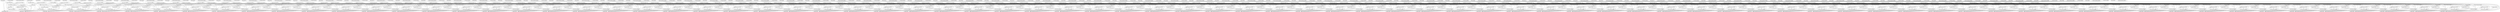 strict digraph "MethylseqWorkflow-synthetic-instance" {
	graph [executedat="2024-09-11T11:05:40.114210+02:00",
		makespan=0,
		name="MethylseqWorkflow-synthetic-instance"
	];
	fastqc_00000001	[task="<wfcommons.common.task.Task object at 0x710a7f87de50>"];
	multiqc_00000002	[task="<wfcommons.common.task.Task object at 0x710a7f87dd30>"];
	fastqc_00000001 -> multiqc_00000002	[weight=0];
	trim_galore_00000003	[task="<wfcommons.common.task.Task object at 0x710a7f87dc40>"];
	trim_galore_00000003 -> multiqc_00000002	[weight=0];
	bismark_align_00000004	[task="<wfcommons.common.task.Task object at 0x710a7f87d760>"];
	trim_galore_00000003 -> bismark_align_00000004	[weight=0];
	bismark_align_00000004 -> multiqc_00000002	[weight=0];
	bismark_deduplicate_00000006	[task="<wfcommons.common.task.Task object at 0x710a7f87dbe0>"];
	bismark_align_00000004 -> bismark_deduplicate_00000006	[weight=0];
	preseq_00000007	[task="<wfcommons.common.task.Task object at 0x710a7f87dbb0>"];
	bismark_align_00000004 -> preseq_00000007	[weight=0];
	bismark_report_00000008	[task="<wfcommons.common.task.Task object at 0x710a7f87de20>"];
	bismark_align_00000004 -> bismark_report_00000008	[weight=0];
	bismark_summary_00000009	[task="<wfcommons.common.task.Task object at 0x710a7f87d9a0>"];
	bismark_align_00000004 -> bismark_summary_00000009	[weight=0];
	get_software_versions_00000005	[task="<wfcommons.common.task.Task object at 0x710a7f87d8e0>"];
	get_software_versions_00000005 -> multiqc_00000002	[weight=0];
	bismark_deduplicate_00000006 -> multiqc_00000002	[weight=0];
	bismark_deduplicate_00000006 -> bismark_report_00000008	[weight=0];
	bismark_deduplicate_00000006 -> bismark_summary_00000009	[weight=0];
	bismark_methXtract_00000010	[task="<wfcommons.common.task.Task object at 0x710a7f87dd90>"];
	bismark_deduplicate_00000006 -> bismark_methXtract_00000010	[weight=0];
	qualimap_00000011	[task="<wfcommons.common.task.Task object at 0x710a7f87dc10>"];
	bismark_deduplicate_00000006 -> qualimap_00000011	[weight=0];
	preseq_00000007 -> multiqc_00000002	[weight=0];
	bismark_report_00000008 -> multiqc_00000002	[weight=0];
	bismark_summary_00000009 -> multiqc_00000002	[weight=0];
	bismark_methXtract_00000010 -> multiqc_00000002	[weight=0];
	bismark_methXtract_00000010 -> bismark_report_00000008	[weight=0];
	bismark_methXtract_00000010 -> bismark_summary_00000009	[weight=0];
	qualimap_00000011 -> multiqc_00000002	[weight=0];
	output_documentation_00000012	[task="<wfcommons.common.task.Task object at 0x710a7f87db50>"];
	qualimap_00000013	[task="<wfcommons.common.task.Task object at 0x710a7f87da90>"];
	multiqc_00000017	[task="<wfcommons.common.task.Task object at 0x710a7f87dca0>"];
	qualimap_00000013 -> multiqc_00000017	[weight=0];
	bismark_summary_00000014	[task="<wfcommons.common.task.Task object at 0x710a7f87df40>"];
	bismark_summary_00000014 -> multiqc_00000017	[weight=0];
	bismark_align_00000015	[task="<wfcommons.common.task.Task object at 0x710a7f87da60>"];
	bismark_align_00000015 -> bismark_summary_00000014	[weight=0];
	bismark_align_00000015 -> multiqc_00000017	[weight=0];
	bismark_report_00000018	[task="<wfcommons.common.task.Task object at 0x710a7f87ddf0>"];
	bismark_align_00000015 -> bismark_report_00000018	[weight=0];
	bismark_deduplicate_00000021	[task="<wfcommons.common.task.Task object at 0x710a7f87da30>"];
	bismark_align_00000015 -> bismark_deduplicate_00000021	[weight=0];
	preseq_00000023	[task="<wfcommons.common.task.Task object at 0x710a7f87d490>"];
	bismark_align_00000015 -> preseq_00000023	[weight=0];
	bismark_methXtract_00000016	[task="<wfcommons.common.task.Task object at 0x710a7f87dd60>"];
	bismark_methXtract_00000016 -> bismark_summary_00000014	[weight=0];
	bismark_methXtract_00000016 -> multiqc_00000017	[weight=0];
	bismark_methXtract_00000016 -> bismark_report_00000018	[weight=0];
	bismark_report_00000018 -> multiqc_00000017	[weight=0];
	output_documentation_00000019	[task="<wfcommons.common.task.Task object at 0x710a7f87dac0>"];
	fastqc_00000020	[task="<wfcommons.common.task.Task object at 0x710a7f87d910>"];
	fastqc_00000020 -> multiqc_00000017	[weight=0];
	bismark_deduplicate_00000021 -> qualimap_00000013	[weight=0];
	bismark_deduplicate_00000021 -> bismark_summary_00000014	[weight=0];
	bismark_deduplicate_00000021 -> bismark_methXtract_00000016	[weight=0];
	bismark_deduplicate_00000021 -> multiqc_00000017	[weight=0];
	bismark_deduplicate_00000021 -> bismark_report_00000018	[weight=0];
	get_software_versions_00000022	[task="<wfcommons.common.task.Task object at 0x710a7f87d670>"];
	get_software_versions_00000022 -> multiqc_00000017	[weight=0];
	preseq_00000023 -> multiqc_00000017	[weight=0];
	trim_galore_00000024	[task="<wfcommons.common.task.Task object at 0x710a7f87d4f0>"];
	trim_galore_00000024 -> bismark_align_00000015	[weight=0];
	trim_galore_00000024 -> multiqc_00000017	[weight=0];
	qualimap_00000025	[task="<wfcommons.common.task.Task object at 0x710a7f87d0a0>"];
	multiqc_00000029	[task="<wfcommons.common.task.Task object at 0x710a7f87db20>"];
	qualimap_00000025 -> multiqc_00000029	[weight=0];
	bismark_summary_00000026	[task="<wfcommons.common.task.Task object at 0x710a7f87dfd0>"];
	bismark_summary_00000026 -> multiqc_00000029	[weight=0];
	bismark_align_00000027	[task="<wfcommons.common.task.Task object at 0x710a7f87df10>"];
	bismark_align_00000027 -> bismark_summary_00000026	[weight=0];
	bismark_align_00000027 -> multiqc_00000029	[weight=0];
	bismark_report_00000030	[task="<wfcommons.common.task.Task object at 0x710a7f87d700>"];
	bismark_align_00000027 -> bismark_report_00000030	[weight=0];
	bismark_deduplicate_00000033	[task="<wfcommons.common.task.Task object at 0x710a7f87d5e0>"];
	bismark_align_00000027 -> bismark_deduplicate_00000033	[weight=0];
	preseq_00000035	[task="<wfcommons.common.task.Task object at 0x710a7f87d820>"];
	bismark_align_00000027 -> preseq_00000035	[weight=0];
	bismark_methXtract_00000028	[task="<wfcommons.common.task.Task object at 0x710a7f87daf0>"];
	bismark_methXtract_00000028 -> bismark_summary_00000026	[weight=0];
	bismark_methXtract_00000028 -> multiqc_00000029	[weight=0];
	bismark_methXtract_00000028 -> bismark_report_00000030	[weight=0];
	bismark_report_00000030 -> multiqc_00000029	[weight=0];
	output_documentation_00000031	[task="<wfcommons.common.task.Task object at 0x710a7f87d880>"];
	fastqc_00000032	[task="<wfcommons.common.task.Task object at 0x710a7f87da00>"];
	fastqc_00000032 -> multiqc_00000029	[weight=0];
	bismark_deduplicate_00000033 -> qualimap_00000025	[weight=0];
	bismark_deduplicate_00000033 -> bismark_summary_00000026	[weight=0];
	bismark_deduplicate_00000033 -> bismark_methXtract_00000028	[weight=0];
	bismark_deduplicate_00000033 -> multiqc_00000029	[weight=0];
	bismark_deduplicate_00000033 -> bismark_report_00000030	[weight=0];
	get_software_versions_00000034	[task="<wfcommons.common.task.Task object at 0x710a7f87d7f0>"];
	get_software_versions_00000034 -> multiqc_00000029	[weight=0];
	preseq_00000035 -> multiqc_00000029	[weight=0];
	trim_galore_00000036	[task="<wfcommons.common.task.Task object at 0x710a7f87d6a0>"];
	trim_galore_00000036 -> bismark_align_00000027	[weight=0];
	trim_galore_00000036 -> multiqc_00000029	[weight=0];
	qualimap_00000037	[task="<wfcommons.common.task.Task object at 0x710a7f87d970>"];
	multiqc_00000041	[task="<wfcommons.common.task.Task object at 0x710a7f87d7c0>"];
	qualimap_00000037 -> multiqc_00000041	[weight=0];
	bismark_summary_00000038	[task="<wfcommons.common.task.Task object at 0x710a7f87d850>"];
	bismark_summary_00000038 -> multiqc_00000041	[weight=0];
	bismark_align_00000039	[task="<wfcommons.common.task.Task object at 0x710a7f87d610>"];
	bismark_align_00000039 -> bismark_summary_00000038	[weight=0];
	bismark_align_00000039 -> multiqc_00000041	[weight=0];
	bismark_report_00000042	[task="<wfcommons.common.task.Task object at 0x710a7f87d5b0>"];
	bismark_align_00000039 -> bismark_report_00000042	[weight=0];
	bismark_deduplicate_00000045	[task="<wfcommons.common.task.Task object at 0x710a7f87d550>"];
	bismark_align_00000039 -> bismark_deduplicate_00000045	[weight=0];
	preseq_00000047	[task="<wfcommons.common.task.Task object at 0x710a7f87d4c0>"];
	bismark_align_00000039 -> preseq_00000047	[weight=0];
	bismark_methXtract_00000040	[task="<wfcommons.common.task.Task object at 0x710a7f87d790>"];
	bismark_methXtract_00000040 -> bismark_summary_00000038	[weight=0];
	bismark_methXtract_00000040 -> multiqc_00000041	[weight=0];
	bismark_methXtract_00000040 -> bismark_report_00000042	[weight=0];
	bismark_report_00000042 -> multiqc_00000041	[weight=0];
	output_documentation_00000043	[task="<wfcommons.common.task.Task object at 0x710a7f87d6d0>"];
	fastqc_00000044	[task="<wfcommons.common.task.Task object at 0x710a7f87d580>"];
	fastqc_00000044 -> multiqc_00000041	[weight=0];
	bismark_deduplicate_00000045 -> qualimap_00000037	[weight=0];
	bismark_deduplicate_00000045 -> bismark_summary_00000038	[weight=0];
	bismark_deduplicate_00000045 -> bismark_methXtract_00000040	[weight=0];
	bismark_deduplicate_00000045 -> multiqc_00000041	[weight=0];
	bismark_deduplicate_00000045 -> bismark_report_00000042	[weight=0];
	get_software_versions_00000046	[task="<wfcommons.common.task.Task object at 0x710a7f87d520>"];
	get_software_versions_00000046 -> multiqc_00000041	[weight=0];
	preseq_00000047 -> multiqc_00000041	[weight=0];
	trim_galore_00000048	[task="<wfcommons.common.task.Task object at 0x710a7f87d070>"];
	trim_galore_00000048 -> bismark_align_00000039	[weight=0];
	trim_galore_00000048 -> multiqc_00000041	[weight=0];
	qualimap_00000049	[task="<wfcommons.common.task.Task object at 0x710a7f87d460>"];
	multiqc_00000053	[task="<wfcommons.common.task.Task object at 0x710a7f87d370>"];
	qualimap_00000049 -> multiqc_00000053	[weight=0];
	bismark_summary_00000050	[task="<wfcommons.common.task.Task object at 0x710a7f87d3a0>"];
	bismark_summary_00000050 -> multiqc_00000053	[weight=0];
	bismark_align_00000051	[task="<wfcommons.common.task.Task object at 0x710a7f87d400>"];
	bismark_align_00000051 -> bismark_summary_00000050	[weight=0];
	bismark_align_00000051 -> multiqc_00000053	[weight=0];
	bismark_report_00000054	[task="<wfcommons.common.task.Task object at 0x710a7f87d310>"];
	bismark_align_00000051 -> bismark_report_00000054	[weight=0];
	bismark_deduplicate_00000057	[task="<wfcommons.common.task.Task object at 0x710a7f87d280>"];
	bismark_align_00000051 -> bismark_deduplicate_00000057	[weight=0];
	preseq_00000059	[task="<wfcommons.common.task.Task object at 0x710a7f87d250>"];
	bismark_align_00000051 -> preseq_00000059	[weight=0];
	bismark_methXtract_00000052	[task="<wfcommons.common.task.Task object at 0x710a7f87d340>"];
	bismark_methXtract_00000052 -> bismark_summary_00000050	[weight=0];
	bismark_methXtract_00000052 -> multiqc_00000053	[weight=0];
	bismark_methXtract_00000052 -> bismark_report_00000054	[weight=0];
	bismark_report_00000054 -> multiqc_00000053	[weight=0];
	output_documentation_00000055	[task="<wfcommons.common.task.Task object at 0x710a7f87d2e0>"];
	fastqc_00000056	[task="<wfcommons.common.task.Task object at 0x710a7f87d3d0>"];
	fastqc_00000056 -> multiqc_00000053	[weight=0];
	bismark_deduplicate_00000057 -> qualimap_00000049	[weight=0];
	bismark_deduplicate_00000057 -> bismark_summary_00000050	[weight=0];
	bismark_deduplicate_00000057 -> bismark_methXtract_00000052	[weight=0];
	bismark_deduplicate_00000057 -> multiqc_00000053	[weight=0];
	bismark_deduplicate_00000057 -> bismark_report_00000054	[weight=0];
	get_software_versions_00000058	[task="<wfcommons.common.task.Task object at 0x710a7f87d2b0>"];
	get_software_versions_00000058 -> multiqc_00000053	[weight=0];
	preseq_00000059 -> multiqc_00000053	[weight=0];
	trim_galore_00000060	[task="<wfcommons.common.task.Task object at 0x710a7f87d220>"];
	trim_galore_00000060 -> bismark_align_00000051	[weight=0];
	trim_galore_00000060 -> multiqc_00000053	[weight=0];
	qualimap_00000061	[task="<wfcommons.common.task.Task object at 0x710a7f87d1f0>"];
	multiqc_00000065	[task="<wfcommons.common.task.Task object at 0x710a7f87d0d0>"];
	qualimap_00000061 -> multiqc_00000065	[weight=0];
	bismark_summary_00000062	[task="<wfcommons.common.task.Task object at 0x710a7f87d190>"];
	bismark_summary_00000062 -> multiqc_00000065	[weight=0];
	bismark_align_00000063	[task="<wfcommons.common.task.Task object at 0x710a7f87d1c0>"];
	bismark_align_00000063 -> bismark_summary_00000062	[weight=0];
	bismark_align_00000063 -> multiqc_00000065	[weight=0];
	bismark_report_00000066	[task="<wfcommons.common.task.Task object at 0x710a7f87d130>"];
	bismark_align_00000063 -> bismark_report_00000066	[weight=0];
	bismark_deduplicate_00000069	[task="<wfcommons.common.task.Task object at 0x710a7f87d430>"];
	bismark_align_00000063 -> bismark_deduplicate_00000069	[weight=0];
	preseq_00000071	[task="<wfcommons.common.task.Task object at 0x710a7f87ddc0>"];
	bismark_align_00000063 -> preseq_00000071	[weight=0];
	bismark_methXtract_00000064	[task="<wfcommons.common.task.Task object at 0x710a7f87d730>"];
	bismark_methXtract_00000064 -> bismark_summary_00000062	[weight=0];
	bismark_methXtract_00000064 -> multiqc_00000065	[weight=0];
	bismark_methXtract_00000064 -> bismark_report_00000066	[weight=0];
	bismark_report_00000066 -> multiqc_00000065	[weight=0];
	output_documentation_00000067	[task="<wfcommons.common.task.Task object at 0x710a7f87d160>"];
	fastqc_00000068	[task="<wfcommons.common.task.Task object at 0x710a7f87d100>"];
	fastqc_00000068 -> multiqc_00000065	[weight=0];
	bismark_deduplicate_00000069 -> qualimap_00000061	[weight=0];
	bismark_deduplicate_00000069 -> bismark_summary_00000062	[weight=0];
	bismark_deduplicate_00000069 -> bismark_methXtract_00000064	[weight=0];
	bismark_deduplicate_00000069 -> multiqc_00000065	[weight=0];
	bismark_deduplicate_00000069 -> bismark_report_00000066	[weight=0];
	get_software_versions_00000070	[task="<wfcommons.common.task.Task object at 0x710a7f87de80>"];
	get_software_versions_00000070 -> multiqc_00000065	[weight=0];
	preseq_00000071 -> multiqc_00000065	[weight=0];
	trim_galore_00000072	[task="<wfcommons.common.task.Task object at 0x710a7f87deb0>"];
	trim_galore_00000072 -> bismark_align_00000063	[weight=0];
	trim_galore_00000072 -> multiqc_00000065	[weight=0];
	qualimap_00000073	[task="<wfcommons.common.task.Task object at 0x710a806da0a0>"];
	multiqc_00000077	[task="<wfcommons.common.task.Task object at 0x710a806daeb0>"];
	qualimap_00000073 -> multiqc_00000077	[weight=0];
	bismark_summary_00000074	[task="<wfcommons.common.task.Task object at 0x710a806dafd0>"];
	bismark_summary_00000074 -> multiqc_00000077	[weight=0];
	bismark_align_00000075	[task="<wfcommons.common.task.Task object at 0x710a806dafa0>"];
	bismark_align_00000075 -> bismark_summary_00000074	[weight=0];
	bismark_align_00000075 -> multiqc_00000077	[weight=0];
	bismark_report_00000078	[task="<wfcommons.common.task.Task object at 0x710a806daee0>"];
	bismark_align_00000075 -> bismark_report_00000078	[weight=0];
	bismark_deduplicate_00000081	[task="<wfcommons.common.task.Task object at 0x710a806dad90>"];
	bismark_align_00000075 -> bismark_deduplicate_00000081	[weight=0];
	preseq_00000083	[task="<wfcommons.common.task.Task object at 0x710a806dadf0>"];
	bismark_align_00000075 -> preseq_00000083	[weight=0];
	bismark_methXtract_00000076	[task="<wfcommons.common.task.Task object at 0x710a806daf10>"];
	bismark_methXtract_00000076 -> bismark_summary_00000074	[weight=0];
	bismark_methXtract_00000076 -> multiqc_00000077	[weight=0];
	bismark_methXtract_00000076 -> bismark_report_00000078	[weight=0];
	bismark_report_00000078 -> multiqc_00000077	[weight=0];
	output_documentation_00000079	[task="<wfcommons.common.task.Task object at 0x710a806dae80>"];
	fastqc_00000080	[task="<wfcommons.common.task.Task object at 0x710a806dae50>"];
	fastqc_00000080 -> multiqc_00000077	[weight=0];
	bismark_deduplicate_00000081 -> qualimap_00000073	[weight=0];
	bismark_deduplicate_00000081 -> bismark_summary_00000074	[weight=0];
	bismark_deduplicate_00000081 -> bismark_methXtract_00000076	[weight=0];
	bismark_deduplicate_00000081 -> multiqc_00000077	[weight=0];
	bismark_deduplicate_00000081 -> bismark_report_00000078	[weight=0];
	get_software_versions_00000082	[task="<wfcommons.common.task.Task object at 0x710a806dad60>"];
	get_software_versions_00000082 -> multiqc_00000077	[weight=0];
	preseq_00000083 -> multiqc_00000077	[weight=0];
	trim_galore_00000084	[task="<wfcommons.common.task.Task object at 0x710a806dad30>"];
	trim_galore_00000084 -> bismark_align_00000075	[weight=0];
	trim_galore_00000084 -> multiqc_00000077	[weight=0];
	qualimap_00000085	[task="<wfcommons.common.task.Task object at 0x710a806dad00>"];
	multiqc_00000089	[task="<wfcommons.common.task.Task object at 0x710a806dac70>"];
	qualimap_00000085 -> multiqc_00000089	[weight=0];
	bismark_summary_00000086	[task="<wfcommons.common.task.Task object at 0x710a806dacd0>"];
	bismark_summary_00000086 -> multiqc_00000089	[weight=0];
	bismark_align_00000087	[task="<wfcommons.common.task.Task object at 0x710a806daca0>"];
	bismark_align_00000087 -> bismark_summary_00000086	[weight=0];
	bismark_align_00000087 -> multiqc_00000089	[weight=0];
	bismark_report_00000090	[task="<wfcommons.common.task.Task object at 0x710a806dac40>"];
	bismark_align_00000087 -> bismark_report_00000090	[weight=0];
	bismark_deduplicate_00000093	[task="<wfcommons.common.task.Task object at 0x710a806dabe0>"];
	bismark_align_00000087 -> bismark_deduplicate_00000093	[weight=0];
	preseq_00000095	[task="<wfcommons.common.task.Task object at 0x710a806dae20>"];
	bismark_align_00000087 -> preseq_00000095	[weight=0];
	bismark_methXtract_00000088	[task="<wfcommons.common.task.Task object at 0x710a806dadc0>"];
	bismark_methXtract_00000088 -> bismark_summary_00000086	[weight=0];
	bismark_methXtract_00000088 -> multiqc_00000089	[weight=0];
	bismark_methXtract_00000088 -> bismark_report_00000090	[weight=0];
	bismark_report_00000090 -> multiqc_00000089	[weight=0];
	output_documentation_00000091	[task="<wfcommons.common.task.Task object at 0x710a806dac10>"];
	fastqc_00000092	[task="<wfcommons.common.task.Task object at 0x710a806dabb0>"];
	fastqc_00000092 -> multiqc_00000089	[weight=0];
	bismark_deduplicate_00000093 -> qualimap_00000085	[weight=0];
	bismark_deduplicate_00000093 -> bismark_summary_00000086	[weight=0];
	bismark_deduplicate_00000093 -> bismark_methXtract_00000088	[weight=0];
	bismark_deduplicate_00000093 -> multiqc_00000089	[weight=0];
	bismark_deduplicate_00000093 -> bismark_report_00000090	[weight=0];
	get_software_versions_00000094	[task="<wfcommons.common.task.Task object at 0x710a806dab80>"];
	get_software_versions_00000094 -> multiqc_00000089	[weight=0];
	preseq_00000095 -> multiqc_00000089	[weight=0];
	trim_galore_00000096	[task="<wfcommons.common.task.Task object at 0x710a806daac0>"];
	trim_galore_00000096 -> bismark_align_00000087	[weight=0];
	trim_galore_00000096 -> multiqc_00000089	[weight=0];
	qualimap_00000097	[task="<wfcommons.common.task.Task object at 0x710a806daa90>"];
	multiqc_00000101	[task="<wfcommons.common.task.Task object at 0x710a806daa00>"];
	qualimap_00000097 -> multiqc_00000101	[weight=0];
	bismark_summary_00000098	[task="<wfcommons.common.task.Task object at 0x710a806dab20>"];
	bismark_summary_00000098 -> multiqc_00000101	[weight=0];
	bismark_align_00000099	[task="<wfcommons.common.task.Task object at 0x710a806daa60>"];
	bismark_align_00000099 -> bismark_summary_00000098	[weight=0];
	bismark_align_00000099 -> multiqc_00000101	[weight=0];
	bismark_report_00000102	[task="<wfcommons.common.task.Task object at 0x710a806da9d0>"];
	bismark_align_00000099 -> bismark_report_00000102	[weight=0];
	bismark_deduplicate_00000105	[task="<wfcommons.common.task.Task object at 0x710a806da970>"];
	bismark_align_00000099 -> bismark_deduplicate_00000105	[weight=0];
	preseq_00000107	[task="<wfcommons.common.task.Task object at 0x710a806da8e0>"];
	bismark_align_00000099 -> preseq_00000107	[weight=0];
	bismark_methXtract_00000100	[task="<wfcommons.common.task.Task object at 0x710a806daa30>"];
	bismark_methXtract_00000100 -> bismark_summary_00000098	[weight=0];
	bismark_methXtract_00000100 -> multiqc_00000101	[weight=0];
	bismark_methXtract_00000100 -> bismark_report_00000102	[weight=0];
	bismark_report_00000102 -> multiqc_00000101	[weight=0];
	output_documentation_00000103	[task="<wfcommons.common.task.Task object at 0x710a806daaf0>"];
	fastqc_00000104	[task="<wfcommons.common.task.Task object at 0x710a806da9a0>"];
	fastqc_00000104 -> multiqc_00000101	[weight=0];
	bismark_deduplicate_00000105 -> qualimap_00000097	[weight=0];
	bismark_deduplicate_00000105 -> bismark_summary_00000098	[weight=0];
	bismark_deduplicate_00000105 -> bismark_methXtract_00000100	[weight=0];
	bismark_deduplicate_00000105 -> multiqc_00000101	[weight=0];
	bismark_deduplicate_00000105 -> bismark_report_00000102	[weight=0];
	get_software_versions_00000106	[task="<wfcommons.common.task.Task object at 0x710a806da940>"];
	get_software_versions_00000106 -> multiqc_00000101	[weight=0];
	preseq_00000107 -> multiqc_00000101	[weight=0];
	trim_galore_00000108	[task="<wfcommons.common.task.Task object at 0x710a806da910>"];
	trim_galore_00000108 -> bismark_align_00000099	[weight=0];
	trim_galore_00000108 -> multiqc_00000101	[weight=0];
	qualimap_00000109	[task="<wfcommons.common.task.Task object at 0x710a806da8b0>"];
	multiqc_00000113	[task="<wfcommons.common.task.Task object at 0x710a806da850>"];
	qualimap_00000109 -> multiqc_00000113	[weight=0];
	bismark_summary_00000110	[task="<wfcommons.common.task.Task object at 0x710a806dab50>"];
	bismark_summary_00000110 -> multiqc_00000113	[weight=0];
	bismark_align_00000111	[task="<wfcommons.common.task.Task object at 0x710a806da7f0>"];
	bismark_align_00000111 -> bismark_summary_00000110	[weight=0];
	bismark_align_00000111 -> multiqc_00000113	[weight=0];
	bismark_report_00000114	[task="<wfcommons.common.task.Task object at 0x710a806da790>"];
	bismark_align_00000111 -> bismark_report_00000114	[weight=0];
	bismark_deduplicate_00000117	[task="<wfcommons.common.task.Task object at 0x710a806da700>"];
	bismark_align_00000111 -> bismark_deduplicate_00000117	[weight=0];
	preseq_00000119	[task="<wfcommons.common.task.Task object at 0x710a806da6d0>"];
	bismark_align_00000111 -> preseq_00000119	[weight=0];
	bismark_methXtract_00000112	[task="<wfcommons.common.task.Task object at 0x710a806da7c0>"];
	bismark_methXtract_00000112 -> bismark_summary_00000110	[weight=0];
	bismark_methXtract_00000112 -> multiqc_00000113	[weight=0];
	bismark_methXtract_00000112 -> bismark_report_00000114	[weight=0];
	bismark_report_00000114 -> multiqc_00000113	[weight=0];
	output_documentation_00000115	[task="<wfcommons.common.task.Task object at 0x710a806da760>"];
	fastqc_00000116	[task="<wfcommons.common.task.Task object at 0x710a806da730>"];
	fastqc_00000116 -> multiqc_00000113	[weight=0];
	bismark_deduplicate_00000117 -> qualimap_00000109	[weight=0];
	bismark_deduplicate_00000117 -> bismark_summary_00000110	[weight=0];
	bismark_deduplicate_00000117 -> bismark_methXtract_00000112	[weight=0];
	bismark_deduplicate_00000117 -> multiqc_00000113	[weight=0];
	bismark_deduplicate_00000117 -> bismark_report_00000114	[weight=0];
	get_software_versions_00000118	[task="<wfcommons.common.task.Task object at 0x710a806da820>"];
	get_software_versions_00000118 -> multiqc_00000113	[weight=0];
	preseq_00000119 -> multiqc_00000113	[weight=0];
	trim_galore_00000120	[task="<wfcommons.common.task.Task object at 0x710a806da6a0>"];
	trim_galore_00000120 -> bismark_align_00000111	[weight=0];
	trim_galore_00000120 -> multiqc_00000113	[weight=0];
	qualimap_00000121	[task="<wfcommons.common.task.Task object at 0x710a806da670>"];
	multiqc_00000125	[task="<wfcommons.common.task.Task object at 0x710a806da880>"];
	qualimap_00000121 -> multiqc_00000125	[weight=0];
	bismark_summary_00000122	[task="<wfcommons.common.task.Task object at 0x710a806da610>"];
	bismark_summary_00000122 -> multiqc_00000125	[weight=0];
	bismark_align_00000123	[task="<wfcommons.common.task.Task object at 0x710a806da640>"];
	bismark_align_00000123 -> bismark_summary_00000122	[weight=0];
	bismark_align_00000123 -> multiqc_00000125	[weight=0];
	bismark_report_00000126	[task="<wfcommons.common.task.Task object at 0x710a806da520>"];
	bismark_align_00000123 -> bismark_report_00000126	[weight=0];
	bismark_deduplicate_00000129	[task="<wfcommons.common.task.Task object at 0x710a806da4c0>"];
	bismark_align_00000123 -> bismark_deduplicate_00000129	[weight=0];
	preseq_00000131	[task="<wfcommons.common.task.Task object at 0x710a806da460>"];
	bismark_align_00000123 -> preseq_00000131	[weight=0];
	bismark_methXtract_00000124	[task="<wfcommons.common.task.Task object at 0x710a806da5e0>"];
	bismark_methXtract_00000124 -> bismark_summary_00000122	[weight=0];
	bismark_methXtract_00000124 -> multiqc_00000125	[weight=0];
	bismark_methXtract_00000124 -> bismark_report_00000126	[weight=0];
	bismark_report_00000126 -> multiqc_00000125	[weight=0];
	output_documentation_00000127	[task="<wfcommons.common.task.Task object at 0x710a806da4f0>"];
	fastqc_00000128	[task="<wfcommons.common.task.Task object at 0x710a806da580>"];
	fastqc_00000128 -> multiqc_00000125	[weight=0];
	bismark_deduplicate_00000129 -> qualimap_00000121	[weight=0];
	bismark_deduplicate_00000129 -> bismark_summary_00000122	[weight=0];
	bismark_deduplicate_00000129 -> bismark_methXtract_00000124	[weight=0];
	bismark_deduplicate_00000129 -> multiqc_00000125	[weight=0];
	bismark_deduplicate_00000129 -> bismark_report_00000126	[weight=0];
	get_software_versions_00000130	[task="<wfcommons.common.task.Task object at 0x710a806da490>"];
	get_software_versions_00000130 -> multiqc_00000125	[weight=0];
	preseq_00000131 -> multiqc_00000125	[weight=0];
	trim_galore_00000132	[task="<wfcommons.common.task.Task object at 0x710a806da430>"];
	trim_galore_00000132 -> bismark_align_00000123	[weight=0];
	trim_galore_00000132 -> multiqc_00000125	[weight=0];
	qualimap_00000133	[task="<wfcommons.common.task.Task object at 0x710a806da550>"];
	multiqc_00000137	[task="<wfcommons.common.task.Task object at 0x710a806da340>"];
	qualimap_00000133 -> multiqc_00000137	[weight=0];
	bismark_summary_00000134	[task="<wfcommons.common.task.Task object at 0x710a806da400>"];
	bismark_summary_00000134 -> multiqc_00000137	[weight=0];
	bismark_align_00000135	[task="<wfcommons.common.task.Task object at 0x710a806da3d0>"];
	bismark_align_00000135 -> bismark_summary_00000134	[weight=0];
	bismark_align_00000135 -> multiqc_00000137	[weight=0];
	bismark_report_00000138	[task="<wfcommons.common.task.Task object at 0x710a806da370>"];
	bismark_align_00000135 -> bismark_report_00000138	[weight=0];
	bismark_deduplicate_00000141	[task="<wfcommons.common.task.Task object at 0x710a806da2b0>"];
	bismark_align_00000135 -> bismark_deduplicate_00000141	[weight=0];
	preseq_00000143	[task="<wfcommons.common.task.Task object at 0x710a806da220>"];
	bismark_align_00000135 -> preseq_00000143	[weight=0];
	bismark_methXtract_00000136	[task="<wfcommons.common.task.Task object at 0x710a806da3a0>"];
	bismark_methXtract_00000136 -> bismark_summary_00000134	[weight=0];
	bismark_methXtract_00000136 -> multiqc_00000137	[weight=0];
	bismark_methXtract_00000136 -> bismark_report_00000138	[weight=0];
	bismark_report_00000138 -> multiqc_00000137	[weight=0];
	output_documentation_00000139	[task="<wfcommons.common.task.Task object at 0x710a806da310>"];
	fastqc_00000140	[task="<wfcommons.common.task.Task object at 0x710a806da250>"];
	fastqc_00000140 -> multiqc_00000137	[weight=0];
	bismark_deduplicate_00000141 -> qualimap_00000133	[weight=0];
	bismark_deduplicate_00000141 -> bismark_summary_00000134	[weight=0];
	bismark_deduplicate_00000141 -> bismark_methXtract_00000136	[weight=0];
	bismark_deduplicate_00000141 -> multiqc_00000137	[weight=0];
	bismark_deduplicate_00000141 -> bismark_report_00000138	[weight=0];
	get_software_versions_00000142	[task="<wfcommons.common.task.Task object at 0x710a806da1f0>"];
	get_software_versions_00000142 -> multiqc_00000137	[weight=0];
	preseq_00000143 -> multiqc_00000137	[weight=0];
	trim_galore_00000144	[task="<wfcommons.common.task.Task object at 0x710a806da1c0>"];
	trim_galore_00000144 -> bismark_align_00000135	[weight=0];
	trim_galore_00000144 -> multiqc_00000137	[weight=0];
	qualimap_00000145	[task="<wfcommons.common.task.Task object at 0x710a806da190>"];
	multiqc_00000149	[task="<wfcommons.common.task.Task object at 0x710a806da100>"];
	qualimap_00000145 -> multiqc_00000149	[weight=0];
	bismark_summary_00000146	[task="<wfcommons.common.task.Task object at 0x710a806da280>"];
	bismark_summary_00000146 -> multiqc_00000149	[weight=0];
	bismark_align_00000147	[task="<wfcommons.common.task.Task object at 0x710a806da130>"];
	bismark_align_00000147 -> bismark_summary_00000146	[weight=0];
	bismark_align_00000147 -> multiqc_00000149	[weight=0];
	bismark_report_00000150	[task="<wfcommons.common.task.Task object at 0x710a806da0d0>"];
	bismark_align_00000147 -> bismark_report_00000150	[weight=0];
	bismark_deduplicate_00000153	[task="<wfcommons.common.task.Task object at 0x710a806da040>"];
	bismark_align_00000147 -> bismark_deduplicate_00000153	[weight=0];
	preseq_00000155	[task="<wfcommons.common.task.Task object at 0x710a806da070>"];
	bismark_align_00000147 -> preseq_00000155	[weight=0];
	bismark_methXtract_00000148	[task="<wfcommons.common.task.Task object at 0x710a806da160>"];
	bismark_methXtract_00000148 -> bismark_summary_00000146	[weight=0];
	bismark_methXtract_00000148 -> multiqc_00000149	[weight=0];
	bismark_methXtract_00000148 -> bismark_report_00000150	[weight=0];
	bismark_report_00000150 -> multiqc_00000149	[weight=0];
	output_documentation_00000151	[task="<wfcommons.common.task.Task object at 0x710a806da5b0>"];
	fastqc_00000152	[task="<wfcommons.common.task.Task object at 0x710a806da2e0>"];
	fastqc_00000152 -> multiqc_00000149	[weight=0];
	bismark_deduplicate_00000153 -> qualimap_00000145	[weight=0];
	bismark_deduplicate_00000153 -> bismark_summary_00000146	[weight=0];
	bismark_deduplicate_00000153 -> bismark_methXtract_00000148	[weight=0];
	bismark_deduplicate_00000153 -> multiqc_00000149	[weight=0];
	bismark_deduplicate_00000153 -> bismark_report_00000150	[weight=0];
	get_software_versions_00000154	[task="<wfcommons.common.task.Task object at 0x710a806daf40>"];
	get_software_versions_00000154 -> multiqc_00000149	[weight=0];
	preseq_00000155 -> multiqc_00000149	[weight=0];
	trim_galore_00000156	[task="<wfcommons.common.task.Task object at 0x710a8250ef40>"];
	trim_galore_00000156 -> bismark_align_00000147	[weight=0];
	trim_galore_00000156 -> multiqc_00000149	[weight=0];
	qualimap_00000157	[task="<wfcommons.common.task.Task object at 0x710a8250eee0>"];
	multiqc_00000161	[task="<wfcommons.common.task.Task object at 0x710a8250ee80>"];
	qualimap_00000157 -> multiqc_00000161	[weight=0];
	bismark_summary_00000158	[task="<wfcommons.common.task.Task object at 0x710a8250efa0>"];
	bismark_summary_00000158 -> multiqc_00000161	[weight=0];
	bismark_align_00000159	[task="<wfcommons.common.task.Task object at 0x710a8250ef10>"];
	bismark_align_00000159 -> bismark_summary_00000158	[weight=0];
	bismark_align_00000159 -> multiqc_00000161	[weight=0];
	bismark_report_00000162	[task="<wfcommons.common.task.Task object at 0x710a8250ee50>"];
	bismark_align_00000159 -> bismark_report_00000162	[weight=0];
	bismark_deduplicate_00000165	[task="<wfcommons.common.task.Task object at 0x710a8250ee20>"];
	bismark_align_00000159 -> bismark_deduplicate_00000165	[weight=0];
	preseq_00000167	[task="<wfcommons.common.task.Task object at 0x710a8250ed30>"];
	bismark_align_00000159 -> preseq_00000167	[weight=0];
	bismark_methXtract_00000160	[task="<wfcommons.common.task.Task object at 0x710a8250eeb0>"];
	bismark_methXtract_00000160 -> bismark_summary_00000158	[weight=0];
	bismark_methXtract_00000160 -> multiqc_00000161	[weight=0];
	bismark_methXtract_00000160 -> bismark_report_00000162	[weight=0];
	bismark_report_00000162 -> multiqc_00000161	[weight=0];
	output_documentation_00000163	[task="<wfcommons.common.task.Task object at 0x710a8250ef70>"];
	fastqc_00000164	[task="<wfcommons.common.task.Task object at 0x710a8250edf0>"];
	fastqc_00000164 -> multiqc_00000161	[weight=0];
	bismark_deduplicate_00000165 -> qualimap_00000157	[weight=0];
	bismark_deduplicate_00000165 -> bismark_summary_00000158	[weight=0];
	bismark_deduplicate_00000165 -> bismark_methXtract_00000160	[weight=0];
	bismark_deduplicate_00000165 -> multiqc_00000161	[weight=0];
	bismark_deduplicate_00000165 -> bismark_report_00000162	[weight=0];
	get_software_versions_00000166	[task="<wfcommons.common.task.Task object at 0x710a8250ed90>"];
	get_software_versions_00000166 -> multiqc_00000161	[weight=0];
	preseq_00000167 -> multiqc_00000161	[weight=0];
	trim_galore_00000168	[task="<wfcommons.common.task.Task object at 0x710a8250ed60>"];
	trim_galore_00000168 -> bismark_align_00000159	[weight=0];
	trim_galore_00000168 -> multiqc_00000161	[weight=0];
	qualimap_00000169	[task="<wfcommons.common.task.Task object at 0x710a8250ecd0>"];
	multiqc_00000173	[task="<wfcommons.common.task.Task object at 0x710a8250ebe0>"];
	qualimap_00000169 -> multiqc_00000173	[weight=0];
	bismark_summary_00000170	[task="<wfcommons.common.task.Task object at 0x710a8250ec40>"];
	bismark_summary_00000170 -> multiqc_00000173	[weight=0];
	bismark_align_00000171	[task="<wfcommons.common.task.Task object at 0x710a8250eca0>"];
	bismark_align_00000171 -> bismark_summary_00000170	[weight=0];
	bismark_align_00000171 -> multiqc_00000173	[weight=0];
	bismark_report_00000174	[task="<wfcommons.common.task.Task object at 0x710a8250ebb0>"];
	bismark_align_00000171 -> bismark_report_00000174	[weight=0];
	bismark_deduplicate_00000177	[task="<wfcommons.common.task.Task object at 0x710a8250eaf0>"];
	bismark_align_00000171 -> bismark_deduplicate_00000177	[weight=0];
	preseq_00000179	[task="<wfcommons.common.task.Task object at 0x710a8250eb20>"];
	bismark_align_00000171 -> preseq_00000179	[weight=0];
	bismark_methXtract_00000172	[task="<wfcommons.common.task.Task object at 0x710a8250ec10>"];
	bismark_methXtract_00000172 -> bismark_summary_00000170	[weight=0];
	bismark_methXtract_00000172 -> multiqc_00000173	[weight=0];
	bismark_methXtract_00000172 -> bismark_report_00000174	[weight=0];
	bismark_report_00000174 -> multiqc_00000173	[weight=0];
	output_documentation_00000175	[task="<wfcommons.common.task.Task object at 0x710a8250eb80>"];
	fastqc_00000176	[task="<wfcommons.common.task.Task object at 0x710a8250ec70>"];
	fastqc_00000176 -> multiqc_00000173	[weight=0];
	bismark_deduplicate_00000177 -> qualimap_00000169	[weight=0];
	bismark_deduplicate_00000177 -> bismark_summary_00000170	[weight=0];
	bismark_deduplicate_00000177 -> bismark_methXtract_00000172	[weight=0];
	bismark_deduplicate_00000177 -> multiqc_00000173	[weight=0];
	bismark_deduplicate_00000177 -> bismark_report_00000174	[weight=0];
	get_software_versions_00000178	[task="<wfcommons.common.task.Task object at 0x710a8250eb50>"];
	get_software_versions_00000178 -> multiqc_00000173	[weight=0];
	preseq_00000179 -> multiqc_00000173	[weight=0];
	trim_galore_00000180	[task="<wfcommons.common.task.Task object at 0x710a8250eac0>"];
	trim_galore_00000180 -> bismark_align_00000171	[weight=0];
	trim_galore_00000180 -> multiqc_00000173	[weight=0];
	qualimap_00000181	[task="<wfcommons.common.task.Task object at 0x710a8250ea90>"];
	multiqc_00000185	[task="<wfcommons.common.task.Task object at 0x710a8250e970>"];
	qualimap_00000181 -> multiqc_00000185	[weight=0];
	bismark_summary_00000182	[task="<wfcommons.common.task.Task object at 0x710a8250ea00>"];
	bismark_summary_00000182 -> multiqc_00000185	[weight=0];
	bismark_align_00000183	[task="<wfcommons.common.task.Task object at 0x710a8250ea60>"];
	bismark_align_00000183 -> bismark_summary_00000182	[weight=0];
	bismark_align_00000183 -> multiqc_00000185	[weight=0];
	bismark_report_00000186	[task="<wfcommons.common.task.Task object at 0x710a8250e9d0>"];
	bismark_align_00000183 -> bismark_report_00000186	[weight=0];
	bismark_deduplicate_00000189	[task="<wfcommons.common.task.Task object at 0x710a8250e8e0>"];
	bismark_align_00000183 -> bismark_deduplicate_00000189	[weight=0];
	preseq_00000191	[task="<wfcommons.common.task.Task object at 0x710a8250e9a0>"];
	bismark_align_00000183 -> preseq_00000191	[weight=0];
	bismark_methXtract_00000184	[task="<wfcommons.common.task.Task object at 0x710a8250efd0>"];
	bismark_methXtract_00000184 -> bismark_summary_00000182	[weight=0];
	bismark_methXtract_00000184 -> multiqc_00000185	[weight=0];
	bismark_methXtract_00000184 -> bismark_report_00000186	[weight=0];
	bismark_report_00000186 -> multiqc_00000185	[weight=0];
	output_documentation_00000187	[task="<wfcommons.common.task.Task object at 0x710a8250e940>"];
	fastqc_00000188	[task="<wfcommons.common.task.Task object at 0x710a8250e910>"];
	fastqc_00000188 -> multiqc_00000185	[weight=0];
	bismark_deduplicate_00000189 -> qualimap_00000181	[weight=0];
	bismark_deduplicate_00000189 -> bismark_summary_00000182	[weight=0];
	bismark_deduplicate_00000189 -> bismark_methXtract_00000184	[weight=0];
	bismark_deduplicate_00000189 -> multiqc_00000185	[weight=0];
	bismark_deduplicate_00000189 -> bismark_report_00000186	[weight=0];
	get_software_versions_00000190	[task="<wfcommons.common.task.Task object at 0x710a8250e8b0>"];
	get_software_versions_00000190 -> multiqc_00000185	[weight=0];
	preseq_00000191 -> multiqc_00000185	[weight=0];
	trim_galore_00000192	[task="<wfcommons.common.task.Task object at 0x710a8250e820>"];
	trim_galore_00000192 -> bismark_align_00000183	[weight=0];
	trim_galore_00000192 -> multiqc_00000185	[weight=0];
	qualimap_00000193	[task="<wfcommons.common.task.Task object at 0x710a8250e880>"];
	multiqc_00000197	[task="<wfcommons.common.task.Task object at 0x710a8250e730>"];
	qualimap_00000193 -> multiqc_00000197	[weight=0];
	bismark_summary_00000194	[task="<wfcommons.common.task.Task object at 0x710a8250e850>"];
	bismark_summary_00000194 -> multiqc_00000197	[weight=0];
	bismark_align_00000195	[task="<wfcommons.common.task.Task object at 0x710a8250e7f0>"];
	bismark_align_00000195 -> bismark_summary_00000194	[weight=0];
	bismark_align_00000195 -> multiqc_00000197	[weight=0];
	bismark_report_00000198	[task="<wfcommons.common.task.Task object at 0x710a8250e790>"];
	bismark_align_00000195 -> bismark_report_00000198	[weight=0];
	bismark_deduplicate_00000201	[task="<wfcommons.common.task.Task object at 0x710a8250e700>"];
	bismark_align_00000195 -> bismark_deduplicate_00000201	[weight=0];
	preseq_00000203	[task="<wfcommons.common.task.Task object at 0x710a8250e640>"];
	bismark_align_00000195 -> preseq_00000203	[weight=0];
	bismark_methXtract_00000196	[task="<wfcommons.common.task.Task object at 0x710a8250e7c0>"];
	bismark_methXtract_00000196 -> bismark_summary_00000194	[weight=0];
	bismark_methXtract_00000196 -> multiqc_00000197	[weight=0];
	bismark_methXtract_00000196 -> bismark_report_00000198	[weight=0];
	bismark_report_00000198 -> multiqc_00000197	[weight=0];
	output_documentation_00000199	[task="<wfcommons.common.task.Task object at 0x710a8250ea30>"];
	fastqc_00000200	[task="<wfcommons.common.task.Task object at 0x710a8250e6a0>"];
	fastqc_00000200 -> multiqc_00000197	[weight=0];
	bismark_deduplicate_00000201 -> qualimap_00000193	[weight=0];
	bismark_deduplicate_00000201 -> bismark_summary_00000194	[weight=0];
	bismark_deduplicate_00000201 -> bismark_methXtract_00000196	[weight=0];
	bismark_deduplicate_00000201 -> multiqc_00000197	[weight=0];
	bismark_deduplicate_00000201 -> bismark_report_00000198	[weight=0];
	get_software_versions_00000202	[task="<wfcommons.common.task.Task object at 0x710a8250e670>"];
	get_software_versions_00000202 -> multiqc_00000197	[weight=0];
	preseq_00000203 -> multiqc_00000197	[weight=0];
	trim_galore_00000204	[task="<wfcommons.common.task.Task object at 0x710a8250e610>"];
	trim_galore_00000204 -> bismark_align_00000195	[weight=0];
	trim_galore_00000204 -> multiqc_00000197	[weight=0];
	qualimap_00000205	[task="<wfcommons.common.task.Task object at 0x710a8250e5e0>"];
	multiqc_00000209	[task="<wfcommons.common.task.Task object at 0x710a8250e580>"];
	qualimap_00000205 -> multiqc_00000209	[weight=0];
	bismark_summary_00000206	[task="<wfcommons.common.task.Task object at 0x710a8250e6d0>"];
	bismark_summary_00000206 -> multiqc_00000209	[weight=0];
	bismark_align_00000207	[task="<wfcommons.common.task.Task object at 0x710a8250e550>"];
	bismark_align_00000207 -> bismark_summary_00000206	[weight=0];
	bismark_align_00000207 -> multiqc_00000209	[weight=0];
	bismark_report_00000210	[task="<wfcommons.common.task.Task object at 0x710a8250e520>"];
	bismark_align_00000207 -> bismark_report_00000210	[weight=0];
	bismark_deduplicate_00000213	[task="<wfcommons.common.task.Task object at 0x710a8250e4c0>"];
	bismark_align_00000207 -> bismark_deduplicate_00000213	[weight=0];
	preseq_00000215	[task="<wfcommons.common.task.Task object at 0x710a8250e3d0>"];
	bismark_align_00000207 -> preseq_00000215	[weight=0];
	bismark_methXtract_00000208	[task="<wfcommons.common.task.Task object at 0x710a8250e5b0>"];
	bismark_methXtract_00000208 -> bismark_summary_00000206	[weight=0];
	bismark_methXtract_00000208 -> multiqc_00000209	[weight=0];
	bismark_methXtract_00000208 -> bismark_report_00000210	[weight=0];
	bismark_report_00000210 -> multiqc_00000209	[weight=0];
	output_documentation_00000211	[task="<wfcommons.common.task.Task object at 0x710a8250e4f0>"];
	fastqc_00000212	[task="<wfcommons.common.task.Task object at 0x710a8250e460>"];
	fastqc_00000212 -> multiqc_00000209	[weight=0];
	bismark_deduplicate_00000213 -> qualimap_00000205	[weight=0];
	bismark_deduplicate_00000213 -> bismark_summary_00000206	[weight=0];
	bismark_deduplicate_00000213 -> bismark_methXtract_00000208	[weight=0];
	bismark_deduplicate_00000213 -> multiqc_00000209	[weight=0];
	bismark_deduplicate_00000213 -> bismark_report_00000210	[weight=0];
	get_software_versions_00000214	[task="<wfcommons.common.task.Task object at 0x710a8250e760>"];
	get_software_versions_00000214 -> multiqc_00000209	[weight=0];
	preseq_00000215 -> multiqc_00000209	[weight=0];
	trim_galore_00000216	[task="<wfcommons.common.task.Task object at 0x710a8250e430>"];
	trim_galore_00000216 -> bismark_align_00000207	[weight=0];
	trim_galore_00000216 -> multiqc_00000209	[weight=0];
	qualimap_00000217	[task="<wfcommons.common.task.Task object at 0x710a8250e3a0>"];
	multiqc_00000221	[task="<wfcommons.common.task.Task object at 0x710a8250e400>"];
	qualimap_00000217 -> multiqc_00000221	[weight=0];
	bismark_summary_00000218	[task="<wfcommons.common.task.Task object at 0x710a8250e370>"];
	bismark_summary_00000218 -> multiqc_00000221	[weight=0];
	bismark_align_00000219	[task="<wfcommons.common.task.Task object at 0x710a8250e340>"];
	bismark_align_00000219 -> bismark_summary_00000218	[weight=0];
	bismark_align_00000219 -> multiqc_00000221	[weight=0];
	bismark_report_00000222	[task="<wfcommons.common.task.Task object at 0x710a8250e280>"];
	bismark_align_00000219 -> bismark_report_00000222	[weight=0];
	bismark_deduplicate_00000225	[task="<wfcommons.common.task.Task object at 0x710a8250e250>"];
	bismark_align_00000219 -> bismark_deduplicate_00000225	[weight=0];
	preseq_00000227	[task="<wfcommons.common.task.Task object at 0x710a8250e190>"];
	bismark_align_00000219 -> preseq_00000227	[weight=0];
	bismark_methXtract_00000220	[task="<wfcommons.common.task.Task object at 0x710a8250e310>"];
	bismark_methXtract_00000220 -> bismark_summary_00000218	[weight=0];
	bismark_methXtract_00000220 -> multiqc_00000221	[weight=0];
	bismark_methXtract_00000220 -> bismark_report_00000222	[weight=0];
	bismark_report_00000222 -> multiqc_00000221	[weight=0];
	output_documentation_00000223	[task="<wfcommons.common.task.Task object at 0x710a8250e2e0>"];
	fastqc_00000224	[task="<wfcommons.common.task.Task object at 0x710a8250e2b0>"];
	fastqc_00000224 -> multiqc_00000221	[weight=0];
	bismark_deduplicate_00000225 -> qualimap_00000217	[weight=0];
	bismark_deduplicate_00000225 -> bismark_summary_00000218	[weight=0];
	bismark_deduplicate_00000225 -> bismark_methXtract_00000220	[weight=0];
	bismark_deduplicate_00000225 -> multiqc_00000221	[weight=0];
	bismark_deduplicate_00000225 -> bismark_report_00000222	[weight=0];
	get_software_versions_00000226	[task="<wfcommons.common.task.Task object at 0x710a8250e220>"];
	get_software_versions_00000226 -> multiqc_00000221	[weight=0];
	preseq_00000227 -> multiqc_00000221	[weight=0];
	trim_galore_00000228	[task="<wfcommons.common.task.Task object at 0x710a8250e1f0>"];
	trim_galore_00000228 -> bismark_align_00000219	[weight=0];
	trim_galore_00000228 -> multiqc_00000221	[weight=0];
	qualimap_00000229	[task="<wfcommons.common.task.Task object at 0x710a8250ed00>"];
	multiqc_00000233	[task="<wfcommons.common.task.Task object at 0x710a8250e0a0>"];
	qualimap_00000229 -> multiqc_00000233	[weight=0];
	bismark_summary_00000230	[task="<wfcommons.common.task.Task object at 0x710a8250e100>"];
	bismark_summary_00000230 -> multiqc_00000233	[weight=0];
	bismark_align_00000231	[task="<wfcommons.common.task.Task object at 0x710a8250e160>"];
	bismark_align_00000231 -> bismark_summary_00000230	[weight=0];
	bismark_align_00000231 -> multiqc_00000233	[weight=0];
	bismark_report_00000234	[task="<wfcommons.common.task.Task object at 0x710a8250e1c0>"];
	bismark_align_00000231 -> bismark_report_00000234	[weight=0];
	bismark_deduplicate_00000237	[task="<wfcommons.common.task.Task object at 0x710a8250e070>"];
	bismark_align_00000231 -> bismark_deduplicate_00000237	[weight=0];
	preseq_00000239	[task="<wfcommons.common.task.Task object at 0x710a849b7670>"];
	bismark_align_00000231 -> preseq_00000239	[weight=0];
	bismark_methXtract_00000232	[task="<wfcommons.common.task.Task object at 0x710a8250e130>"];
	bismark_methXtract_00000232 -> bismark_summary_00000230	[weight=0];
	bismark_methXtract_00000232 -> multiqc_00000233	[weight=0];
	bismark_methXtract_00000232 -> bismark_report_00000234	[weight=0];
	bismark_report_00000234 -> multiqc_00000233	[weight=0];
	output_documentation_00000235	[task="<wfcommons.common.task.Task object at 0x710a8250e490>"];
	fastqc_00000236	[task="<wfcommons.common.task.Task object at 0x710a8250e0d0>"];
	fastqc_00000236 -> multiqc_00000233	[weight=0];
	bismark_deduplicate_00000237 -> qualimap_00000229	[weight=0];
	bismark_deduplicate_00000237 -> bismark_summary_00000230	[weight=0];
	bismark_deduplicate_00000237 -> bismark_methXtract_00000232	[weight=0];
	bismark_deduplicate_00000237 -> multiqc_00000233	[weight=0];
	bismark_deduplicate_00000237 -> bismark_report_00000234	[weight=0];
	get_software_versions_00000238	[task="<wfcommons.common.task.Task object at 0x710a8250e040>"];
	get_software_versions_00000238 -> multiqc_00000233	[weight=0];
	preseq_00000239 -> multiqc_00000233	[weight=0];
	trim_galore_00000240	[task="<wfcommons.common.task.Task object at 0x710a82d95190>"];
	trim_galore_00000240 -> bismark_align_00000231	[weight=0];
	trim_galore_00000240 -> multiqc_00000233	[weight=0];
	qualimap_00000241	[task="<wfcommons.common.task.Task object at 0x710aa8f7d160>"];
	multiqc_00000245	[task="<wfcommons.common.task.Task object at 0x710a82dec040>"];
	qualimap_00000241 -> multiqc_00000245	[weight=0];
	bismark_summary_00000242	[task="<wfcommons.common.task.Task object at 0x710aa9006df0>"];
	bismark_summary_00000242 -> multiqc_00000245	[weight=0];
	bismark_align_00000243	[task="<wfcommons.common.task.Task object at 0x710a827c4f10>"];
	bismark_align_00000243 -> bismark_summary_00000242	[weight=0];
	bismark_align_00000243 -> multiqc_00000245	[weight=0];
	bismark_report_00000246	[task="<wfcommons.common.task.Task object at 0x710a82dec070>"];
	bismark_align_00000243 -> bismark_report_00000246	[weight=0];
	bismark_deduplicate_00000249	[task="<wfcommons.common.task.Task object at 0x710a827daf40>"];
	bismark_align_00000243 -> bismark_deduplicate_00000249	[weight=0];
	preseq_00000251	[task="<wfcommons.common.task.Task object at 0x710a811f9040>"];
	bismark_align_00000243 -> preseq_00000251	[weight=0];
	bismark_methXtract_00000244	[task="<wfcommons.common.task.Task object at 0x710a82dec0a0>"];
	bismark_methXtract_00000244 -> bismark_summary_00000242	[weight=0];
	bismark_methXtract_00000244 -> multiqc_00000245	[weight=0];
	bismark_methXtract_00000244 -> bismark_report_00000246	[weight=0];
	bismark_report_00000246 -> multiqc_00000245	[weight=0];
	output_documentation_00000247	[task="<wfcommons.common.task.Task object at 0x710a827daf70>"];
	fastqc_00000248	[task="<wfcommons.common.task.Task object at 0x710a827daf10>"];
	fastqc_00000248 -> multiqc_00000245	[weight=0];
	bismark_deduplicate_00000249 -> qualimap_00000241	[weight=0];
	bismark_deduplicate_00000249 -> bismark_summary_00000242	[weight=0];
	bismark_deduplicate_00000249 -> bismark_methXtract_00000244	[weight=0];
	bismark_deduplicate_00000249 -> multiqc_00000245	[weight=0];
	bismark_deduplicate_00000249 -> bismark_report_00000246	[weight=0];
	get_software_versions_00000250	[task="<wfcommons.common.task.Task object at 0x710a827daee0>"];
	get_software_versions_00000250 -> multiqc_00000245	[weight=0];
	preseq_00000251 -> multiqc_00000245	[weight=0];
	trim_galore_00000252	[task="<wfcommons.common.task.Task object at 0x710a811f9fa0>"];
	trim_galore_00000252 -> bismark_align_00000243	[weight=0];
	trim_galore_00000252 -> multiqc_00000245	[weight=0];
	qualimap_00000253	[task="<wfcommons.common.task.Task object at 0x710a811f94f0>"];
	multiqc_00000257	[task="<wfcommons.common.task.Task object at 0x710a811f9e50>"];
	qualimap_00000253 -> multiqc_00000257	[weight=0];
	bismark_summary_00000254	[task="<wfcommons.common.task.Task object at 0x710a811f9fd0>"];
	bismark_summary_00000254 -> multiqc_00000257	[weight=0];
	bismark_align_00000255	[task="<wfcommons.common.task.Task object at 0x710a811f9f70>"];
	bismark_align_00000255 -> bismark_summary_00000254	[weight=0];
	bismark_align_00000255 -> multiqc_00000257	[weight=0];
	bismark_report_00000258	[task="<wfcommons.common.task.Task object at 0x710a811f9f10>"];
	bismark_align_00000255 -> bismark_report_00000258	[weight=0];
	bismark_deduplicate_00000261	[task="<wfcommons.common.task.Task object at 0x710a811f9dc0>"];
	bismark_align_00000255 -> bismark_deduplicate_00000261	[weight=0];
	preseq_00000263	[task="<wfcommons.common.task.Task object at 0x710a811f9df0>"];
	bismark_align_00000255 -> preseq_00000263	[weight=0];
	bismark_methXtract_00000256	[task="<wfcommons.common.task.Task object at 0x710a811f9f40>"];
	bismark_methXtract_00000256 -> bismark_summary_00000254	[weight=0];
	bismark_methXtract_00000256 -> multiqc_00000257	[weight=0];
	bismark_methXtract_00000256 -> bismark_report_00000258	[weight=0];
	bismark_report_00000258 -> multiqc_00000257	[weight=0];
	output_documentation_00000259	[task="<wfcommons.common.task.Task object at 0x710a811f9ee0>"];
	fastqc_00000260	[task="<wfcommons.common.task.Task object at 0x710a811f9e20>"];
	fastqc_00000260 -> multiqc_00000257	[weight=0];
	bismark_deduplicate_00000261 -> qualimap_00000253	[weight=0];
	bismark_deduplicate_00000261 -> bismark_summary_00000254	[weight=0];
	bismark_deduplicate_00000261 -> bismark_methXtract_00000256	[weight=0];
	bismark_deduplicate_00000261 -> multiqc_00000257	[weight=0];
	bismark_deduplicate_00000261 -> bismark_report_00000258	[weight=0];
	get_software_versions_00000262	[task="<wfcommons.common.task.Task object at 0x710a811f9d90>"];
	get_software_versions_00000262 -> multiqc_00000257	[weight=0];
	preseq_00000263 -> multiqc_00000257	[weight=0];
	trim_galore_00000264	[task="<wfcommons.common.task.Task object at 0x710a811f9e80>"];
	trim_galore_00000264 -> bismark_align_00000255	[weight=0];
	trim_galore_00000264 -> multiqc_00000257	[weight=0];
	qualimap_00000265	[task="<wfcommons.common.task.Task object at 0x710a811f9d60>"];
	multiqc_00000269	[task="<wfcommons.common.task.Task object at 0x710a811f9ca0>"];
	qualimap_00000265 -> multiqc_00000269	[weight=0];
	bismark_summary_00000266	[task="<wfcommons.common.task.Task object at 0x710a811f9d30>"];
	bismark_summary_00000266 -> multiqc_00000269	[weight=0];
	bismark_align_00000267	[task="<wfcommons.common.task.Task object at 0x710a811f9d00>"];
	bismark_align_00000267 -> bismark_summary_00000266	[weight=0];
	bismark_align_00000267 -> multiqc_00000269	[weight=0];
	bismark_report_00000270	[task="<wfcommons.common.task.Task object at 0x710a811f9c70>"];
	bismark_align_00000267 -> bismark_report_00000270	[weight=0];
	bismark_deduplicate_00000273	[task="<wfcommons.common.task.Task object at 0x710a811f9b80>"];
	bismark_align_00000267 -> bismark_deduplicate_00000273	[weight=0];
	preseq_00000275	[task="<wfcommons.common.task.Task object at 0x710a811f9af0>"];
	bismark_align_00000267 -> preseq_00000275	[weight=0];
	bismark_methXtract_00000268	[task="<wfcommons.common.task.Task object at 0x710a811f9cd0>"];
	bismark_methXtract_00000268 -> bismark_summary_00000266	[weight=0];
	bismark_methXtract_00000268 -> multiqc_00000269	[weight=0];
	bismark_methXtract_00000268 -> bismark_report_00000270	[weight=0];
	bismark_report_00000270 -> multiqc_00000269	[weight=0];
	output_documentation_00000271	[task="<wfcommons.common.task.Task object at 0x710a811f9c40>"];
	fastqc_00000272	[task="<wfcommons.common.task.Task object at 0x710a811f9c10>"];
	fastqc_00000272 -> multiqc_00000269	[weight=0];
	bismark_deduplicate_00000273 -> qualimap_00000265	[weight=0];
	bismark_deduplicate_00000273 -> bismark_summary_00000266	[weight=0];
	bismark_deduplicate_00000273 -> bismark_methXtract_00000268	[weight=0];
	bismark_deduplicate_00000273 -> multiqc_00000269	[weight=0];
	bismark_deduplicate_00000273 -> bismark_report_00000270	[weight=0];
	get_software_versions_00000274	[task="<wfcommons.common.task.Task object at 0x710a811f9b50>"];
	get_software_versions_00000274 -> multiqc_00000269	[weight=0];
	preseq_00000275 -> multiqc_00000269	[weight=0];
	trim_galore_00000276	[task="<wfcommons.common.task.Task object at 0x710a811f9b20>"];
	trim_galore_00000276 -> bismark_align_00000267	[weight=0];
	trim_galore_00000276 -> multiqc_00000269	[weight=0];
	qualimap_00000277	[task="<wfcommons.common.task.Task object at 0x710a811f9bb0>"];
	multiqc_00000281	[task="<wfcommons.common.task.Task object at 0x710a811f9a30>"];
	qualimap_00000277 -> multiqc_00000281	[weight=0];
	bismark_summary_00000278	[task="<wfcommons.common.task.Task object at 0x710a811f9ac0>"];
	bismark_summary_00000278 -> multiqc_00000281	[weight=0];
	bismark_align_00000279	[task="<wfcommons.common.task.Task object at 0x710a811f9a90>"];
	bismark_align_00000279 -> bismark_summary_00000278	[weight=0];
	bismark_align_00000279 -> multiqc_00000281	[weight=0];
	bismark_report_00000282	[task="<wfcommons.common.task.Task object at 0x710a811f9a60>"];
	bismark_align_00000279 -> bismark_report_00000282	[weight=0];
	bismark_deduplicate_00000285	[task="<wfcommons.common.task.Task object at 0x710a811f9a00>"];
	bismark_align_00000279 -> bismark_deduplicate_00000285	[weight=0];
	preseq_00000287	[task="<wfcommons.common.task.Task object at 0x710a811f9940>"];
	bismark_align_00000279 -> preseq_00000287	[weight=0];
	bismark_methXtract_00000280	[task="<wfcommons.common.task.Task object at 0x710a811f99a0>"];
	bismark_methXtract_00000280 -> bismark_summary_00000278	[weight=0];
	bismark_methXtract_00000280 -> multiqc_00000281	[weight=0];
	bismark_methXtract_00000280 -> bismark_report_00000282	[weight=0];
	bismark_report_00000282 -> multiqc_00000281	[weight=0];
	output_documentation_00000283	[task="<wfcommons.common.task.Task object at 0x710a811f9970>"];
	fastqc_00000284	[task="<wfcommons.common.task.Task object at 0x710a811f99d0>"];
	fastqc_00000284 -> multiqc_00000281	[weight=0];
	bismark_deduplicate_00000285 -> qualimap_00000277	[weight=0];
	bismark_deduplicate_00000285 -> bismark_summary_00000278	[weight=0];
	bismark_deduplicate_00000285 -> bismark_methXtract_00000280	[weight=0];
	bismark_deduplicate_00000285 -> multiqc_00000281	[weight=0];
	bismark_deduplicate_00000285 -> bismark_report_00000282	[weight=0];
	get_software_versions_00000286	[task="<wfcommons.common.task.Task object at 0x710a811f9eb0>"];
	get_software_versions_00000286 -> multiqc_00000281	[weight=0];
	preseq_00000287 -> multiqc_00000281	[weight=0];
	trim_galore_00000288	[task="<wfcommons.common.task.Task object at 0x710a811f98b0>"];
	trim_galore_00000288 -> bismark_align_00000279	[weight=0];
	trim_galore_00000288 -> multiqc_00000281	[weight=0];
	qualimap_00000289	[task="<wfcommons.common.task.Task object at 0x710a811f9880>"];
	multiqc_00000293	[task="<wfcommons.common.task.Task object at 0x710a811f9670>"];
	qualimap_00000289 -> multiqc_00000293	[weight=0];
	bismark_summary_00000290	[task="<wfcommons.common.task.Task object at 0x710a811f9820>"];
	bismark_summary_00000290 -> multiqc_00000293	[weight=0];
	bismark_align_00000291	[task="<wfcommons.common.task.Task object at 0x710a811f96d0>"];
	bismark_align_00000291 -> bismark_summary_00000290	[weight=0];
	bismark_align_00000291 -> multiqc_00000293	[weight=0];
	bismark_report_00000294	[task="<wfcommons.common.task.Task object at 0x710a811f97f0>"];
	bismark_align_00000291 -> bismark_report_00000294	[weight=0];
	bismark_deduplicate_00000297	[task="<wfcommons.common.task.Task object at 0x710a811f9550>"];
	bismark_align_00000291 -> bismark_deduplicate_00000297	[weight=0];
	preseq_00000299	[task="<wfcommons.common.task.Task object at 0x710a811f96a0>"];
	bismark_align_00000291 -> preseq_00000299	[weight=0];
	bismark_methXtract_00000292	[task="<wfcommons.common.task.Task object at 0x710a811f98e0>"];
	bismark_methXtract_00000292 -> bismark_summary_00000290	[weight=0];
	bismark_methXtract_00000292 -> multiqc_00000293	[weight=0];
	bismark_methXtract_00000292 -> bismark_report_00000294	[weight=0];
	bismark_report_00000294 -> multiqc_00000293	[weight=0];
	output_documentation_00000295	[task="<wfcommons.common.task.Task object at 0x710a811f9640>"];
	fastqc_00000296	[task="<wfcommons.common.task.Task object at 0x710a811f9490>"];
	fastqc_00000296 -> multiqc_00000293	[weight=0];
	bismark_deduplicate_00000297 -> qualimap_00000289	[weight=0];
	bismark_deduplicate_00000297 -> bismark_summary_00000290	[weight=0];
	bismark_deduplicate_00000297 -> bismark_methXtract_00000292	[weight=0];
	bismark_deduplicate_00000297 -> multiqc_00000293	[weight=0];
	bismark_deduplicate_00000297 -> bismark_report_00000294	[weight=0];
	get_software_versions_00000298	[task="<wfcommons.common.task.Task object at 0x710a811f9790>"];
	get_software_versions_00000298 -> multiqc_00000293	[weight=0];
	preseq_00000299 -> multiqc_00000293	[weight=0];
	trim_galore_00000300	[task="<wfcommons.common.task.Task object at 0x710a811f9850>"];
	trim_galore_00000300 -> bismark_align_00000291	[weight=0];
	trim_galore_00000300 -> multiqc_00000293	[weight=0];
	qualimap_00000301	[task="<wfcommons.common.task.Task object at 0x710a811f9910>"];
	multiqc_00000305	[task="<wfcommons.common.task.Task object at 0x710a811f9580>"];
	qualimap_00000301 -> multiqc_00000305	[weight=0];
	bismark_summary_00000302	[task="<wfcommons.common.task.Task object at 0x710a811f95b0>"];
	bismark_summary_00000302 -> multiqc_00000305	[weight=0];
	bismark_align_00000303	[task="<wfcommons.common.task.Task object at 0x710a811f92e0>"];
	bismark_align_00000303 -> bismark_summary_00000302	[weight=0];
	bismark_align_00000303 -> multiqc_00000305	[weight=0];
	bismark_report_00000306	[task="<wfcommons.common.task.Task object at 0x710a811f9400>"];
	bismark_align_00000303 -> bismark_report_00000306	[weight=0];
	bismark_deduplicate_00000309	[task="<wfcommons.common.task.Task object at 0x710a811f9280>"];
	bismark_align_00000303 -> bismark_deduplicate_00000309	[weight=0];
	preseq_00000311	[task="<wfcommons.common.task.Task object at 0x710a811f90a0>"];
	bismark_align_00000303 -> preseq_00000311	[weight=0];
	bismark_methXtract_00000304	[task="<wfcommons.common.task.Task object at 0x710a811f9370>"];
	bismark_methXtract_00000304 -> bismark_summary_00000302	[weight=0];
	bismark_methXtract_00000304 -> multiqc_00000305	[weight=0];
	bismark_methXtract_00000304 -> bismark_report_00000306	[weight=0];
	bismark_report_00000306 -> multiqc_00000305	[weight=0];
	output_documentation_00000307	[task="<wfcommons.common.task.Task object at 0x710a811f9760>"];
	fastqc_00000308	[task="<wfcommons.common.task.Task object at 0x710a811f93a0>"];
	fastqc_00000308 -> multiqc_00000305	[weight=0];
	bismark_deduplicate_00000309 -> qualimap_00000301	[weight=0];
	bismark_deduplicate_00000309 -> bismark_summary_00000302	[weight=0];
	bismark_deduplicate_00000309 -> bismark_methXtract_00000304	[weight=0];
	bismark_deduplicate_00000309 -> multiqc_00000305	[weight=0];
	bismark_deduplicate_00000309 -> bismark_report_00000306	[weight=0];
	get_software_versions_00000310	[task="<wfcommons.common.task.Task object at 0x710a811f9310>"];
	get_software_versions_00000310 -> multiqc_00000305	[weight=0];
	preseq_00000311 -> multiqc_00000305	[weight=0];
	trim_galore_00000312	[task="<wfcommons.common.task.Task object at 0x710a811f9460>"];
	trim_galore_00000312 -> bismark_align_00000303	[weight=0];
	trim_galore_00000312 -> multiqc_00000305	[weight=0];
	qualimap_00000313	[task="<wfcommons.common.task.Task object at 0x710a811f9130>"];
	multiqc_00000317	[task="<wfcommons.common.task.Task object at 0x710a811f9070>"];
	qualimap_00000313 -> multiqc_00000317	[weight=0];
	bismark_summary_00000314	[task="<wfcommons.common.task.Task object at 0x710a811f95e0>"];
	bismark_summary_00000314 -> multiqc_00000317	[weight=0];
	bismark_align_00000315	[task="<wfcommons.common.task.Task object at 0x710a811f9430>"];
	bismark_align_00000315 -> bismark_summary_00000314	[weight=0];
	bismark_align_00000315 -> multiqc_00000317	[weight=0];
	bismark_report_00000318	[task="<wfcommons.common.task.Task object at 0x710a811f9340>"];
	bismark_align_00000315 -> bismark_report_00000318	[weight=0];
	bismark_deduplicate_00000321	[task="<wfcommons.common.task.Task object at 0x710a811f9520>"];
	bismark_align_00000315 -> bismark_deduplicate_00000321	[weight=0];
	preseq_00000323	[task="<wfcommons.common.task.Task object at 0x710a811f92b0>"];
	bismark_align_00000315 -> preseq_00000323	[weight=0];
	bismark_methXtract_00000316	[task="<wfcommons.common.task.Task object at 0x710a811f9730>"];
	bismark_methXtract_00000316 -> bismark_summary_00000314	[weight=0];
	bismark_methXtract_00000316 -> multiqc_00000317	[weight=0];
	bismark_methXtract_00000316 -> bismark_report_00000318	[weight=0];
	bismark_report_00000318 -> multiqc_00000317	[weight=0];
	output_documentation_00000319	[task="<wfcommons.common.task.Task object at 0x710a811f9160>"];
	fastqc_00000320	[task="<wfcommons.common.task.Task object at 0x710a811f9610>"];
	fastqc_00000320 -> multiqc_00000317	[weight=0];
	bismark_deduplicate_00000321 -> qualimap_00000313	[weight=0];
	bismark_deduplicate_00000321 -> bismark_summary_00000314	[weight=0];
	bismark_deduplicate_00000321 -> bismark_methXtract_00000316	[weight=0];
	bismark_deduplicate_00000321 -> multiqc_00000317	[weight=0];
	bismark_deduplicate_00000321 -> bismark_report_00000318	[weight=0];
	get_software_versions_00000322	[task="<wfcommons.common.task.Task object at 0x710a811f93d0>"];
	get_software_versions_00000322 -> multiqc_00000317	[weight=0];
	preseq_00000323 -> multiqc_00000317	[weight=0];
	trim_galore_00000324	[task="<wfcommons.common.task.Task object at 0x710a811f91f0>"];
	trim_galore_00000324 -> bismark_align_00000315	[weight=0];
	trim_galore_00000324 -> multiqc_00000317	[weight=0];
	qualimap_00000325	[task="<wfcommons.common.task.Task object at 0x710a811f9250>"];
	multiqc_00000329	[task="<wfcommons.common.task.Task object at 0x710a811f97c0>"];
	qualimap_00000325 -> multiqc_00000329	[weight=0];
	bismark_summary_00000326	[task="<wfcommons.common.task.Task object at 0x710a811f9700>"];
	bismark_summary_00000326 -> multiqc_00000329	[weight=0];
	bismark_align_00000327	[task="<wfcommons.common.task.Task object at 0x710a811f9be0>"];
	bismark_align_00000327 -> bismark_summary_00000326	[weight=0];
	bismark_align_00000327 -> multiqc_00000329	[weight=0];
	bismark_report_00000330	[task="<wfcommons.common.task.Task object at 0x710a811f9190>"];
	bismark_align_00000327 -> bismark_report_00000330	[weight=0];
	bismark_deduplicate_00000333	[task="<wfcommons.common.task.Task object at 0x710a8367b040>"];
	bismark_align_00000327 -> bismark_deduplicate_00000333	[weight=0];
	preseq_00000335	[task="<wfcommons.common.task.Task object at 0x710a8367b790>"];
	bismark_align_00000327 -> preseq_00000335	[weight=0];
	bismark_methXtract_00000328	[task="<wfcommons.common.task.Task object at 0x710a811f91c0>"];
	bismark_methXtract_00000328 -> bismark_summary_00000326	[weight=0];
	bismark_methXtract_00000328 -> multiqc_00000329	[weight=0];
	bismark_methXtract_00000328 -> bismark_report_00000330	[weight=0];
	bismark_report_00000330 -> multiqc_00000329	[weight=0];
	output_documentation_00000331	[task="<wfcommons.common.task.Task object at 0x710a811f90d0>"];
	fastqc_00000332	[task="<wfcommons.common.task.Task object at 0x710a8367b700>"];
	fastqc_00000332 -> multiqc_00000329	[weight=0];
	bismark_deduplicate_00000333 -> qualimap_00000325	[weight=0];
	bismark_deduplicate_00000333 -> bismark_summary_00000326	[weight=0];
	bismark_deduplicate_00000333 -> bismark_methXtract_00000328	[weight=0];
	bismark_deduplicate_00000333 -> multiqc_00000329	[weight=0];
	bismark_deduplicate_00000333 -> bismark_report_00000330	[weight=0];
	get_software_versions_00000334	[task="<wfcommons.common.task.Task object at 0x710a8367b760>"];
	get_software_versions_00000334 -> multiqc_00000329	[weight=0];
	preseq_00000335 -> multiqc_00000329	[weight=0];
	trim_galore_00000336	[task="<wfcommons.common.task.Task object at 0x710a8367b850>"];
	trim_galore_00000336 -> bismark_align_00000327	[weight=0];
	trim_galore_00000336 -> multiqc_00000329	[weight=0];
	qualimap_00000337	[task="<wfcommons.common.task.Task object at 0x710a8367b880>"];
	multiqc_00000341	[task="<wfcommons.common.task.Task object at 0x710a8367b8e0>"];
	qualimap_00000337 -> multiqc_00000341	[weight=0];
	bismark_summary_00000338	[task="<wfcommons.common.task.Task object at 0x710a8367b820>"];
	bismark_summary_00000338 -> multiqc_00000341	[weight=0];
	bismark_align_00000339	[task="<wfcommons.common.task.Task object at 0x710a8367b8b0>"];
	bismark_align_00000339 -> bismark_summary_00000338	[weight=0];
	bismark_align_00000339 -> multiqc_00000341	[weight=0];
	bismark_report_00000342	[task="<wfcommons.common.task.Task object at 0x710a8367b940>"];
	bismark_align_00000339 -> bismark_report_00000342	[weight=0];
	bismark_deduplicate_00000345	[task="<wfcommons.common.task.Task object at 0x710a8367b9a0>"];
	bismark_align_00000339 -> bismark_deduplicate_00000345	[weight=0];
	preseq_00000347	[task="<wfcommons.common.task.Task object at 0x710a8367ba30>"];
	bismark_align_00000339 -> preseq_00000347	[weight=0];
	bismark_methXtract_00000340	[task="<wfcommons.common.task.Task object at 0x710a8367b910>"];
	bismark_methXtract_00000340 -> bismark_summary_00000338	[weight=0];
	bismark_methXtract_00000340 -> multiqc_00000341	[weight=0];
	bismark_methXtract_00000340 -> bismark_report_00000342	[weight=0];
	bismark_report_00000342 -> multiqc_00000341	[weight=0];
	output_documentation_00000343	[task="<wfcommons.common.task.Task object at 0x710a8367b7f0>"];
	fastqc_00000344	[task="<wfcommons.common.task.Task object at 0x710a8367b970>"];
	fastqc_00000344 -> multiqc_00000341	[weight=0];
	bismark_deduplicate_00000345 -> qualimap_00000337	[weight=0];
	bismark_deduplicate_00000345 -> bismark_summary_00000338	[weight=0];
	bismark_deduplicate_00000345 -> bismark_methXtract_00000340	[weight=0];
	bismark_deduplicate_00000345 -> multiqc_00000341	[weight=0];
	bismark_deduplicate_00000345 -> bismark_report_00000342	[weight=0];
	get_software_versions_00000346	[task="<wfcommons.common.task.Task object at 0x710a8367ba00>"];
	get_software_versions_00000346 -> multiqc_00000341	[weight=0];
	preseq_00000347 -> multiqc_00000341	[weight=0];
	trim_galore_00000348	[task="<wfcommons.common.task.Task object at 0x710a8367b9d0>"];
	trim_galore_00000348 -> bismark_align_00000339	[weight=0];
	trim_galore_00000348 -> multiqc_00000341	[weight=0];
	qualimap_00000349	[task="<wfcommons.common.task.Task object at 0x710a8367ba60>"];
	multiqc_00000353	[task="<wfcommons.common.task.Task object at 0x710a8367bb50>"];
	qualimap_00000349 -> multiqc_00000353	[weight=0];
	bismark_summary_00000350	[task="<wfcommons.common.task.Task object at 0x710a8367bb20>"];
	bismark_summary_00000350 -> multiqc_00000353	[weight=0];
	bismark_align_00000351	[task="<wfcommons.common.task.Task object at 0x710a8367baf0>"];
	bismark_align_00000351 -> bismark_summary_00000350	[weight=0];
	bismark_align_00000351 -> multiqc_00000353	[weight=0];
	bismark_report_00000354	[task="<wfcommons.common.task.Task object at 0x710a8367bbe0>"];
	bismark_align_00000351 -> bismark_report_00000354	[weight=0];
	bismark_deduplicate_00000357	[task="<wfcommons.common.task.Task object at 0x710a8367bc40>"];
	bismark_align_00000351 -> bismark_deduplicate_00000357	[weight=0];
	preseq_00000359	[task="<wfcommons.common.task.Task object at 0x710a8367bc70>"];
	bismark_align_00000351 -> preseq_00000359	[weight=0];
	bismark_methXtract_00000352	[task="<wfcommons.common.task.Task object at 0x710a8367bb80>"];
	bismark_methXtract_00000352 -> bismark_summary_00000350	[weight=0];
	bismark_methXtract_00000352 -> multiqc_00000353	[weight=0];
	bismark_methXtract_00000352 -> bismark_report_00000354	[weight=0];
	bismark_report_00000354 -> multiqc_00000353	[weight=0];
	output_documentation_00000355	[task="<wfcommons.common.task.Task object at 0x710a8367bbb0>"];
	fastqc_00000356	[task="<wfcommons.common.task.Task object at 0x710a8367bac0>"];
	fastqc_00000356 -> multiqc_00000353	[weight=0];
	bismark_deduplicate_00000357 -> qualimap_00000349	[weight=0];
	bismark_deduplicate_00000357 -> bismark_summary_00000350	[weight=0];
	bismark_deduplicate_00000357 -> bismark_methXtract_00000352	[weight=0];
	bismark_deduplicate_00000357 -> multiqc_00000353	[weight=0];
	bismark_deduplicate_00000357 -> bismark_report_00000354	[weight=0];
	get_software_versions_00000358	[task="<wfcommons.common.task.Task object at 0x710a8367bc10>"];
	get_software_versions_00000358 -> multiqc_00000353	[weight=0];
	preseq_00000359 -> multiqc_00000353	[weight=0];
	trim_galore_00000360	[task="<wfcommons.common.task.Task object at 0x710a8367bcd0>"];
	trim_galore_00000360 -> bismark_align_00000351	[weight=0];
	trim_galore_00000360 -> multiqc_00000353	[weight=0];
	qualimap_00000361	[task="<wfcommons.common.task.Task object at 0x710a8367bca0>"];
	multiqc_00000365	[task="<wfcommons.common.task.Task object at 0x710a8367bdf0>"];
	qualimap_00000361 -> multiqc_00000365	[weight=0];
	bismark_summary_00000362	[task="<wfcommons.common.task.Task object at 0x710a8367bd30>"];
	bismark_summary_00000362 -> multiqc_00000365	[weight=0];
	bismark_align_00000363	[task="<wfcommons.common.task.Task object at 0x710a8367bd00>"];
	bismark_align_00000363 -> bismark_summary_00000362	[weight=0];
	bismark_align_00000363 -> multiqc_00000365	[weight=0];
	bismark_report_00000366	[task="<wfcommons.common.task.Task object at 0x710a8367bdc0>"];
	bismark_align_00000363 -> bismark_report_00000366	[weight=0];
	bismark_deduplicate_00000369	[task="<wfcommons.common.task.Task object at 0x710a8367beb0>"];
	bismark_align_00000363 -> bismark_deduplicate_00000369	[weight=0];
	preseq_00000371	[task="<wfcommons.common.task.Task object at 0x710a8367bd90>"];
	bismark_align_00000363 -> preseq_00000371	[weight=0];
	bismark_methXtract_00000364	[task="<wfcommons.common.task.Task object at 0x710a8367ba90>"];
	bismark_methXtract_00000364 -> bismark_summary_00000362	[weight=0];
	bismark_methXtract_00000364 -> multiqc_00000365	[weight=0];
	bismark_methXtract_00000364 -> bismark_report_00000366	[weight=0];
	bismark_report_00000366 -> multiqc_00000365	[weight=0];
	output_documentation_00000367	[task="<wfcommons.common.task.Task object at 0x710a8367be50>"];
	fastqc_00000368	[task="<wfcommons.common.task.Task object at 0x710a8367be20>"];
	fastqc_00000368 -> multiqc_00000365	[weight=0];
	bismark_deduplicate_00000369 -> qualimap_00000361	[weight=0];
	bismark_deduplicate_00000369 -> bismark_summary_00000362	[weight=0];
	bismark_deduplicate_00000369 -> bismark_methXtract_00000364	[weight=0];
	bismark_deduplicate_00000369 -> multiqc_00000365	[weight=0];
	bismark_deduplicate_00000369 -> bismark_report_00000366	[weight=0];
	get_software_versions_00000370	[task="<wfcommons.common.task.Task object at 0x710a8367be80>"];
	get_software_versions_00000370 -> multiqc_00000365	[weight=0];
	preseq_00000371 -> multiqc_00000365	[weight=0];
	trim_galore_00000372	[task="<wfcommons.common.task.Task object at 0x710a8367bf10>"];
	trim_galore_00000372 -> bismark_align_00000363	[weight=0];
	trim_galore_00000372 -> multiqc_00000365	[weight=0];
	qualimap_00000373	[task="<wfcommons.common.task.Task object at 0x710a8367bee0>"];
	multiqc_00000377	[task="<wfcommons.common.task.Task object at 0x710a8367bd60>"];
	qualimap_00000373 -> multiqc_00000377	[weight=0];
	bismark_summary_00000374	[task="<wfcommons.common.task.Task object at 0x710a8367bf40>"];
	bismark_summary_00000374 -> multiqc_00000377	[weight=0];
	bismark_align_00000375	[task="<wfcommons.common.task.Task object at 0x710a8367bfa0>"];
	bismark_align_00000375 -> bismark_summary_00000374	[weight=0];
	bismark_align_00000375 -> multiqc_00000377	[weight=0];
	bismark_report_00000378	[task="<wfcommons.common.task.Task object at 0x710a8367bfd0>"];
	bismark_align_00000375 -> bismark_report_00000378	[weight=0];
	bismark_deduplicate_00000381	[task="<wfcommons.common.task.Task object at 0x710a8367b0a0>"];
	bismark_align_00000375 -> bismark_deduplicate_00000381	[weight=0];
	preseq_00000383	[task="<wfcommons.common.task.Task object at 0x710a83b40b20>"];
	bismark_align_00000375 -> preseq_00000383	[weight=0];
	bismark_methXtract_00000376	[task="<wfcommons.common.task.Task object at 0x710a8367bf70>"];
	bismark_methXtract_00000376 -> bismark_summary_00000374	[weight=0];
	bismark_methXtract_00000376 -> multiqc_00000377	[weight=0];
	bismark_methXtract_00000376 -> bismark_report_00000378	[weight=0];
	bismark_report_00000378 -> multiqc_00000377	[weight=0];
	output_documentation_00000379	[task="<wfcommons.common.task.Task object at 0x710a8367b7c0>"];
	fastqc_00000380	[task="<wfcommons.common.task.Task object at 0x710a8367b730>"];
	fastqc_00000380 -> multiqc_00000377	[weight=0];
	bismark_deduplicate_00000381 -> qualimap_00000373	[weight=0];
	bismark_deduplicate_00000381 -> bismark_summary_00000374	[weight=0];
	bismark_deduplicate_00000381 -> bismark_methXtract_00000376	[weight=0];
	bismark_deduplicate_00000381 -> multiqc_00000377	[weight=0];
	bismark_deduplicate_00000381 -> bismark_report_00000378	[weight=0];
	get_software_versions_00000382	[task="<wfcommons.common.task.Task object at 0x710a8367b0d0>"];
	get_software_versions_00000382 -> multiqc_00000377	[weight=0];
	preseq_00000383 -> multiqc_00000377	[weight=0];
	trim_galore_00000384	[task="<wfcommons.common.task.Task object at 0x710aa5d30df0>"];
	trim_galore_00000384 -> bismark_align_00000375	[weight=0];
	trim_galore_00000384 -> multiqc_00000377	[weight=0];
	qualimap_00000385	[task="<wfcommons.common.task.Task object at 0x710a83b40970>"];
	multiqc_00000389	[task="<wfcommons.common.task.Task object at 0x710a7dd7a040>"];
	qualimap_00000385 -> multiqc_00000389	[weight=0];
	bismark_summary_00000386	[task="<wfcommons.common.task.Task object at 0x710a83b40520>"];
	bismark_summary_00000386 -> multiqc_00000389	[weight=0];
	bismark_align_00000387	[task="<wfcommons.common.task.Task object at 0x710a83b400a0>"];
	bismark_align_00000387 -> bismark_summary_00000386	[weight=0];
	bismark_align_00000387 -> multiqc_00000389	[weight=0];
	bismark_report_00000390	[task="<wfcommons.common.task.Task object at 0x710a7dd7a130>"];
	bismark_align_00000387 -> bismark_report_00000390	[weight=0];
	bismark_deduplicate_00000393	[task="<wfcommons.common.task.Task object at 0x710a7dd7a1c0>"];
	bismark_align_00000387 -> bismark_deduplicate_00000393	[weight=0];
	preseq_00000395	[task="<wfcommons.common.task.Task object at 0x710a7dd7a1f0>"];
	bismark_align_00000387 -> preseq_00000395	[weight=0];
	bismark_methXtract_00000388	[task="<wfcommons.common.task.Task object at 0x710a7dd7a100>"];
	bismark_methXtract_00000388 -> bismark_summary_00000386	[weight=0];
	bismark_methXtract_00000388 -> multiqc_00000389	[weight=0];
	bismark_methXtract_00000388 -> bismark_report_00000390	[weight=0];
	bismark_report_00000390 -> multiqc_00000389	[weight=0];
	output_documentation_00000391	[task="<wfcommons.common.task.Task object at 0x710a7dd7a160>"];
	fastqc_00000392	[task="<wfcommons.common.task.Task object at 0x710a7dd7a190>"];
	fastqc_00000392 -> multiqc_00000389	[weight=0];
	bismark_deduplicate_00000393 -> qualimap_00000385	[weight=0];
	bismark_deduplicate_00000393 -> bismark_summary_00000386	[weight=0];
	bismark_deduplicate_00000393 -> bismark_methXtract_00000388	[weight=0];
	bismark_deduplicate_00000393 -> multiqc_00000389	[weight=0];
	bismark_deduplicate_00000393 -> bismark_report_00000390	[weight=0];
	get_software_versions_00000394	[task="<wfcommons.common.task.Task object at 0x710a7dd7a220>"];
	get_software_versions_00000394 -> multiqc_00000389	[weight=0];
	preseq_00000395 -> multiqc_00000389	[weight=0];
	trim_galore_00000396	[task="<wfcommons.common.task.Task object at 0x710a7dd7a250>"];
	trim_galore_00000396 -> bismark_align_00000387	[weight=0];
	trim_galore_00000396 -> multiqc_00000389	[weight=0];
	qualimap_00000397	[task="<wfcommons.common.task.Task object at 0x710a7dd7a280>"];
	multiqc_00000401	[task="<wfcommons.common.task.Task object at 0x710a7dd7a3a0>"];
	qualimap_00000397 -> multiqc_00000401	[weight=0];
	bismark_summary_00000398	[task="<wfcommons.common.task.Task object at 0x710a7dd7a340>"];
	bismark_summary_00000398 -> multiqc_00000401	[weight=0];
	bismark_align_00000399	[task="<wfcommons.common.task.Task object at 0x710a7dd7a370>"];
	bismark_align_00000399 -> bismark_summary_00000398	[weight=0];
	bismark_align_00000399 -> multiqc_00000401	[weight=0];
	bismark_report_00000402	[task="<wfcommons.common.task.Task object at 0x710a7dd7a3d0>"];
	bismark_align_00000399 -> bismark_report_00000402	[weight=0];
	bismark_deduplicate_00000405	[task="<wfcommons.common.task.Task object at 0x710a7dd7a310>"];
	bismark_align_00000399 -> bismark_deduplicate_00000405	[weight=0];
	preseq_00000407	[task="<wfcommons.common.task.Task object at 0x710a7dd7a490>"];
	bismark_align_00000399 -> preseq_00000407	[weight=0];
	bismark_methXtract_00000400	[task="<wfcommons.common.task.Task object at 0x710a7dd7a2e0>"];
	bismark_methXtract_00000400 -> bismark_summary_00000398	[weight=0];
	bismark_methXtract_00000400 -> multiqc_00000401	[weight=0];
	bismark_methXtract_00000400 -> bismark_report_00000402	[weight=0];
	bismark_report_00000402 -> multiqc_00000401	[weight=0];
	output_documentation_00000403	[task="<wfcommons.common.task.Task object at 0x710a7dd7a400>"];
	fastqc_00000404	[task="<wfcommons.common.task.Task object at 0x710a7dd7a430>"];
	fastqc_00000404 -> multiqc_00000401	[weight=0];
	bismark_deduplicate_00000405 -> qualimap_00000397	[weight=0];
	bismark_deduplicate_00000405 -> bismark_summary_00000398	[weight=0];
	bismark_deduplicate_00000405 -> bismark_methXtract_00000400	[weight=0];
	bismark_deduplicate_00000405 -> multiqc_00000401	[weight=0];
	bismark_deduplicate_00000405 -> bismark_report_00000402	[weight=0];
	get_software_versions_00000406	[task="<wfcommons.common.task.Task object at 0x710a7dd7a460>"];
	get_software_versions_00000406 -> multiqc_00000401	[weight=0];
	preseq_00000407 -> multiqc_00000401	[weight=0];
	trim_galore_00000408	[task="<wfcommons.common.task.Task object at 0x710a7dd7a4c0>"];
	trim_galore_00000408 -> bismark_align_00000399	[weight=0];
	trim_galore_00000408 -> multiqc_00000401	[weight=0];
	qualimap_00000409	[task="<wfcommons.common.task.Task object at 0x710a7dd7a520>"];
	multiqc_00000413	[task="<wfcommons.common.task.Task object at 0x710a7dd7a5b0>"];
	qualimap_00000409 -> multiqc_00000413	[weight=0];
	bismark_summary_00000410	[task="<wfcommons.common.task.Task object at 0x710a7dd7a4f0>"];
	bismark_summary_00000410 -> multiqc_00000413	[weight=0];
	bismark_align_00000411	[task="<wfcommons.common.task.Task object at 0x710a7dd7a550>"];
	bismark_align_00000411 -> bismark_summary_00000410	[weight=0];
	bismark_align_00000411 -> multiqc_00000413	[weight=0];
	bismark_report_00000414	[task="<wfcommons.common.task.Task object at 0x710a7dd7a670>"];
	bismark_align_00000411 -> bismark_report_00000414	[weight=0];
	bismark_deduplicate_00000417	[task="<wfcommons.common.task.Task object at 0x710a7dd7a6d0>"];
	bismark_align_00000411 -> bismark_deduplicate_00000417	[weight=0];
	preseq_00000419	[task="<wfcommons.common.task.Task object at 0x710a7dd7a730>"];
	bismark_align_00000411 -> preseq_00000419	[weight=0];
	bismark_methXtract_00000412	[task="<wfcommons.common.task.Task object at 0x710a7dd7a610>"];
	bismark_methXtract_00000412 -> bismark_summary_00000410	[weight=0];
	bismark_methXtract_00000412 -> multiqc_00000413	[weight=0];
	bismark_methXtract_00000412 -> bismark_report_00000414	[weight=0];
	bismark_report_00000414 -> multiqc_00000413	[weight=0];
	output_documentation_00000415	[task="<wfcommons.common.task.Task object at 0x710a7dd7a640>"];
	fastqc_00000416	[task="<wfcommons.common.task.Task object at 0x710a7dd7a6a0>"];
	fastqc_00000416 -> multiqc_00000413	[weight=0];
	bismark_deduplicate_00000417 -> qualimap_00000409	[weight=0];
	bismark_deduplicate_00000417 -> bismark_summary_00000410	[weight=0];
	bismark_deduplicate_00000417 -> bismark_methXtract_00000412	[weight=0];
	bismark_deduplicate_00000417 -> multiqc_00000413	[weight=0];
	bismark_deduplicate_00000417 -> bismark_report_00000414	[weight=0];
	get_software_versions_00000418	[task="<wfcommons.common.task.Task object at 0x710a7dd7a5e0>"];
	get_software_versions_00000418 -> multiqc_00000413	[weight=0];
	preseq_00000419 -> multiqc_00000413	[weight=0];
	trim_galore_00000420	[task="<wfcommons.common.task.Task object at 0x710a7dd7a700>"];
	trim_galore_00000420 -> bismark_align_00000411	[weight=0];
	trim_galore_00000420 -> multiqc_00000413	[weight=0];
	qualimap_00000421	[task="<wfcommons.common.task.Task object at 0x710a7dd7a760>"];
	multiqc_00000425	[task="<wfcommons.common.task.Task object at 0x710a7dd7a7f0>"];
	qualimap_00000421 -> multiqc_00000425	[weight=0];
	bismark_summary_00000422	[task="<wfcommons.common.task.Task object at 0x710a7dd7a790>"];
	bismark_summary_00000422 -> multiqc_00000425	[weight=0];
	bismark_align_00000423	[task="<wfcommons.common.task.Task object at 0x710a7dd7a7c0>"];
	bismark_align_00000423 -> bismark_summary_00000422	[weight=0];
	bismark_align_00000423 -> multiqc_00000425	[weight=0];
	bismark_report_00000426	[task="<wfcommons.common.task.Task object at 0x710a7dd7a2b0>"];
	bismark_align_00000423 -> bismark_report_00000426	[weight=0];
	bismark_deduplicate_00000429	[task="<wfcommons.common.task.Task object at 0x710a7dd7a910>"];
	bismark_align_00000423 -> bismark_deduplicate_00000429	[weight=0];
	preseq_00000431	[task="<wfcommons.common.task.Task object at 0x710a7dd7a940>"];
	bismark_align_00000423 -> preseq_00000431	[weight=0];
	bismark_methXtract_00000424	[task="<wfcommons.common.task.Task object at 0x710a7dd7a820>"];
	bismark_methXtract_00000424 -> bismark_summary_00000422	[weight=0];
	bismark_methXtract_00000424 -> multiqc_00000425	[weight=0];
	bismark_methXtract_00000424 -> bismark_report_00000426	[weight=0];
	bismark_report_00000426 -> multiqc_00000425	[weight=0];
	output_documentation_00000427	[task="<wfcommons.common.task.Task object at 0x710a7dd7a880>"];
	fastqc_00000428	[task="<wfcommons.common.task.Task object at 0x710a7dd7a8b0>"];
	fastqc_00000428 -> multiqc_00000425	[weight=0];
	bismark_deduplicate_00000429 -> qualimap_00000421	[weight=0];
	bismark_deduplicate_00000429 -> bismark_summary_00000422	[weight=0];
	bismark_deduplicate_00000429 -> bismark_methXtract_00000424	[weight=0];
	bismark_deduplicate_00000429 -> multiqc_00000425	[weight=0];
	bismark_deduplicate_00000429 -> bismark_report_00000426	[weight=0];
	get_software_versions_00000430	[task="<wfcommons.common.task.Task object at 0x710a7dd7a8e0>"];
	get_software_versions_00000430 -> multiqc_00000425	[weight=0];
	preseq_00000431 -> multiqc_00000425	[weight=0];
	trim_galore_00000432	[task="<wfcommons.common.task.Task object at 0x710a7dd7a970>"];
	trim_galore_00000432 -> bismark_align_00000423	[weight=0];
	trim_galore_00000432 -> multiqc_00000425	[weight=0];
	qualimap_00000433	[task="<wfcommons.common.task.Task object at 0x710a7dd7a9a0>"];
	multiqc_00000437	[task="<wfcommons.common.task.Task object at 0x710a7dd7aa60>"];
	qualimap_00000433 -> multiqc_00000437	[weight=0];
	bismark_summary_00000434	[task="<wfcommons.common.task.Task object at 0x710a7dd7aa00>"];
	bismark_summary_00000434 -> multiqc_00000437	[weight=0];
	bismark_align_00000435	[task="<wfcommons.common.task.Task object at 0x710a7dd7a9d0>"];
	bismark_align_00000435 -> bismark_summary_00000434	[weight=0];
	bismark_align_00000435 -> multiqc_00000437	[weight=0];
	bismark_report_00000438	[task="<wfcommons.common.task.Task object at 0x710a7dd7aa90>"];
	bismark_align_00000435 -> bismark_report_00000438	[weight=0];
	bismark_deduplicate_00000441	[task="<wfcommons.common.task.Task object at 0x710a7dd7ab80>"];
	bismark_align_00000435 -> bismark_deduplicate_00000441	[weight=0];
	preseq_00000443	[task="<wfcommons.common.task.Task object at 0x710a7dd7abe0>"];
	bismark_align_00000435 -> preseq_00000443	[weight=0];
	bismark_methXtract_00000436	[task="<wfcommons.common.task.Task object at 0x710a7dd7aa30>"];
	bismark_methXtract_00000436 -> bismark_summary_00000434	[weight=0];
	bismark_methXtract_00000436 -> multiqc_00000437	[weight=0];
	bismark_methXtract_00000436 -> bismark_report_00000438	[weight=0];
	bismark_report_00000438 -> multiqc_00000437	[weight=0];
	output_documentation_00000439	[task="<wfcommons.common.task.Task object at 0x710a7dd7aaf0>"];
	fastqc_00000440	[task="<wfcommons.common.task.Task object at 0x710a7dd7ab50>"];
	fastqc_00000440 -> multiqc_00000437	[weight=0];
	bismark_deduplicate_00000441 -> qualimap_00000433	[weight=0];
	bismark_deduplicate_00000441 -> bismark_summary_00000434	[weight=0];
	bismark_deduplicate_00000441 -> bismark_methXtract_00000436	[weight=0];
	bismark_deduplicate_00000441 -> multiqc_00000437	[weight=0];
	bismark_deduplicate_00000441 -> bismark_report_00000438	[weight=0];
	get_software_versions_00000442	[task="<wfcommons.common.task.Task object at 0x710a7dd7abb0>"];
	get_software_versions_00000442 -> multiqc_00000437	[weight=0];
	preseq_00000443 -> multiqc_00000437	[weight=0];
	trim_galore_00000444	[task="<wfcommons.common.task.Task object at 0x710a7dd7ab20>"];
	trim_galore_00000444 -> bismark_align_00000435	[weight=0];
	trim_galore_00000444 -> multiqc_00000437	[weight=0];
	qualimap_00000445	[task="<wfcommons.common.task.Task object at 0x710a7dd7ac10>"];
	multiqc_00000449	[task="<wfcommons.common.task.Task object at 0x710a7dd7ad00>"];
	qualimap_00000445 -> multiqc_00000449	[weight=0];
	bismark_summary_00000446	[task="<wfcommons.common.task.Task object at 0x710a7dd7ac40>"];
	bismark_summary_00000446 -> multiqc_00000449	[weight=0];
	bismark_align_00000447	[task="<wfcommons.common.task.Task object at 0x710a7dd7ac70>"];
	bismark_align_00000447 -> bismark_summary_00000446	[weight=0];
	bismark_align_00000447 -> multiqc_00000449	[weight=0];
	bismark_report_00000450	[task="<wfcommons.common.task.Task object at 0x710a7dd7acd0>"];
	bismark_align_00000447 -> bismark_report_00000450	[weight=0];
	bismark_deduplicate_00000453	[task="<wfcommons.common.task.Task object at 0x710a7dd7aac0>"];
	bismark_align_00000447 -> bismark_deduplicate_00000453	[weight=0];
	preseq_00000455	[task="<wfcommons.common.task.Task object at 0x710a7dd7ae20>"];
	bismark_align_00000447 -> preseq_00000455	[weight=0];
	bismark_methXtract_00000448	[task="<wfcommons.common.task.Task object at 0x710a7dd7aca0>"];
	bismark_methXtract_00000448 -> bismark_summary_00000446	[weight=0];
	bismark_methXtract_00000448 -> multiqc_00000449	[weight=0];
	bismark_methXtract_00000448 -> bismark_report_00000450	[weight=0];
	bismark_report_00000450 -> multiqc_00000449	[weight=0];
	output_documentation_00000451	[task="<wfcommons.common.task.Task object at 0x710a7dd7ad30>"];
	fastqc_00000452	[task="<wfcommons.common.task.Task object at 0x710a7dd7ad60>"];
	fastqc_00000452 -> multiqc_00000449	[weight=0];
	bismark_deduplicate_00000453 -> qualimap_00000445	[weight=0];
	bismark_deduplicate_00000453 -> bismark_summary_00000446	[weight=0];
	bismark_deduplicate_00000453 -> bismark_methXtract_00000448	[weight=0];
	bismark_deduplicate_00000453 -> multiqc_00000449	[weight=0];
	bismark_deduplicate_00000453 -> bismark_report_00000450	[weight=0];
	get_software_versions_00000454	[task="<wfcommons.common.task.Task object at 0x710a7dd7adc0>"];
	get_software_versions_00000454 -> multiqc_00000449	[weight=0];
	preseq_00000455 -> multiqc_00000449	[weight=0];
	trim_galore_00000456	[task="<wfcommons.common.task.Task object at 0x710a7dd7ae50>"];
	trim_galore_00000456 -> bismark_align_00000447	[weight=0];
	trim_galore_00000456 -> multiqc_00000449	[weight=0];
	qualimap_00000457	[task="<wfcommons.common.task.Task object at 0x710a7dd7ae80>"];
	multiqc_00000461	[task="<wfcommons.common.task.Task object at 0x710a7dd7af10>"];
	qualimap_00000457 -> multiqc_00000461	[weight=0];
	bismark_summary_00000458	[task="<wfcommons.common.task.Task object at 0x710a7dd7aeb0>"];
	bismark_summary_00000458 -> multiqc_00000461	[weight=0];
	bismark_align_00000459	[task="<wfcommons.common.task.Task object at 0x710a7dd7adf0>"];
	bismark_align_00000459 -> bismark_summary_00000458	[weight=0];
	bismark_align_00000459 -> multiqc_00000461	[weight=0];
	bismark_report_00000462	[task="<wfcommons.common.task.Task object at 0x710a7dd7af40>"];
	bismark_align_00000459 -> bismark_report_00000462	[weight=0];
	bismark_deduplicate_00000465	[task="<wfcommons.common.task.Task object at 0x710a7dd7afa0>"];
	bismark_align_00000459 -> bismark_deduplicate_00000465	[weight=0];
	preseq_00000467	[task="<wfcommons.common.task.Task object at 0x710a7dd7a580>"];
	bismark_align_00000459 -> preseq_00000467	[weight=0];
	bismark_methXtract_00000460	[task="<wfcommons.common.task.Task object at 0x710a7dd7aee0>"];
	bismark_methXtract_00000460 -> bismark_summary_00000458	[weight=0];
	bismark_methXtract_00000460 -> multiqc_00000461	[weight=0];
	bismark_methXtract_00000460 -> bismark_report_00000462	[weight=0];
	bismark_report_00000462 -> multiqc_00000461	[weight=0];
	output_documentation_00000463	[task="<wfcommons.common.task.Task object at 0x710a7dd7af70>"];
	fastqc_00000464	[task="<wfcommons.common.task.Task object at 0x710a7dd7afd0>"];
	fastqc_00000464 -> multiqc_00000461	[weight=0];
	bismark_deduplicate_00000465 -> qualimap_00000457	[weight=0];
	bismark_deduplicate_00000465 -> bismark_summary_00000458	[weight=0];
	bismark_deduplicate_00000465 -> bismark_methXtract_00000460	[weight=0];
	bismark_deduplicate_00000465 -> multiqc_00000461	[weight=0];
	bismark_deduplicate_00000465 -> bismark_report_00000462	[weight=0];
	get_software_versions_00000466	[task="<wfcommons.common.task.Task object at 0x710a7dd7ad90>"];
	get_software_versions_00000466 -> multiqc_00000461	[weight=0];
	preseq_00000467 -> multiqc_00000461	[weight=0];
	trim_galore_00000468	[task="<wfcommons.common.task.Task object at 0x710a7dd7a0d0>"];
	trim_galore_00000468 -> bismark_align_00000459	[weight=0];
	trim_galore_00000468 -> multiqc_00000461	[weight=0];
	qualimap_00000469	[task="<wfcommons.common.task.Task object at 0x710a7dd7a070>"];
	multiqc_00000473	[task="<wfcommons.common.task.Task object at 0x710a7e7daf40>"];
	qualimap_00000469 -> multiqc_00000473	[weight=0];
	bismark_summary_00000470	[task="<wfcommons.common.task.Task object at 0x710a7dd7a0a0>"];
	bismark_summary_00000470 -> multiqc_00000473	[weight=0];
	bismark_align_00000471	[task="<wfcommons.common.task.Task object at 0x710a7e7daf10>"];
	bismark_align_00000471 -> bismark_summary_00000470	[weight=0];
	bismark_align_00000471 -> multiqc_00000473	[weight=0];
	bismark_report_00000474	[task="<wfcommons.common.task.Task object at 0x710a7e7dafa0>"];
	bismark_align_00000471 -> bismark_report_00000474	[weight=0];
	bismark_deduplicate_00000477	[task="<wfcommons.common.task.Task object at 0x710a7e7dad00>"];
	bismark_align_00000471 -> bismark_deduplicate_00000477	[weight=0];
	preseq_00000479	[task="<wfcommons.common.task.Task object at 0x710a7e7da8e0>"];
	bismark_align_00000471 -> preseq_00000479	[weight=0];
	bismark_methXtract_00000472	[task="<wfcommons.common.task.Task object at 0x710a7e7daf70>"];
	bismark_methXtract_00000472 -> bismark_summary_00000470	[weight=0];
	bismark_methXtract_00000472 -> multiqc_00000473	[weight=0];
	bismark_methXtract_00000472 -> bismark_report_00000474	[weight=0];
	bismark_report_00000474 -> multiqc_00000473	[weight=0];
	output_documentation_00000475	[task="<wfcommons.common.task.Task object at 0x710a7e7dab20>"];
	fastqc_00000476	[task="<wfcommons.common.task.Task object at 0x710a7e7dae50>"];
	fastqc_00000476 -> multiqc_00000473	[weight=0];
	bismark_deduplicate_00000477 -> qualimap_00000469	[weight=0];
	bismark_deduplicate_00000477 -> bismark_summary_00000470	[weight=0];
	bismark_deduplicate_00000477 -> bismark_methXtract_00000472	[weight=0];
	bismark_deduplicate_00000477 -> multiqc_00000473	[weight=0];
	bismark_deduplicate_00000477 -> bismark_report_00000474	[weight=0];
	get_software_versions_00000478	[task="<wfcommons.common.task.Task object at 0x710a7e7daa00>"];
	get_software_versions_00000478 -> multiqc_00000473	[weight=0];
	preseq_00000479 -> multiqc_00000473	[weight=0];
	trim_galore_00000480	[task="<wfcommons.common.task.Task object at 0x710a7e7da850>"];
	trim_galore_00000480 -> bismark_align_00000471	[weight=0];
	trim_galore_00000480 -> multiqc_00000473	[weight=0];
	qualimap_00000481	[task="<wfcommons.common.task.Task object at 0x710a7e7da970>"];
	multiqc_00000485	[task="<wfcommons.common.task.Task object at 0x710a7e7dab80>"];
	qualimap_00000481 -> multiqc_00000485	[weight=0];
	bismark_summary_00000482	[task="<wfcommons.common.task.Task object at 0x710a7e7daa30>"];
	bismark_summary_00000482 -> multiqc_00000485	[weight=0];
	bismark_align_00000483	[task="<wfcommons.common.task.Task object at 0x710a7e7dae20>"];
	bismark_align_00000483 -> bismark_summary_00000482	[weight=0];
	bismark_align_00000483 -> multiqc_00000485	[weight=0];
	bismark_report_00000486	[task="<wfcommons.common.task.Task object at 0x710a7e7dad90>"];
	bismark_align_00000483 -> bismark_report_00000486	[weight=0];
	bismark_deduplicate_00000489	[task="<wfcommons.common.task.Task object at 0x710a7e7da9d0>"];
	bismark_align_00000483 -> bismark_deduplicate_00000489	[weight=0];
	preseq_00000491	[task="<wfcommons.common.task.Task object at 0x710a7e7daaf0>"];
	bismark_align_00000483 -> preseq_00000491	[weight=0];
	bismark_methXtract_00000484	[task="<wfcommons.common.task.Task object at 0x710a7e7da910>"];
	bismark_methXtract_00000484 -> bismark_summary_00000482	[weight=0];
	bismark_methXtract_00000484 -> multiqc_00000485	[weight=0];
	bismark_methXtract_00000484 -> bismark_report_00000486	[weight=0];
	bismark_report_00000486 -> multiqc_00000485	[weight=0];
	output_documentation_00000487	[task="<wfcommons.common.task.Task object at 0x710a7e7da8b0>"];
	fastqc_00000488	[task="<wfcommons.common.task.Task object at 0x710a7e7dad60>"];
	fastqc_00000488 -> multiqc_00000485	[weight=0];
	bismark_deduplicate_00000489 -> qualimap_00000481	[weight=0];
	bismark_deduplicate_00000489 -> bismark_summary_00000482	[weight=0];
	bismark_deduplicate_00000489 -> bismark_methXtract_00000484	[weight=0];
	bismark_deduplicate_00000489 -> multiqc_00000485	[weight=0];
	bismark_deduplicate_00000489 -> bismark_report_00000486	[weight=0];
	get_software_versions_00000490	[task="<wfcommons.common.task.Task object at 0x710a7e7da940>"];
	get_software_versions_00000490 -> multiqc_00000485	[weight=0];
	preseq_00000491 -> multiqc_00000485	[weight=0];
	trim_galore_00000492	[task="<wfcommons.common.task.Task object at 0x710a7e7dadf0>"];
	trim_galore_00000492 -> bismark_align_00000483	[weight=0];
	trim_galore_00000492 -> multiqc_00000485	[weight=0];
	qualimap_00000493	[task="<wfcommons.common.task.Task object at 0x710a7e7dadc0>"];
	multiqc_00000497	[task="<wfcommons.common.task.Task object at 0x710a7e7dac40>"];
	qualimap_00000493 -> multiqc_00000497	[weight=0];
	bismark_summary_00000494	[task="<wfcommons.common.task.Task object at 0x710a7e7dabe0>"];
	bismark_summary_00000494 -> multiqc_00000497	[weight=0];
	bismark_align_00000495	[task="<wfcommons.common.task.Task object at 0x710a7e7daa60>"];
	bismark_align_00000495 -> bismark_summary_00000494	[weight=0];
	bismark_align_00000495 -> multiqc_00000497	[weight=0];
	bismark_report_00000498	[task="<wfcommons.common.task.Task object at 0x710a7e7dab50>"];
	bismark_align_00000495 -> bismark_report_00000498	[weight=0];
	bismark_deduplicate_00000501	[task="<wfcommons.common.task.Task object at 0x710a7e7daa90>"];
	bismark_align_00000495 -> bismark_deduplicate_00000501	[weight=0];
	preseq_00000503	[task="<wfcommons.common.task.Task object at 0x710a7e7daca0>"];
	bismark_align_00000495 -> preseq_00000503	[weight=0];
	bismark_methXtract_00000496	[task="<wfcommons.common.task.Task object at 0x710a7e7da9a0>"];
	bismark_methXtract_00000496 -> bismark_summary_00000494	[weight=0];
	bismark_methXtract_00000496 -> multiqc_00000497	[weight=0];
	bismark_methXtract_00000496 -> bismark_report_00000498	[weight=0];
	bismark_report_00000498 -> multiqc_00000497	[weight=0];
	output_documentation_00000499	[task="<wfcommons.common.task.Task object at 0x710a7e7dad30>"];
	fastqc_00000500	[task="<wfcommons.common.task.Task object at 0x710a7e7da880>"];
	fastqc_00000500 -> multiqc_00000497	[weight=0];
	bismark_deduplicate_00000501 -> qualimap_00000493	[weight=0];
	bismark_deduplicate_00000501 -> bismark_summary_00000494	[weight=0];
	bismark_deduplicate_00000501 -> bismark_methXtract_00000496	[weight=0];
	bismark_deduplicate_00000501 -> multiqc_00000497	[weight=0];
	bismark_deduplicate_00000501 -> bismark_report_00000498	[weight=0];
	get_software_versions_00000502	[task="<wfcommons.common.task.Task object at 0x710a7e7daac0>"];
	get_software_versions_00000502 -> multiqc_00000497	[weight=0];
	preseq_00000503 -> multiqc_00000497	[weight=0];
	trim_galore_00000504	[task="<wfcommons.common.task.Task object at 0x710a7e7dacd0>"];
	trim_galore_00000504 -> bismark_align_00000495	[weight=0];
	trim_galore_00000504 -> multiqc_00000497	[weight=0];
	qualimap_00000505	[task="<wfcommons.common.task.Task object at 0x710a7e7da7c0>"];
	multiqc_00000509	[task="<wfcommons.common.task.Task object at 0x710a7e7da730>"];
	qualimap_00000505 -> multiqc_00000509	[weight=0];
	bismark_summary_00000506	[task="<wfcommons.common.task.Task object at 0x710a7e7da790>"];
	bismark_summary_00000506 -> multiqc_00000509	[weight=0];
	bismark_align_00000507	[task="<wfcommons.common.task.Task object at 0x710a7e7da820>"];
	bismark_align_00000507 -> bismark_summary_00000506	[weight=0];
	bismark_align_00000507 -> multiqc_00000509	[weight=0];
	bismark_report_00000510	[task="<wfcommons.common.task.Task object at 0x710a7e7da700>"];
	bismark_align_00000507 -> bismark_report_00000510	[weight=0];
	bismark_deduplicate_00000513	[task="<wfcommons.common.task.Task object at 0x710a7e7da6a0>"];
	bismark_align_00000507 -> bismark_deduplicate_00000513	[weight=0];
	preseq_00000515	[task="<wfcommons.common.task.Task object at 0x710a7e7da640>"];
	bismark_align_00000507 -> preseq_00000515	[weight=0];
	bismark_methXtract_00000508	[task="<wfcommons.common.task.Task object at 0x710a7e7da760>"];
	bismark_methXtract_00000508 -> bismark_summary_00000506	[weight=0];
	bismark_methXtract_00000508 -> multiqc_00000509	[weight=0];
	bismark_methXtract_00000508 -> bismark_report_00000510	[weight=0];
	bismark_report_00000510 -> multiqc_00000509	[weight=0];
	output_documentation_00000511	[task="<wfcommons.common.task.Task object at 0x710a7e7da6d0>"];
	fastqc_00000512	[task="<wfcommons.common.task.Task object at 0x710a7e7da7f0>"];
	fastqc_00000512 -> multiqc_00000509	[weight=0];
	bismark_deduplicate_00000513 -> qualimap_00000505	[weight=0];
	bismark_deduplicate_00000513 -> bismark_summary_00000506	[weight=0];
	bismark_deduplicate_00000513 -> bismark_methXtract_00000508	[weight=0];
	bismark_deduplicate_00000513 -> multiqc_00000509	[weight=0];
	bismark_deduplicate_00000513 -> bismark_report_00000510	[weight=0];
	get_software_versions_00000514	[task="<wfcommons.common.task.Task object at 0x710a7e7da670>"];
	get_software_versions_00000514 -> multiqc_00000509	[weight=0];
	preseq_00000515 -> multiqc_00000509	[weight=0];
	trim_galore_00000516	[task="<wfcommons.common.task.Task object at 0x710a7e7da5e0>"];
	trim_galore_00000516 -> bismark_align_00000507	[weight=0];
	trim_galore_00000516 -> multiqc_00000509	[weight=0];
	qualimap_00000517	[task="<wfcommons.common.task.Task object at 0x710a7e7da610>"];
	multiqc_00000521	[task="<wfcommons.common.task.Task object at 0x710a7e7da4c0>"];
	qualimap_00000517 -> multiqc_00000521	[weight=0];
	bismark_summary_00000518	[task="<wfcommons.common.task.Task object at 0x710a7e7da5b0>"];
	bismark_summary_00000518 -> multiqc_00000521	[weight=0];
	bismark_align_00000519	[task="<wfcommons.common.task.Task object at 0x710a7e7dac10>"];
	bismark_align_00000519 -> bismark_summary_00000518	[weight=0];
	bismark_align_00000519 -> multiqc_00000521	[weight=0];
	bismark_report_00000522	[task="<wfcommons.common.task.Task object at 0x710a7e7da550>"];
	bismark_align_00000519 -> bismark_report_00000522	[weight=0];
	bismark_deduplicate_00000525	[task="<wfcommons.common.task.Task object at 0x710a7e7da430>"];
	bismark_align_00000519 -> bismark_deduplicate_00000525	[weight=0];
	preseq_00000527	[task="<wfcommons.common.task.Task object at 0x710a7e7da520>"];
	bismark_align_00000519 -> preseq_00000527	[weight=0];
	bismark_methXtract_00000520	[task="<wfcommons.common.task.Task object at 0x710a7e7da4f0>"];
	bismark_methXtract_00000520 -> bismark_summary_00000518	[weight=0];
	bismark_methXtract_00000520 -> multiqc_00000521	[weight=0];
	bismark_methXtract_00000520 -> bismark_report_00000522	[weight=0];
	bismark_report_00000522 -> multiqc_00000521	[weight=0];
	output_documentation_00000523	[task="<wfcommons.common.task.Task object at 0x710a7e7da490>"];
	fastqc_00000524	[task="<wfcommons.common.task.Task object at 0x710a7e7da460>"];
	fastqc_00000524 -> multiqc_00000521	[weight=0];
	bismark_deduplicate_00000525 -> qualimap_00000517	[weight=0];
	bismark_deduplicate_00000525 -> bismark_summary_00000518	[weight=0];
	bismark_deduplicate_00000525 -> bismark_methXtract_00000520	[weight=0];
	bismark_deduplicate_00000525 -> multiqc_00000521	[weight=0];
	bismark_deduplicate_00000525 -> bismark_report_00000522	[weight=0];
	get_software_versions_00000526	[task="<wfcommons.common.task.Task object at 0x710a7e7da400>"];
	get_software_versions_00000526 -> multiqc_00000521	[weight=0];
	preseq_00000527 -> multiqc_00000521	[weight=0];
	trim_galore_00000528	[task="<wfcommons.common.task.Task object at 0x710a7e7da3d0>"];
	trim_galore_00000528 -> bismark_align_00000519	[weight=0];
	trim_galore_00000528 -> multiqc_00000521	[weight=0];
	qualimap_00000529	[task="<wfcommons.common.task.Task object at 0x710a7e7da3a0>"];
	multiqc_00000533	[task="<wfcommons.common.task.Task object at 0x710a7e7da2e0>"];
	qualimap_00000529 -> multiqc_00000533	[weight=0];
	bismark_summary_00000530	[task="<wfcommons.common.task.Task object at 0x710a7e7da370>"];
	bismark_summary_00000530 -> multiqc_00000533	[weight=0];
	bismark_align_00000531	[task="<wfcommons.common.task.Task object at 0x710a7e7da310>"];
	bismark_align_00000531 -> bismark_summary_00000530	[weight=0];
	bismark_align_00000531 -> multiqc_00000533	[weight=0];
	bismark_report_00000534	[task="<wfcommons.common.task.Task object at 0x710a7e7dabb0>"];
	bismark_align_00000531 -> bismark_report_00000534	[weight=0];
	bismark_deduplicate_00000537	[task="<wfcommons.common.task.Task object at 0x710a7e7da280>"];
	bismark_align_00000531 -> bismark_deduplicate_00000537	[weight=0];
	preseq_00000539	[task="<wfcommons.common.task.Task object at 0x710a7e7da190>"];
	bismark_align_00000531 -> preseq_00000539	[weight=0];
	bismark_methXtract_00000532	[task="<wfcommons.common.task.Task object at 0x710a7e7da340>"];
	bismark_methXtract_00000532 -> bismark_summary_00000530	[weight=0];
	bismark_methXtract_00000532 -> multiqc_00000533	[weight=0];
	bismark_methXtract_00000532 -> bismark_report_00000534	[weight=0];
	bismark_report_00000534 -> multiqc_00000533	[weight=0];
	output_documentation_00000535	[task="<wfcommons.common.task.Task object at 0x710a7e7da220>"];
	fastqc_00000536	[task="<wfcommons.common.task.Task object at 0x710a7e7da1f0>"];
	fastqc_00000536 -> multiqc_00000533	[weight=0];
	bismark_deduplicate_00000537 -> qualimap_00000529	[weight=0];
	bismark_deduplicate_00000537 -> bismark_summary_00000530	[weight=0];
	bismark_deduplicate_00000537 -> bismark_methXtract_00000532	[weight=0];
	bismark_deduplicate_00000537 -> multiqc_00000533	[weight=0];
	bismark_deduplicate_00000537 -> bismark_report_00000534	[weight=0];
	get_software_versions_00000538	[task="<wfcommons.common.task.Task object at 0x710a7e7da1c0>"];
	get_software_versions_00000538 -> multiqc_00000533	[weight=0];
	preseq_00000539 -> multiqc_00000533	[weight=0];
	trim_galore_00000540	[task="<wfcommons.common.task.Task object at 0x710a7e7da160>"];
	trim_galore_00000540 -> bismark_align_00000531	[weight=0];
	trim_galore_00000540 -> multiqc_00000533	[weight=0];
	qualimap_00000541	[task="<wfcommons.common.task.Task object at 0x710a7e7da130>"];
	multiqc_00000545	[task="<wfcommons.common.task.Task object at 0x710a7e7da2b0>"];
	qualimap_00000541 -> multiqc_00000545	[weight=0];
	bismark_summary_00000542	[task="<wfcommons.common.task.Task object at 0x710a7e7da250>"];
	bismark_summary_00000542 -> multiqc_00000545	[weight=0];
	bismark_align_00000543	[task="<wfcommons.common.task.Task object at 0x710a7e7da100>"];
	bismark_align_00000543 -> bismark_summary_00000542	[weight=0];
	bismark_align_00000543 -> multiqc_00000545	[weight=0];
	bismark_report_00000546	[task="<wfcommons.common.task.Task object at 0x710a7e7dac70>"];
	bismark_align_00000543 -> bismark_report_00000546	[weight=0];
	bismark_deduplicate_00000549	[task="<wfcommons.common.task.Task object at 0x710a7e7dae80>"];
	bismark_align_00000543 -> bismark_deduplicate_00000549	[weight=0];
	preseq_00000551	[task="<wfcommons.common.task.Task object at 0x710a839fa040>"];
	bismark_align_00000543 -> preseq_00000551	[weight=0];
	bismark_methXtract_00000544	[task="<wfcommons.common.task.Task object at 0x710a7e7da0d0>"];
	bismark_methXtract_00000544 -> bismark_summary_00000542	[weight=0];
	bismark_methXtract_00000544 -> multiqc_00000545	[weight=0];
	bismark_methXtract_00000544 -> bismark_report_00000546	[weight=0];
	bismark_report_00000546 -> multiqc_00000545	[weight=0];
	output_documentation_00000547	[task="<wfcommons.common.task.Task object at 0x710a7e7da580>"];
	fastqc_00000548	[task="<wfcommons.common.task.Task object at 0x710a7e7daee0>"];
	fastqc_00000548 -> multiqc_00000545	[weight=0];
	bismark_deduplicate_00000549 -> qualimap_00000541	[weight=0];
	bismark_deduplicate_00000549 -> bismark_summary_00000542	[weight=0];
	bismark_deduplicate_00000549 -> bismark_methXtract_00000544	[weight=0];
	bismark_deduplicate_00000549 -> multiqc_00000545	[weight=0];
	bismark_deduplicate_00000549 -> bismark_report_00000546	[weight=0];
	get_software_versions_00000550	[task="<wfcommons.common.task.Task object at 0x710a7e7daeb0>"];
	get_software_versions_00000550 -> multiqc_00000545	[weight=0];
	preseq_00000551 -> multiqc_00000545	[weight=0];
	trim_galore_00000552	[task="<wfcommons.common.task.Task object at 0x710a839fa100>"];
	trim_galore_00000552 -> bismark_align_00000543	[weight=0];
	trim_galore_00000552 -> multiqc_00000545	[weight=0];
	qualimap_00000553	[task="<wfcommons.common.task.Task object at 0x710a839fa130>"];
	multiqc_00000557	[task="<wfcommons.common.task.Task object at 0x710a839fa1f0>"];
	qualimap_00000553 -> multiqc_00000557	[weight=0];
	bismark_summary_00000554	[task="<wfcommons.common.task.Task object at 0x710a839fa160>"];
	bismark_summary_00000554 -> multiqc_00000557	[weight=0];
	bismark_align_00000555	[task="<wfcommons.common.task.Task object at 0x710a839fa190>"];
	bismark_align_00000555 -> bismark_summary_00000554	[weight=0];
	bismark_align_00000555 -> multiqc_00000557	[weight=0];
	bismark_report_00000558	[task="<wfcommons.common.task.Task object at 0x710a839fa220>"];
	bismark_align_00000555 -> bismark_report_00000558	[weight=0];
	bismark_deduplicate_00000561	[task="<wfcommons.common.task.Task object at 0x710a839fa2b0>"];
	bismark_align_00000555 -> bismark_deduplicate_00000561	[weight=0];
	preseq_00000563	[task="<wfcommons.common.task.Task object at 0x710a839fa310>"];
	bismark_align_00000555 -> preseq_00000563	[weight=0];
	bismark_methXtract_00000556	[task="<wfcommons.common.task.Task object at 0x710a839fa1c0>"];
	bismark_methXtract_00000556 -> bismark_summary_00000554	[weight=0];
	bismark_methXtract_00000556 -> multiqc_00000557	[weight=0];
	bismark_methXtract_00000556 -> bismark_report_00000558	[weight=0];
	bismark_report_00000558 -> multiqc_00000557	[weight=0];
	output_documentation_00000559	[task="<wfcommons.common.task.Task object at 0x710a839fa250>"];
	fastqc_00000560	[task="<wfcommons.common.task.Task object at 0x710a839fa280>"];
	fastqc_00000560 -> multiqc_00000557	[weight=0];
	bismark_deduplicate_00000561 -> qualimap_00000553	[weight=0];
	bismark_deduplicate_00000561 -> bismark_summary_00000554	[weight=0];
	bismark_deduplicate_00000561 -> bismark_methXtract_00000556	[weight=0];
	bismark_deduplicate_00000561 -> multiqc_00000557	[weight=0];
	bismark_deduplicate_00000561 -> bismark_report_00000558	[weight=0];
	get_software_versions_00000562	[task="<wfcommons.common.task.Task object at 0x710a839fa2e0>"];
	get_software_versions_00000562 -> multiqc_00000557	[weight=0];
	preseq_00000563 -> multiqc_00000557	[weight=0];
	trim_galore_00000564	[task="<wfcommons.common.task.Task object at 0x710a839fa340>"];
	trim_galore_00000564 -> bismark_align_00000555	[weight=0];
	trim_galore_00000564 -> multiqc_00000557	[weight=0];
	qualimap_00000565	[task="<wfcommons.common.task.Task object at 0x710a839fa370>"];
	multiqc_00000569	[task="<wfcommons.common.task.Task object at 0x710a839fa430>"];
	qualimap_00000565 -> multiqc_00000569	[weight=0];
	bismark_summary_00000566	[task="<wfcommons.common.task.Task object at 0x710a839fa3a0>"];
	bismark_summary_00000566 -> multiqc_00000569	[weight=0];
	bismark_align_00000567	[task="<wfcommons.common.task.Task object at 0x710a839fa3d0>"];
	bismark_align_00000567 -> bismark_summary_00000566	[weight=0];
	bismark_align_00000567 -> multiqc_00000569	[weight=0];
	bismark_report_00000570	[task="<wfcommons.common.task.Task object at 0x710a839fa460>"];
	bismark_align_00000567 -> bismark_report_00000570	[weight=0];
	bismark_deduplicate_00000573	[task="<wfcommons.common.task.Task object at 0x710a839fa4f0>"];
	bismark_align_00000567 -> bismark_deduplicate_00000573	[weight=0];
	preseq_00000575	[task="<wfcommons.common.task.Task object at 0x710a839fa550>"];
	bismark_align_00000567 -> preseq_00000575	[weight=0];
	bismark_methXtract_00000568	[task="<wfcommons.common.task.Task object at 0x710a839fa400>"];
	bismark_methXtract_00000568 -> bismark_summary_00000566	[weight=0];
	bismark_methXtract_00000568 -> multiqc_00000569	[weight=0];
	bismark_methXtract_00000568 -> bismark_report_00000570	[weight=0];
	bismark_report_00000570 -> multiqc_00000569	[weight=0];
	output_documentation_00000571	[task="<wfcommons.common.task.Task object at 0x710a839fa490>"];
	fastqc_00000572	[task="<wfcommons.common.task.Task object at 0x710a839fa4c0>"];
	fastqc_00000572 -> multiqc_00000569	[weight=0];
	bismark_deduplicate_00000573 -> qualimap_00000565	[weight=0];
	bismark_deduplicate_00000573 -> bismark_summary_00000566	[weight=0];
	bismark_deduplicate_00000573 -> bismark_methXtract_00000568	[weight=0];
	bismark_deduplicate_00000573 -> multiqc_00000569	[weight=0];
	bismark_deduplicate_00000573 -> bismark_report_00000570	[weight=0];
	get_software_versions_00000574	[task="<wfcommons.common.task.Task object at 0x710a839fa520>"];
	get_software_versions_00000574 -> multiqc_00000569	[weight=0];
	preseq_00000575 -> multiqc_00000569	[weight=0];
	trim_galore_00000576	[task="<wfcommons.common.task.Task object at 0x710a839fa580>"];
	trim_galore_00000576 -> bismark_align_00000567	[weight=0];
	trim_galore_00000576 -> multiqc_00000569	[weight=0];
	qualimap_00000577	[task="<wfcommons.common.task.Task object at 0x710a839fa5b0>"];
	multiqc_00000581	[task="<wfcommons.common.task.Task object at 0x710a839fa670>"];
	qualimap_00000577 -> multiqc_00000581	[weight=0];
	bismark_summary_00000578	[task="<wfcommons.common.task.Task object at 0x710a839fa5e0>"];
	bismark_summary_00000578 -> multiqc_00000581	[weight=0];
	bismark_align_00000579	[task="<wfcommons.common.task.Task object at 0x710a839fa610>"];
	bismark_align_00000579 -> bismark_summary_00000578	[weight=0];
	bismark_align_00000579 -> multiqc_00000581	[weight=0];
	bismark_report_00000582	[task="<wfcommons.common.task.Task object at 0x710a839fa6a0>"];
	bismark_align_00000579 -> bismark_report_00000582	[weight=0];
	bismark_deduplicate_00000585	[task="<wfcommons.common.task.Task object at 0x710a839fa730>"];
	bismark_align_00000579 -> bismark_deduplicate_00000585	[weight=0];
	preseq_00000587	[task="<wfcommons.common.task.Task object at 0x710a839fa790>"];
	bismark_align_00000579 -> preseq_00000587	[weight=0];
	bismark_methXtract_00000580	[task="<wfcommons.common.task.Task object at 0x710a839fa640>"];
	bismark_methXtract_00000580 -> bismark_summary_00000578	[weight=0];
	bismark_methXtract_00000580 -> multiqc_00000581	[weight=0];
	bismark_methXtract_00000580 -> bismark_report_00000582	[weight=0];
	bismark_report_00000582 -> multiqc_00000581	[weight=0];
	output_documentation_00000583	[task="<wfcommons.common.task.Task object at 0x710a839fa6d0>"];
	fastqc_00000584	[task="<wfcommons.common.task.Task object at 0x710a839fa700>"];
	fastqc_00000584 -> multiqc_00000581	[weight=0];
	bismark_deduplicate_00000585 -> qualimap_00000577	[weight=0];
	bismark_deduplicate_00000585 -> bismark_summary_00000578	[weight=0];
	bismark_deduplicate_00000585 -> bismark_methXtract_00000580	[weight=0];
	bismark_deduplicate_00000585 -> multiqc_00000581	[weight=0];
	bismark_deduplicate_00000585 -> bismark_report_00000582	[weight=0];
	get_software_versions_00000586	[task="<wfcommons.common.task.Task object at 0x710a839fa760>"];
	get_software_versions_00000586 -> multiqc_00000581	[weight=0];
	preseq_00000587 -> multiqc_00000581	[weight=0];
	trim_galore_00000588	[task="<wfcommons.common.task.Task object at 0x710a839fa7c0>"];
	trim_galore_00000588 -> bismark_align_00000579	[weight=0];
	trim_galore_00000588 -> multiqc_00000581	[weight=0];
	qualimap_00000589	[task="<wfcommons.common.task.Task object at 0x710a839fa7f0>"];
	multiqc_00000593	[task="<wfcommons.common.task.Task object at 0x710a839fa8b0>"];
	qualimap_00000589 -> multiqc_00000593	[weight=0];
	bismark_summary_00000590	[task="<wfcommons.common.task.Task object at 0x710a839fa820>"];
	bismark_summary_00000590 -> multiqc_00000593	[weight=0];
	bismark_align_00000591	[task="<wfcommons.common.task.Task object at 0x710a839fa850>"];
	bismark_align_00000591 -> bismark_summary_00000590	[weight=0];
	bismark_align_00000591 -> multiqc_00000593	[weight=0];
	bismark_report_00000594	[task="<wfcommons.common.task.Task object at 0x710a839fa8e0>"];
	bismark_align_00000591 -> bismark_report_00000594	[weight=0];
	bismark_deduplicate_00000597	[task="<wfcommons.common.task.Task object at 0x710a839fa970>"];
	bismark_align_00000591 -> bismark_deduplicate_00000597	[weight=0];
	preseq_00000599	[task="<wfcommons.common.task.Task object at 0x710a839fa9d0>"];
	bismark_align_00000591 -> preseq_00000599	[weight=0];
	bismark_methXtract_00000592	[task="<wfcommons.common.task.Task object at 0x710a839fa880>"];
	bismark_methXtract_00000592 -> bismark_summary_00000590	[weight=0];
	bismark_methXtract_00000592 -> multiqc_00000593	[weight=0];
	bismark_methXtract_00000592 -> bismark_report_00000594	[weight=0];
	bismark_report_00000594 -> multiqc_00000593	[weight=0];
	output_documentation_00000595	[task="<wfcommons.common.task.Task object at 0x710a839fa910>"];
	fastqc_00000596	[task="<wfcommons.common.task.Task object at 0x710a839fa940>"];
	fastqc_00000596 -> multiqc_00000593	[weight=0];
	bismark_deduplicate_00000597 -> qualimap_00000589	[weight=0];
	bismark_deduplicate_00000597 -> bismark_summary_00000590	[weight=0];
	bismark_deduplicate_00000597 -> bismark_methXtract_00000592	[weight=0];
	bismark_deduplicate_00000597 -> multiqc_00000593	[weight=0];
	bismark_deduplicate_00000597 -> bismark_report_00000594	[weight=0];
	get_software_versions_00000598	[task="<wfcommons.common.task.Task object at 0x710a839fa9a0>"];
	get_software_versions_00000598 -> multiqc_00000593	[weight=0];
	preseq_00000599 -> multiqc_00000593	[weight=0];
	trim_galore_00000600	[task="<wfcommons.common.task.Task object at 0x710a839faa00>"];
	trim_galore_00000600 -> bismark_align_00000591	[weight=0];
	trim_galore_00000600 -> multiqc_00000593	[weight=0];
	qualimap_00000601	[task="<wfcommons.common.task.Task object at 0x710a839faa30>"];
	multiqc_00000605	[task="<wfcommons.common.task.Task object at 0x710a839faaf0>"];
	qualimap_00000601 -> multiqc_00000605	[weight=0];
	bismark_summary_00000602	[task="<wfcommons.common.task.Task object at 0x710a839faa60>"];
	bismark_summary_00000602 -> multiqc_00000605	[weight=0];
	bismark_align_00000603	[task="<wfcommons.common.task.Task object at 0x710a839faa90>"];
	bismark_align_00000603 -> bismark_summary_00000602	[weight=0];
	bismark_align_00000603 -> multiqc_00000605	[weight=0];
	bismark_report_00000606	[task="<wfcommons.common.task.Task object at 0x710a839fab20>"];
	bismark_align_00000603 -> bismark_report_00000606	[weight=0];
	bismark_deduplicate_00000609	[task="<wfcommons.common.task.Task object at 0x710a839fabb0>"];
	bismark_align_00000603 -> bismark_deduplicate_00000609	[weight=0];
	preseq_00000611	[task="<wfcommons.common.task.Task object at 0x710a839fac10>"];
	bismark_align_00000603 -> preseq_00000611	[weight=0];
	bismark_methXtract_00000604	[task="<wfcommons.common.task.Task object at 0x710a839faac0>"];
	bismark_methXtract_00000604 -> bismark_summary_00000602	[weight=0];
	bismark_methXtract_00000604 -> multiqc_00000605	[weight=0];
	bismark_methXtract_00000604 -> bismark_report_00000606	[weight=0];
	bismark_report_00000606 -> multiqc_00000605	[weight=0];
	output_documentation_00000607	[task="<wfcommons.common.task.Task object at 0x710a839fab50>"];
	fastqc_00000608	[task="<wfcommons.common.task.Task object at 0x710a839fab80>"];
	fastqc_00000608 -> multiqc_00000605	[weight=0];
	bismark_deduplicate_00000609 -> qualimap_00000601	[weight=0];
	bismark_deduplicate_00000609 -> bismark_summary_00000602	[weight=0];
	bismark_deduplicate_00000609 -> bismark_methXtract_00000604	[weight=0];
	bismark_deduplicate_00000609 -> multiqc_00000605	[weight=0];
	bismark_deduplicate_00000609 -> bismark_report_00000606	[weight=0];
	get_software_versions_00000610	[task="<wfcommons.common.task.Task object at 0x710a839fabe0>"];
	get_software_versions_00000610 -> multiqc_00000605	[weight=0];
	preseq_00000611 -> multiqc_00000605	[weight=0];
	trim_galore_00000612	[task="<wfcommons.common.task.Task object at 0x710a839fac40>"];
	trim_galore_00000612 -> bismark_align_00000603	[weight=0];
	trim_galore_00000612 -> multiqc_00000605	[weight=0];
	qualimap_00000613	[task="<wfcommons.common.task.Task object at 0x710a839fac70>"];
	multiqc_00000617	[task="<wfcommons.common.task.Task object at 0x710a839fad30>"];
	qualimap_00000613 -> multiqc_00000617	[weight=0];
	bismark_summary_00000614	[task="<wfcommons.common.task.Task object at 0x710a839faca0>"];
	bismark_summary_00000614 -> multiqc_00000617	[weight=0];
	bismark_align_00000615	[task="<wfcommons.common.task.Task object at 0x710a839facd0>"];
	bismark_align_00000615 -> bismark_summary_00000614	[weight=0];
	bismark_align_00000615 -> multiqc_00000617	[weight=0];
	bismark_report_00000618	[task="<wfcommons.common.task.Task object at 0x710a839fad60>"];
	bismark_align_00000615 -> bismark_report_00000618	[weight=0];
	bismark_deduplicate_00000621	[task="<wfcommons.common.task.Task object at 0x710a839fadf0>"];
	bismark_align_00000615 -> bismark_deduplicate_00000621	[weight=0];
	preseq_00000623	[task="<wfcommons.common.task.Task object at 0x710a839fae50>"];
	bismark_align_00000615 -> preseq_00000623	[weight=0];
	bismark_methXtract_00000616	[task="<wfcommons.common.task.Task object at 0x710a839fad00>"];
	bismark_methXtract_00000616 -> bismark_summary_00000614	[weight=0];
	bismark_methXtract_00000616 -> multiqc_00000617	[weight=0];
	bismark_methXtract_00000616 -> bismark_report_00000618	[weight=0];
	bismark_report_00000618 -> multiqc_00000617	[weight=0];
	output_documentation_00000619	[task="<wfcommons.common.task.Task object at 0x710a839fad90>"];
	fastqc_00000620	[task="<wfcommons.common.task.Task object at 0x710a839fadc0>"];
	fastqc_00000620 -> multiqc_00000617	[weight=0];
	bismark_deduplicate_00000621 -> qualimap_00000613	[weight=0];
	bismark_deduplicate_00000621 -> bismark_summary_00000614	[weight=0];
	bismark_deduplicate_00000621 -> bismark_methXtract_00000616	[weight=0];
	bismark_deduplicate_00000621 -> multiqc_00000617	[weight=0];
	bismark_deduplicate_00000621 -> bismark_report_00000618	[weight=0];
	get_software_versions_00000622	[task="<wfcommons.common.task.Task object at 0x710a839fae20>"];
	get_software_versions_00000622 -> multiqc_00000617	[weight=0];
	preseq_00000623 -> multiqc_00000617	[weight=0];
	trim_galore_00000624	[task="<wfcommons.common.task.Task object at 0x710a839fae80>"];
	trim_galore_00000624 -> bismark_align_00000615	[weight=0];
	trim_galore_00000624 -> multiqc_00000617	[weight=0];
	qualimap_00000625	[task="<wfcommons.common.task.Task object at 0x710a839faeb0>"];
	multiqc_00000629	[task="<wfcommons.common.task.Task object at 0x710a839faf70>"];
	qualimap_00000625 -> multiqc_00000629	[weight=0];
	bismark_summary_00000626	[task="<wfcommons.common.task.Task object at 0x710a839faee0>"];
	bismark_summary_00000626 -> multiqc_00000629	[weight=0];
	bismark_align_00000627	[task="<wfcommons.common.task.Task object at 0x710a839faf10>"];
	bismark_align_00000627 -> bismark_summary_00000626	[weight=0];
	bismark_align_00000627 -> multiqc_00000629	[weight=0];
	bismark_report_00000630	[task="<wfcommons.common.task.Task object at 0x710a839fafa0>"];
	bismark_align_00000627 -> bismark_report_00000630	[weight=0];
	bismark_deduplicate_00000633	[task="<wfcommons.common.task.Task object at 0x710a839fa0a0>"];
	bismark_align_00000627 -> bismark_deduplicate_00000633	[weight=0];
	preseq_00000635	[task="<wfcommons.common.task.Task object at 0x710a83957100>"];
	bismark_align_00000627 -> preseq_00000635	[weight=0];
	bismark_methXtract_00000628	[task="<wfcommons.common.task.Task object at 0x710a839faf40>"];
	bismark_methXtract_00000628 -> bismark_summary_00000626	[weight=0];
	bismark_methXtract_00000628 -> multiqc_00000629	[weight=0];
	bismark_methXtract_00000628 -> bismark_report_00000630	[weight=0];
	bismark_report_00000630 -> multiqc_00000629	[weight=0];
	output_documentation_00000631	[task="<wfcommons.common.task.Task object at 0x710a839fafd0>"];
	fastqc_00000632	[task="<wfcommons.common.task.Task object at 0x710a839fa070>"];
	fastqc_00000632 -> multiqc_00000629	[weight=0];
	bismark_deduplicate_00000633 -> qualimap_00000625	[weight=0];
	bismark_deduplicate_00000633 -> bismark_summary_00000626	[weight=0];
	bismark_deduplicate_00000633 -> bismark_methXtract_00000628	[weight=0];
	bismark_deduplicate_00000633 -> multiqc_00000629	[weight=0];
	bismark_deduplicate_00000633 -> bismark_report_00000630	[weight=0];
	get_software_versions_00000634	[task="<wfcommons.common.task.Task object at 0x710a839fa0d0>"];
	get_software_versions_00000634 -> multiqc_00000629	[weight=0];
	preseq_00000635 -> multiqc_00000629	[weight=0];
	trim_galore_00000636	[task="<wfcommons.common.task.Task object at 0x710a839570d0>"];
	trim_galore_00000636 -> bismark_align_00000627	[weight=0];
	trim_galore_00000636 -> multiqc_00000629	[weight=0];
	qualimap_00000637	[task="<wfcommons.common.task.Task object at 0x710a83957130>"];
	multiqc_00000641	[task="<wfcommons.common.task.Task object at 0x710a839571c0>"];
	qualimap_00000637 -> multiqc_00000641	[weight=0];
	bismark_summary_00000638	[task="<wfcommons.common.task.Task object at 0x710a83957160>"];
	bismark_summary_00000638 -> multiqc_00000641	[weight=0];
	bismark_align_00000639	[task="<wfcommons.common.task.Task object at 0x710a83957190>"];
	bismark_align_00000639 -> bismark_summary_00000638	[weight=0];
	bismark_align_00000639 -> multiqc_00000641	[weight=0];
	bismark_report_00000642	[task="<wfcommons.common.task.Task object at 0x710a839572b0>"];
	bismark_align_00000639 -> bismark_report_00000642	[weight=0];
	bismark_deduplicate_00000645	[task="<wfcommons.common.task.Task object at 0x710a83957340>"];
	bismark_align_00000639 -> bismark_deduplicate_00000645	[weight=0];
	preseq_00000647	[task="<wfcommons.common.task.Task object at 0x710a83957370>"];
	bismark_align_00000639 -> preseq_00000647	[weight=0];
	bismark_methXtract_00000640	[task="<wfcommons.common.task.Task object at 0x710a839571f0>"];
	bismark_methXtract_00000640 -> bismark_summary_00000638	[weight=0];
	bismark_methXtract_00000640 -> multiqc_00000641	[weight=0];
	bismark_methXtract_00000640 -> bismark_report_00000642	[weight=0];
	bismark_report_00000642 -> multiqc_00000641	[weight=0];
	output_documentation_00000643	[task="<wfcommons.common.task.Task object at 0x710a83957250>"];
	fastqc_00000644	[task="<wfcommons.common.task.Task object at 0x710a839572e0>"];
	fastqc_00000644 -> multiqc_00000641	[weight=0];
	bismark_deduplicate_00000645 -> qualimap_00000637	[weight=0];
	bismark_deduplicate_00000645 -> bismark_summary_00000638	[weight=0];
	bismark_deduplicate_00000645 -> bismark_methXtract_00000640	[weight=0];
	bismark_deduplicate_00000645 -> multiqc_00000641	[weight=0];
	bismark_deduplicate_00000645 -> bismark_report_00000642	[weight=0];
	get_software_versions_00000646	[task="<wfcommons.common.task.Task object at 0x710a83957310>"];
	get_software_versions_00000646 -> multiqc_00000641	[weight=0];
	preseq_00000647 -> multiqc_00000641	[weight=0];
	trim_galore_00000648	[task="<wfcommons.common.task.Task object at 0x710a83957280>"];
	trim_galore_00000648 -> bismark_align_00000639	[weight=0];
	trim_galore_00000648 -> multiqc_00000641	[weight=0];
	qualimap_00000649	[task="<wfcommons.common.task.Task object at 0x710a839573a0>"];
	multiqc_00000653	[task="<wfcommons.common.task.Task object at 0x710a83957460>"];
	qualimap_00000649 -> multiqc_00000653	[weight=0];
	bismark_summary_00000650	[task="<wfcommons.common.task.Task object at 0x710a83957400>"];
	bismark_summary_00000650 -> multiqc_00000653	[weight=0];
	bismark_align_00000651	[task="<wfcommons.common.task.Task object at 0x710a839573d0>"];
	bismark_align_00000651 -> bismark_summary_00000650	[weight=0];
	bismark_align_00000651 -> multiqc_00000653	[weight=0];
	bismark_report_00000654	[task="<wfcommons.common.task.Task object at 0x710a83957490>"];
	bismark_align_00000651 -> bismark_report_00000654	[weight=0];
	bismark_deduplicate_00000657	[task="<wfcommons.common.task.Task object at 0x710a83957580>"];
	bismark_align_00000651 -> bismark_deduplicate_00000657	[weight=0];
	preseq_00000659	[task="<wfcommons.common.task.Task object at 0x710a839575b0>"];
	bismark_align_00000651 -> preseq_00000659	[weight=0];
	bismark_methXtract_00000652	[task="<wfcommons.common.task.Task object at 0x710a83957430>"];
	bismark_methXtract_00000652 -> bismark_summary_00000650	[weight=0];
	bismark_methXtract_00000652 -> multiqc_00000653	[weight=0];
	bismark_methXtract_00000652 -> bismark_report_00000654	[weight=0];
	bismark_report_00000654 -> multiqc_00000653	[weight=0];
	output_documentation_00000655	[task="<wfcommons.common.task.Task object at 0x710a83957220>"];
	fastqc_00000656	[task="<wfcommons.common.task.Task object at 0x710a839574c0>"];
	fastqc_00000656 -> multiqc_00000653	[weight=0];
	bismark_deduplicate_00000657 -> qualimap_00000649	[weight=0];
	bismark_deduplicate_00000657 -> bismark_summary_00000650	[weight=0];
	bismark_deduplicate_00000657 -> bismark_methXtract_00000652	[weight=0];
	bismark_deduplicate_00000657 -> multiqc_00000653	[weight=0];
	bismark_deduplicate_00000657 -> bismark_report_00000654	[weight=0];
	get_software_versions_00000658	[task="<wfcommons.common.task.Task object at 0x710a83957520>"];
	get_software_versions_00000658 -> multiqc_00000653	[weight=0];
	preseq_00000659 -> multiqc_00000653	[weight=0];
	trim_galore_00000660	[task="<wfcommons.common.task.Task object at 0x710a83957610>"];
	trim_galore_00000660 -> bismark_align_00000651	[weight=0];
	trim_galore_00000660 -> multiqc_00000653	[weight=0];
	qualimap_00000661	[task="<wfcommons.common.task.Task object at 0x710a839575e0>"];
	multiqc_00000665	[task="<wfcommons.common.task.Task object at 0x710a839576d0>"];
	qualimap_00000661 -> multiqc_00000665	[weight=0];
	bismark_summary_00000662	[task="<wfcommons.common.task.Task object at 0x710a83957640>"];
	bismark_summary_00000662 -> multiqc_00000665	[weight=0];
	bismark_align_00000663	[task="<wfcommons.common.task.Task object at 0x710a83957550>"];
	bismark_align_00000663 -> bismark_summary_00000662	[weight=0];
	bismark_align_00000663 -> multiqc_00000665	[weight=0];
	bismark_report_00000666	[task="<wfcommons.common.task.Task object at 0x710a839576a0>"];
	bismark_align_00000663 -> bismark_report_00000666	[weight=0];
	bismark_deduplicate_00000669	[task="<wfcommons.common.task.Task object at 0x710a83957760>"];
	bismark_align_00000663 -> bismark_deduplicate_00000669	[weight=0];
	preseq_00000671	[task="<wfcommons.common.task.Task object at 0x710a83957790>"];
	bismark_align_00000663 -> preseq_00000671	[weight=0];
	bismark_methXtract_00000664	[task="<wfcommons.common.task.Task object at 0x710a83957670>"];
	bismark_methXtract_00000664 -> bismark_summary_00000662	[weight=0];
	bismark_methXtract_00000664 -> multiqc_00000665	[weight=0];
	bismark_methXtract_00000664 -> bismark_report_00000666	[weight=0];
	bismark_report_00000666 -> multiqc_00000665	[weight=0];
	output_documentation_00000667	[task="<wfcommons.common.task.Task object at 0x710a83957700>"];
	fastqc_00000668	[task="<wfcommons.common.task.Task object at 0x710a83957730>"];
	fastqc_00000668 -> multiqc_00000665	[weight=0];
	bismark_deduplicate_00000669 -> qualimap_00000661	[weight=0];
	bismark_deduplicate_00000669 -> bismark_summary_00000662	[weight=0];
	bismark_deduplicate_00000669 -> bismark_methXtract_00000664	[weight=0];
	bismark_deduplicate_00000669 -> multiqc_00000665	[weight=0];
	bismark_deduplicate_00000669 -> bismark_report_00000666	[weight=0];
	get_software_versions_00000670	[task="<wfcommons.common.task.Task object at 0x710a839574f0>"];
	get_software_versions_00000670 -> multiqc_00000665	[weight=0];
	preseq_00000671 -> multiqc_00000665	[weight=0];
	trim_galore_00000672	[task="<wfcommons.common.task.Task object at 0x710a83957850>"];
	trim_galore_00000672 -> bismark_align_00000663	[weight=0];
	trim_galore_00000672 -> multiqc_00000665	[weight=0];
	qualimap_00000673	[task="<wfcommons.common.task.Task object at 0x710a839577f0>"];
	multiqc_00000677	[task="<wfcommons.common.task.Task object at 0x710a83957910>"];
	qualimap_00000673 -> multiqc_00000677	[weight=0];
	bismark_summary_00000674	[task="<wfcommons.common.task.Task object at 0x710a83957880>"];
	bismark_summary_00000674 -> multiqc_00000677	[weight=0];
	bismark_align_00000675	[task="<wfcommons.common.task.Task object at 0x710a839578e0>"];
	bismark_align_00000675 -> bismark_summary_00000674	[weight=0];
	bismark_align_00000675 -> multiqc_00000677	[weight=0];
	bismark_report_00000678	[task="<wfcommons.common.task.Task object at 0x710a83957820>"];
	bismark_align_00000675 -> bismark_report_00000678	[weight=0];
	bismark_deduplicate_00000681	[task="<wfcommons.common.task.Task object at 0x710a83957970>"];
	bismark_align_00000675 -> bismark_deduplicate_00000681	[weight=0];
	preseq_00000683	[task="<wfcommons.common.task.Task object at 0x710a83957a00>"];
	bismark_align_00000675 -> preseq_00000683	[weight=0];
	bismark_methXtract_00000676	[task="<wfcommons.common.task.Task object at 0x710a839578b0>"];
	bismark_methXtract_00000676 -> bismark_summary_00000674	[weight=0];
	bismark_methXtract_00000676 -> multiqc_00000677	[weight=0];
	bismark_methXtract_00000676 -> bismark_report_00000678	[weight=0];
	bismark_report_00000678 -> multiqc_00000677	[weight=0];
	output_documentation_00000679	[task="<wfcommons.common.task.Task object at 0x710a83957940>"];
	fastqc_00000680	[task="<wfcommons.common.task.Task object at 0x710a839579a0>"];
	fastqc_00000680 -> multiqc_00000677	[weight=0];
	bismark_deduplicate_00000681 -> qualimap_00000673	[weight=0];
	bismark_deduplicate_00000681 -> bismark_summary_00000674	[weight=0];
	bismark_deduplicate_00000681 -> bismark_methXtract_00000676	[weight=0];
	bismark_deduplicate_00000681 -> multiqc_00000677	[weight=0];
	bismark_deduplicate_00000681 -> bismark_report_00000678	[weight=0];
	get_software_versions_00000682	[task="<wfcommons.common.task.Task object at 0x710a839579d0>"];
	get_software_versions_00000682 -> multiqc_00000677	[weight=0];
	preseq_00000683 -> multiqc_00000677	[weight=0];
	trim_galore_00000684	[task="<wfcommons.common.task.Task object at 0x710a83957a30>"];
	trim_galore_00000684 -> bismark_align_00000675	[weight=0];
	trim_galore_00000684 -> multiqc_00000677	[weight=0];
	qualimap_00000685	[task="<wfcommons.common.task.Task object at 0x710a83957b20>"];
	multiqc_00000689	[task="<wfcommons.common.task.Task object at 0x710a83957b80>"];
	qualimap_00000685 -> multiqc_00000689	[weight=0];
	bismark_summary_00000686	[task="<wfcommons.common.task.Task object at 0x710a83957a60>"];
	bismark_summary_00000686 -> multiqc_00000689	[weight=0];
	bismark_align_00000687	[task="<wfcommons.common.task.Task object at 0x710a83957ac0>"];
	bismark_align_00000687 -> bismark_summary_00000686	[weight=0];
	bismark_align_00000687 -> multiqc_00000689	[weight=0];
	bismark_report_00000690	[task="<wfcommons.common.task.Task object at 0x710a83957be0>"];
	bismark_align_00000687 -> bismark_report_00000690	[weight=0];
	bismark_deduplicate_00000693	[task="<wfcommons.common.task.Task object at 0x710a83957c10>"];
	bismark_align_00000687 -> bismark_deduplicate_00000693	[weight=0];
	preseq_00000695	[task="<wfcommons.common.task.Task object at 0x710a83957ca0>"];
	bismark_align_00000687 -> preseq_00000695	[weight=0];
	bismark_methXtract_00000688	[task="<wfcommons.common.task.Task object at 0x710a83957b50>"];
	bismark_methXtract_00000688 -> bismark_summary_00000686	[weight=0];
	bismark_methXtract_00000688 -> multiqc_00000689	[weight=0];
	bismark_methXtract_00000688 -> bismark_report_00000690	[weight=0];
	bismark_report_00000690 -> multiqc_00000689	[weight=0];
	output_documentation_00000691	[task="<wfcommons.common.task.Task object at 0x710a83957bb0>"];
	fastqc_00000692	[task="<wfcommons.common.task.Task object at 0x710a83957af0>"];
	fastqc_00000692 -> multiqc_00000689	[weight=0];
	bismark_deduplicate_00000693 -> qualimap_00000685	[weight=0];
	bismark_deduplicate_00000693 -> bismark_summary_00000686	[weight=0];
	bismark_deduplicate_00000693 -> bismark_methXtract_00000688	[weight=0];
	bismark_deduplicate_00000693 -> multiqc_00000689	[weight=0];
	bismark_deduplicate_00000693 -> bismark_report_00000690	[weight=0];
	get_software_versions_00000694	[task="<wfcommons.common.task.Task object at 0x710a83957c40>"];
	get_software_versions_00000694 -> multiqc_00000689	[weight=0];
	preseq_00000695 -> multiqc_00000689	[weight=0];
	trim_galore_00000696	[task="<wfcommons.common.task.Task object at 0x710a83957c70>"];
	trim_galore_00000696 -> bismark_align_00000687	[weight=0];
	trim_galore_00000696 -> multiqc_00000689	[weight=0];
	qualimap_00000697	[task="<wfcommons.common.task.Task object at 0x710a83957cd0>"];
	multiqc_00000701	[task="<wfcommons.common.task.Task object at 0x710a83957a90>"];
	qualimap_00000697 -> multiqc_00000701	[weight=0];
	bismark_summary_00000698	[task="<wfcommons.common.task.Task object at 0x710a83957d00>"];
	bismark_summary_00000698 -> multiqc_00000701	[weight=0];
	bismark_align_00000699	[task="<wfcommons.common.task.Task object at 0x710a83957d30>"];
	bismark_align_00000699 -> bismark_summary_00000698	[weight=0];
	bismark_align_00000699 -> multiqc_00000701	[weight=0];
	bismark_report_00000702	[task="<wfcommons.common.task.Task object at 0x710a83957d90>"];
	bismark_align_00000699 -> bismark_report_00000702	[weight=0];
	bismark_deduplicate_00000705	[task="<wfcommons.common.task.Task object at 0x710a83957eb0>"];
	bismark_align_00000699 -> bismark_deduplicate_00000705	[weight=0];
	preseq_00000707	[task="<wfcommons.common.task.Task object at 0x710a83957dc0>"];
	bismark_align_00000699 -> preseq_00000707	[weight=0];
	bismark_methXtract_00000700	[task="<wfcommons.common.task.Task object at 0x710a83957df0>"];
	bismark_methXtract_00000700 -> bismark_summary_00000698	[weight=0];
	bismark_methXtract_00000700 -> multiqc_00000701	[weight=0];
	bismark_methXtract_00000700 -> bismark_report_00000702	[weight=0];
	bismark_report_00000702 -> multiqc_00000701	[weight=0];
	output_documentation_00000703	[task="<wfcommons.common.task.Task object at 0x710a83957e20>"];
	fastqc_00000704	[task="<wfcommons.common.task.Task object at 0x710a83957e50>"];
	fastqc_00000704 -> multiqc_00000701	[weight=0];
	bismark_deduplicate_00000705 -> qualimap_00000697	[weight=0];
	bismark_deduplicate_00000705 -> bismark_summary_00000698	[weight=0];
	bismark_deduplicate_00000705 -> bismark_methXtract_00000700	[weight=0];
	bismark_deduplicate_00000705 -> multiqc_00000701	[weight=0];
	bismark_deduplicate_00000705 -> bismark_report_00000702	[weight=0];
	get_software_versions_00000706	[task="<wfcommons.common.task.Task object at 0x710a83957e80>"];
	get_software_versions_00000706 -> multiqc_00000701	[weight=0];
	preseq_00000707 -> multiqc_00000701	[weight=0];
	trim_galore_00000708	[task="<wfcommons.common.task.Task object at 0x710a83957ee0>"];
	trim_galore_00000708 -> bismark_align_00000699	[weight=0];
	trim_galore_00000708 -> multiqc_00000701	[weight=0];
	qualimap_00000709	[task="<wfcommons.common.task.Task object at 0x710a83957f10>"];
	multiqc_00000713	[task="<wfcommons.common.task.Task object at 0x710a83957fd0>"];
	qualimap_00000709 -> multiqc_00000713	[weight=0];
	bismark_summary_00000710	[task="<wfcommons.common.task.Task object at 0x710a83957f70>"];
	bismark_summary_00000710 -> multiqc_00000713	[weight=0];
	bismark_align_00000711	[task="<wfcommons.common.task.Task object at 0x710a83957f40>"];
	bismark_align_00000711 -> bismark_summary_00000710	[weight=0];
	bismark_align_00000711 -> multiqc_00000713	[weight=0];
	bismark_report_00000714	[task="<wfcommons.common.task.Task object at 0x710a83957d60>"];
	bismark_align_00000711 -> bismark_report_00000714	[weight=0];
	bismark_deduplicate_00000717	[task="<wfcommons.common.task.Task object at 0x710a839570a0>"];
	bismark_align_00000711 -> bismark_deduplicate_00000717	[weight=0];
	preseq_00000719	[task="<wfcommons.common.task.Task object at 0x710a839700d0>"];
	bismark_align_00000711 -> preseq_00000719	[weight=0];
	bismark_methXtract_00000712	[task="<wfcommons.common.task.Task object at 0x710a83957fa0>"];
	bismark_methXtract_00000712 -> bismark_summary_00000710	[weight=0];
	bismark_methXtract_00000712 -> multiqc_00000713	[weight=0];
	bismark_methXtract_00000712 -> bismark_report_00000714	[weight=0];
	bismark_report_00000714 -> multiqc_00000713	[weight=0];
	output_documentation_00000715	[task="<wfcommons.common.task.Task object at 0x710a839577c0>"];
	fastqc_00000716	[task="<wfcommons.common.task.Task object at 0x710a83957070>"];
	fastqc_00000716 -> multiqc_00000713	[weight=0];
	bismark_deduplicate_00000717 -> qualimap_00000709	[weight=0];
	bismark_deduplicate_00000717 -> bismark_summary_00000710	[weight=0];
	bismark_deduplicate_00000717 -> bismark_methXtract_00000712	[weight=0];
	bismark_deduplicate_00000717 -> multiqc_00000713	[weight=0];
	bismark_deduplicate_00000717 -> bismark_report_00000714	[weight=0];
	get_software_versions_00000718	[task="<wfcommons.common.task.Task object at 0x710a83957040>"];
	get_software_versions_00000718 -> multiqc_00000713	[weight=0];
	preseq_00000719 -> multiqc_00000713	[weight=0];
	trim_galore_00000720	[task="<wfcommons.common.task.Task object at 0x710a83970100>"];
	trim_galore_00000720 -> bismark_align_00000711	[weight=0];
	trim_galore_00000720 -> multiqc_00000713	[weight=0];
	qualimap_00000721	[task="<wfcommons.common.task.Task object at 0x710a83970130>"];
	multiqc_00000725	[task="<wfcommons.common.task.Task object at 0x710a839701f0>"];
	qualimap_00000721 -> multiqc_00000725	[weight=0];
	bismark_summary_00000722	[task="<wfcommons.common.task.Task object at 0x710a83970160>"];
	bismark_summary_00000722 -> multiqc_00000725	[weight=0];
	bismark_align_00000723	[task="<wfcommons.common.task.Task object at 0x710a83970190>"];
	bismark_align_00000723 -> bismark_summary_00000722	[weight=0];
	bismark_align_00000723 -> multiqc_00000725	[weight=0];
	bismark_report_00000726	[task="<wfcommons.common.task.Task object at 0x710a83970220>"];
	bismark_align_00000723 -> bismark_report_00000726	[weight=0];
	bismark_deduplicate_00000729	[task="<wfcommons.common.task.Task object at 0x710a839702b0>"];
	bismark_align_00000723 -> bismark_deduplicate_00000729	[weight=0];
	preseq_00000731	[task="<wfcommons.common.task.Task object at 0x710a83970310>"];
	bismark_align_00000723 -> preseq_00000731	[weight=0];
	bismark_methXtract_00000724	[task="<wfcommons.common.task.Task object at 0x710a839701c0>"];
	bismark_methXtract_00000724 -> bismark_summary_00000722	[weight=0];
	bismark_methXtract_00000724 -> multiqc_00000725	[weight=0];
	bismark_methXtract_00000724 -> bismark_report_00000726	[weight=0];
	bismark_report_00000726 -> multiqc_00000725	[weight=0];
	output_documentation_00000727	[task="<wfcommons.common.task.Task object at 0x710a83970250>"];
	fastqc_00000728	[task="<wfcommons.common.task.Task object at 0x710a83970280>"];
	fastqc_00000728 -> multiqc_00000725	[weight=0];
	bismark_deduplicate_00000729 -> qualimap_00000721	[weight=0];
	bismark_deduplicate_00000729 -> bismark_summary_00000722	[weight=0];
	bismark_deduplicate_00000729 -> bismark_methXtract_00000724	[weight=0];
	bismark_deduplicate_00000729 -> multiqc_00000725	[weight=0];
	bismark_deduplicate_00000729 -> bismark_report_00000726	[weight=0];
	get_software_versions_00000730	[task="<wfcommons.common.task.Task object at 0x710a839702e0>"];
	get_software_versions_00000730 -> multiqc_00000725	[weight=0];
	preseq_00000731 -> multiqc_00000725	[weight=0];
	trim_galore_00000732	[task="<wfcommons.common.task.Task object at 0x710a83970340>"];
	trim_galore_00000732 -> bismark_align_00000723	[weight=0];
	trim_galore_00000732 -> multiqc_00000725	[weight=0];
	qualimap_00000733	[task="<wfcommons.common.task.Task object at 0x710a83970370>"];
	multiqc_00000737	[task="<wfcommons.common.task.Task object at 0x710a83970430>"];
	qualimap_00000733 -> multiqc_00000737	[weight=0];
	bismark_summary_00000734	[task="<wfcommons.common.task.Task object at 0x710a839703a0>"];
	bismark_summary_00000734 -> multiqc_00000737	[weight=0];
	bismark_align_00000735	[task="<wfcommons.common.task.Task object at 0x710a839703d0>"];
	bismark_align_00000735 -> bismark_summary_00000734	[weight=0];
	bismark_align_00000735 -> multiqc_00000737	[weight=0];
	bismark_report_00000738	[task="<wfcommons.common.task.Task object at 0x710a83970460>"];
	bismark_align_00000735 -> bismark_report_00000738	[weight=0];
	bismark_deduplicate_00000741	[task="<wfcommons.common.task.Task object at 0x710a839704f0>"];
	bismark_align_00000735 -> bismark_deduplicate_00000741	[weight=0];
	preseq_00000743	[task="<wfcommons.common.task.Task object at 0x710a83970550>"];
	bismark_align_00000735 -> preseq_00000743	[weight=0];
	bismark_methXtract_00000736	[task="<wfcommons.common.task.Task object at 0x710a83970400>"];
	bismark_methXtract_00000736 -> bismark_summary_00000734	[weight=0];
	bismark_methXtract_00000736 -> multiqc_00000737	[weight=0];
	bismark_methXtract_00000736 -> bismark_report_00000738	[weight=0];
	bismark_report_00000738 -> multiqc_00000737	[weight=0];
	output_documentation_00000739	[task="<wfcommons.common.task.Task object at 0x710a83970490>"];
	fastqc_00000740	[task="<wfcommons.common.task.Task object at 0x710a839704c0>"];
	fastqc_00000740 -> multiqc_00000737	[weight=0];
	bismark_deduplicate_00000741 -> qualimap_00000733	[weight=0];
	bismark_deduplicate_00000741 -> bismark_summary_00000734	[weight=0];
	bismark_deduplicate_00000741 -> bismark_methXtract_00000736	[weight=0];
	bismark_deduplicate_00000741 -> multiqc_00000737	[weight=0];
	bismark_deduplicate_00000741 -> bismark_report_00000738	[weight=0];
	get_software_versions_00000742	[task="<wfcommons.common.task.Task object at 0x710a83970520>"];
	get_software_versions_00000742 -> multiqc_00000737	[weight=0];
	preseq_00000743 -> multiqc_00000737	[weight=0];
	trim_galore_00000744	[task="<wfcommons.common.task.Task object at 0x710a83970580>"];
	trim_galore_00000744 -> bismark_align_00000735	[weight=0];
	trim_galore_00000744 -> multiqc_00000737	[weight=0];
	qualimap_00000745	[task="<wfcommons.common.task.Task object at 0x710a839705b0>"];
	multiqc_00000749	[task="<wfcommons.common.task.Task object at 0x710a83970670>"];
	qualimap_00000745 -> multiqc_00000749	[weight=0];
	bismark_summary_00000746	[task="<wfcommons.common.task.Task object at 0x710a839705e0>"];
	bismark_summary_00000746 -> multiqc_00000749	[weight=0];
	bismark_align_00000747	[task="<wfcommons.common.task.Task object at 0x710a83970610>"];
	bismark_align_00000747 -> bismark_summary_00000746	[weight=0];
	bismark_align_00000747 -> multiqc_00000749	[weight=0];
	bismark_report_00000750	[task="<wfcommons.common.task.Task object at 0x710a839706a0>"];
	bismark_align_00000747 -> bismark_report_00000750	[weight=0];
	bismark_deduplicate_00000753	[task="<wfcommons.common.task.Task object at 0x710a83970730>"];
	bismark_align_00000747 -> bismark_deduplicate_00000753	[weight=0];
	preseq_00000755	[task="<wfcommons.common.task.Task object at 0x710a83970790>"];
	bismark_align_00000747 -> preseq_00000755	[weight=0];
	bismark_methXtract_00000748	[task="<wfcommons.common.task.Task object at 0x710a83970640>"];
	bismark_methXtract_00000748 -> bismark_summary_00000746	[weight=0];
	bismark_methXtract_00000748 -> multiqc_00000749	[weight=0];
	bismark_methXtract_00000748 -> bismark_report_00000750	[weight=0];
	bismark_report_00000750 -> multiqc_00000749	[weight=0];
	output_documentation_00000751	[task="<wfcommons.common.task.Task object at 0x710a839706d0>"];
	fastqc_00000752	[task="<wfcommons.common.task.Task object at 0x710a83970700>"];
	fastqc_00000752 -> multiqc_00000749	[weight=0];
	bismark_deduplicate_00000753 -> qualimap_00000745	[weight=0];
	bismark_deduplicate_00000753 -> bismark_summary_00000746	[weight=0];
	bismark_deduplicate_00000753 -> bismark_methXtract_00000748	[weight=0];
	bismark_deduplicate_00000753 -> multiqc_00000749	[weight=0];
	bismark_deduplicate_00000753 -> bismark_report_00000750	[weight=0];
	get_software_versions_00000754	[task="<wfcommons.common.task.Task object at 0x710a83970760>"];
	get_software_versions_00000754 -> multiqc_00000749	[weight=0];
	preseq_00000755 -> multiqc_00000749	[weight=0];
	trim_galore_00000756	[task="<wfcommons.common.task.Task object at 0x710a839707c0>"];
	trim_galore_00000756 -> bismark_align_00000747	[weight=0];
	trim_galore_00000756 -> multiqc_00000749	[weight=0];
	qualimap_00000757	[task="<wfcommons.common.task.Task object at 0x710a839707f0>"];
	multiqc_00000761	[task="<wfcommons.common.task.Task object at 0x710a839708b0>"];
	qualimap_00000757 -> multiqc_00000761	[weight=0];
	bismark_summary_00000758	[task="<wfcommons.common.task.Task object at 0x710a83970820>"];
	bismark_summary_00000758 -> multiqc_00000761	[weight=0];
	bismark_align_00000759	[task="<wfcommons.common.task.Task object at 0x710a83970850>"];
	bismark_align_00000759 -> bismark_summary_00000758	[weight=0];
	bismark_align_00000759 -> multiqc_00000761	[weight=0];
	bismark_report_00000762	[task="<wfcommons.common.task.Task object at 0x710a839708e0>"];
	bismark_align_00000759 -> bismark_report_00000762	[weight=0];
	bismark_deduplicate_00000765	[task="<wfcommons.common.task.Task object at 0x710a83970970>"];
	bismark_align_00000759 -> bismark_deduplicate_00000765	[weight=0];
	preseq_00000767	[task="<wfcommons.common.task.Task object at 0x710a839709d0>"];
	bismark_align_00000759 -> preseq_00000767	[weight=0];
	bismark_methXtract_00000760	[task="<wfcommons.common.task.Task object at 0x710a83970880>"];
	bismark_methXtract_00000760 -> bismark_summary_00000758	[weight=0];
	bismark_methXtract_00000760 -> multiqc_00000761	[weight=0];
	bismark_methXtract_00000760 -> bismark_report_00000762	[weight=0];
	bismark_report_00000762 -> multiqc_00000761	[weight=0];
	output_documentation_00000763	[task="<wfcommons.common.task.Task object at 0x710a83970910>"];
	fastqc_00000764	[task="<wfcommons.common.task.Task object at 0x710a83970940>"];
	fastqc_00000764 -> multiqc_00000761	[weight=0];
	bismark_deduplicate_00000765 -> qualimap_00000757	[weight=0];
	bismark_deduplicate_00000765 -> bismark_summary_00000758	[weight=0];
	bismark_deduplicate_00000765 -> bismark_methXtract_00000760	[weight=0];
	bismark_deduplicate_00000765 -> multiqc_00000761	[weight=0];
	bismark_deduplicate_00000765 -> bismark_report_00000762	[weight=0];
	get_software_versions_00000766	[task="<wfcommons.common.task.Task object at 0x710a839709a0>"];
	get_software_versions_00000766 -> multiqc_00000761	[weight=0];
	preseq_00000767 -> multiqc_00000761	[weight=0];
	trim_galore_00000768	[task="<wfcommons.common.task.Task object at 0x710a83970a00>"];
	trim_galore_00000768 -> bismark_align_00000759	[weight=0];
	trim_galore_00000768 -> multiqc_00000761	[weight=0];
	qualimap_00000769	[task="<wfcommons.common.task.Task object at 0x710a83970a30>"];
	multiqc_00000773	[task="<wfcommons.common.task.Task object at 0x710a83970af0>"];
	qualimap_00000769 -> multiqc_00000773	[weight=0];
	bismark_summary_00000770	[task="<wfcommons.common.task.Task object at 0x710a83970a60>"];
	bismark_summary_00000770 -> multiqc_00000773	[weight=0];
	bismark_align_00000771	[task="<wfcommons.common.task.Task object at 0x710a83970a90>"];
	bismark_align_00000771 -> bismark_summary_00000770	[weight=0];
	bismark_align_00000771 -> multiqc_00000773	[weight=0];
	bismark_report_00000774	[task="<wfcommons.common.task.Task object at 0x710a83970b20>"];
	bismark_align_00000771 -> bismark_report_00000774	[weight=0];
	bismark_deduplicate_00000777	[task="<wfcommons.common.task.Task object at 0x710a83970bb0>"];
	bismark_align_00000771 -> bismark_deduplicate_00000777	[weight=0];
	preseq_00000779	[task="<wfcommons.common.task.Task object at 0x710a83970c10>"];
	bismark_align_00000771 -> preseq_00000779	[weight=0];
	bismark_methXtract_00000772	[task="<wfcommons.common.task.Task object at 0x710a83970ac0>"];
	bismark_methXtract_00000772 -> bismark_summary_00000770	[weight=0];
	bismark_methXtract_00000772 -> multiqc_00000773	[weight=0];
	bismark_methXtract_00000772 -> bismark_report_00000774	[weight=0];
	bismark_report_00000774 -> multiqc_00000773	[weight=0];
	output_documentation_00000775	[task="<wfcommons.common.task.Task object at 0x710a83970b50>"];
	fastqc_00000776	[task="<wfcommons.common.task.Task object at 0x710a83970b80>"];
	fastqc_00000776 -> multiqc_00000773	[weight=0];
	bismark_deduplicate_00000777 -> qualimap_00000769	[weight=0];
	bismark_deduplicate_00000777 -> bismark_summary_00000770	[weight=0];
	bismark_deduplicate_00000777 -> bismark_methXtract_00000772	[weight=0];
	bismark_deduplicate_00000777 -> multiqc_00000773	[weight=0];
	bismark_deduplicate_00000777 -> bismark_report_00000774	[weight=0];
	get_software_versions_00000778	[task="<wfcommons.common.task.Task object at 0x710a83970be0>"];
	get_software_versions_00000778 -> multiqc_00000773	[weight=0];
	preseq_00000779 -> multiqc_00000773	[weight=0];
	trim_galore_00000780	[task="<wfcommons.common.task.Task object at 0x710a83970c40>"];
	trim_galore_00000780 -> bismark_align_00000771	[weight=0];
	trim_galore_00000780 -> multiqc_00000773	[weight=0];
	qualimap_00000781	[task="<wfcommons.common.task.Task object at 0x710a83970c70>"];
	multiqc_00000785	[task="<wfcommons.common.task.Task object at 0x710a83970d30>"];
	qualimap_00000781 -> multiqc_00000785	[weight=0];
	bismark_summary_00000782	[task="<wfcommons.common.task.Task object at 0x710a83970ca0>"];
	bismark_summary_00000782 -> multiqc_00000785	[weight=0];
	bismark_align_00000783	[task="<wfcommons.common.task.Task object at 0x710a83970cd0>"];
	bismark_align_00000783 -> bismark_summary_00000782	[weight=0];
	bismark_align_00000783 -> multiqc_00000785	[weight=0];
	bismark_report_00000786	[task="<wfcommons.common.task.Task object at 0x710a83970d60>"];
	bismark_align_00000783 -> bismark_report_00000786	[weight=0];
	bismark_deduplicate_00000789	[task="<wfcommons.common.task.Task object at 0x710a83970df0>"];
	bismark_align_00000783 -> bismark_deduplicate_00000789	[weight=0];
	preseq_00000791	[task="<wfcommons.common.task.Task object at 0x710a83970e50>"];
	bismark_align_00000783 -> preseq_00000791	[weight=0];
	bismark_methXtract_00000784	[task="<wfcommons.common.task.Task object at 0x710a83970d00>"];
	bismark_methXtract_00000784 -> bismark_summary_00000782	[weight=0];
	bismark_methXtract_00000784 -> multiqc_00000785	[weight=0];
	bismark_methXtract_00000784 -> bismark_report_00000786	[weight=0];
	bismark_report_00000786 -> multiqc_00000785	[weight=0];
	output_documentation_00000787	[task="<wfcommons.common.task.Task object at 0x710a83970d90>"];
	fastqc_00000788	[task="<wfcommons.common.task.Task object at 0x710a83970dc0>"];
	fastqc_00000788 -> multiqc_00000785	[weight=0];
	bismark_deduplicate_00000789 -> qualimap_00000781	[weight=0];
	bismark_deduplicate_00000789 -> bismark_summary_00000782	[weight=0];
	bismark_deduplicate_00000789 -> bismark_methXtract_00000784	[weight=0];
	bismark_deduplicate_00000789 -> multiqc_00000785	[weight=0];
	bismark_deduplicate_00000789 -> bismark_report_00000786	[weight=0];
	get_software_versions_00000790	[task="<wfcommons.common.task.Task object at 0x710a83970e20>"];
	get_software_versions_00000790 -> multiqc_00000785	[weight=0];
	preseq_00000791 -> multiqc_00000785	[weight=0];
	trim_galore_00000792	[task="<wfcommons.common.task.Task object at 0x710a83970e80>"];
	trim_galore_00000792 -> bismark_align_00000783	[weight=0];
	trim_galore_00000792 -> multiqc_00000785	[weight=0];
	qualimap_00000793	[task="<wfcommons.common.task.Task object at 0x710a83970eb0>"];
	multiqc_00000797	[task="<wfcommons.common.task.Task object at 0x710a83970f70>"];
	qualimap_00000793 -> multiqc_00000797	[weight=0];
	bismark_summary_00000794	[task="<wfcommons.common.task.Task object at 0x710a83970ee0>"];
	bismark_summary_00000794 -> multiqc_00000797	[weight=0];
	bismark_align_00000795	[task="<wfcommons.common.task.Task object at 0x710a83970f10>"];
	bismark_align_00000795 -> bismark_summary_00000794	[weight=0];
	bismark_align_00000795 -> multiqc_00000797	[weight=0];
	bismark_report_00000798	[task="<wfcommons.common.task.Task object at 0x710a83970fa0>"];
	bismark_align_00000795 -> bismark_report_00000798	[weight=0];
	bismark_deduplicate_00000801	[task="<wfcommons.common.task.Task object at 0x710a839700a0>"];
	bismark_align_00000795 -> bismark_deduplicate_00000801	[weight=0];
	preseq_00000803	[task="<wfcommons.common.task.Task object at 0x710a838f90a0>"];
	bismark_align_00000795 -> preseq_00000803	[weight=0];
	bismark_methXtract_00000796	[task="<wfcommons.common.task.Task object at 0x710a83970f40>"];
	bismark_methXtract_00000796 -> bismark_summary_00000794	[weight=0];
	bismark_methXtract_00000796 -> multiqc_00000797	[weight=0];
	bismark_methXtract_00000796 -> bismark_report_00000798	[weight=0];
	bismark_report_00000798 -> multiqc_00000797	[weight=0];
	output_documentation_00000799	[task="<wfcommons.common.task.Task object at 0x710a83970fd0>"];
	fastqc_00000800	[task="<wfcommons.common.task.Task object at 0x710a83970070>"];
	fastqc_00000800 -> multiqc_00000797	[weight=0];
	bismark_deduplicate_00000801 -> qualimap_00000793	[weight=0];
	bismark_deduplicate_00000801 -> bismark_summary_00000794	[weight=0];
	bismark_deduplicate_00000801 -> bismark_methXtract_00000796	[weight=0];
	bismark_deduplicate_00000801 -> multiqc_00000797	[weight=0];
	bismark_deduplicate_00000801 -> bismark_report_00000798	[weight=0];
	get_software_versions_00000802	[task="<wfcommons.common.task.Task object at 0x710a83970040>"];
	get_software_versions_00000802 -> multiqc_00000797	[weight=0];
	preseq_00000803 -> multiqc_00000797	[weight=0];
	trim_galore_00000804	[task="<wfcommons.common.task.Task object at 0x710a838f9130>"];
	trim_galore_00000804 -> bismark_align_00000795	[weight=0];
	trim_galore_00000804 -> multiqc_00000797	[weight=0];
	qualimap_00000805	[task="<wfcommons.common.task.Task object at 0x710a838f9160>"];
	multiqc_00000809	[task="<wfcommons.common.task.Task object at 0x710a838f91f0>"];
	qualimap_00000805 -> multiqc_00000809	[weight=0];
	bismark_summary_00000806	[task="<wfcommons.common.task.Task object at 0x710a838f9040>"];
	bismark_summary_00000806 -> multiqc_00000809	[weight=0];
	bismark_align_00000807	[task="<wfcommons.common.task.Task object at 0x710a838f9190>"];
	bismark_align_00000807 -> bismark_summary_00000806	[weight=0];
	bismark_align_00000807 -> multiqc_00000809	[weight=0];
	bismark_report_00000810	[task="<wfcommons.common.task.Task object at 0x710a838f9250>"];
	bismark_align_00000807 -> bismark_report_00000810	[weight=0];
	bismark_deduplicate_00000813	[task="<wfcommons.common.task.Task object at 0x710a838f9340>"];
	bismark_align_00000807 -> bismark_deduplicate_00000813	[weight=0];
	preseq_00000815	[task="<wfcommons.common.task.Task object at 0x710a838f93a0>"];
	bismark_align_00000807 -> preseq_00000815	[weight=0];
	bismark_methXtract_00000808	[task="<wfcommons.common.task.Task object at 0x710a838f91c0>"];
	bismark_methXtract_00000808 -> bismark_summary_00000806	[weight=0];
	bismark_methXtract_00000808 -> multiqc_00000809	[weight=0];
	bismark_methXtract_00000808 -> bismark_report_00000810	[weight=0];
	bismark_report_00000810 -> multiqc_00000809	[weight=0];
	output_documentation_00000811	[task="<wfcommons.common.task.Task object at 0x710a838f9220>"];
	fastqc_00000812	[task="<wfcommons.common.task.Task object at 0x710a838f9280>"];
	fastqc_00000812 -> multiqc_00000809	[weight=0];
	bismark_deduplicate_00000813 -> qualimap_00000805	[weight=0];
	bismark_deduplicate_00000813 -> bismark_summary_00000806	[weight=0];
	bismark_deduplicate_00000813 -> bismark_methXtract_00000808	[weight=0];
	bismark_deduplicate_00000813 -> multiqc_00000809	[weight=0];
	bismark_deduplicate_00000813 -> bismark_report_00000810	[weight=0];
	get_software_versions_00000814	[task="<wfcommons.common.task.Task object at 0x710a838f92e0>"];
	get_software_versions_00000814 -> multiqc_00000809	[weight=0];
	preseq_00000815 -> multiqc_00000809	[weight=0];
	trim_galore_00000816	[task="<wfcommons.common.task.Task object at 0x710a838f9370>"];
	trim_galore_00000816 -> bismark_align_00000807	[weight=0];
	trim_galore_00000816 -> multiqc_00000809	[weight=0];
	qualimap_00000817	[task="<wfcommons.common.task.Task object at 0x710a838f93d0>"];
	multiqc_00000821	[task="<wfcommons.common.task.Task object at 0x710a838f9430>"];
	qualimap_00000817 -> multiqc_00000821	[weight=0];
	bismark_summary_00000818	[task="<wfcommons.common.task.Task object at 0x710a838f9400>"];
	bismark_summary_00000818 -> multiqc_00000821	[weight=0];
	bismark_align_00000819	[task="<wfcommons.common.task.Task object at 0x710a838f9310>"];
	bismark_align_00000819 -> bismark_summary_00000818	[weight=0];
	bismark_align_00000819 -> multiqc_00000821	[weight=0];
	bismark_report_00000822	[task="<wfcommons.common.task.Task object at 0x710a838f9490>"];
	bismark_align_00000819 -> bismark_report_00000822	[weight=0];
	bismark_deduplicate_00000825	[task="<wfcommons.common.task.Task object at 0x710a838f9550>"];
	bismark_align_00000819 -> bismark_deduplicate_00000825	[weight=0];
	preseq_00000827	[task="<wfcommons.common.task.Task object at 0x710a838f9610>"];
	bismark_align_00000819 -> preseq_00000827	[weight=0];
	bismark_methXtract_00000820	[task="<wfcommons.common.task.Task object at 0x710a838f9460>"];
	bismark_methXtract_00000820 -> bismark_summary_00000818	[weight=0];
	bismark_methXtract_00000820 -> multiqc_00000821	[weight=0];
	bismark_methXtract_00000820 -> bismark_report_00000822	[weight=0];
	bismark_report_00000822 -> multiqc_00000821	[weight=0];
	output_documentation_00000823	[task="<wfcommons.common.task.Task object at 0x710a838f94c0>"];
	fastqc_00000824	[task="<wfcommons.common.task.Task object at 0x710a838f94f0>"];
	fastqc_00000824 -> multiqc_00000821	[weight=0];
	bismark_deduplicate_00000825 -> qualimap_00000817	[weight=0];
	bismark_deduplicate_00000825 -> bismark_summary_00000818	[weight=0];
	bismark_deduplicate_00000825 -> bismark_methXtract_00000820	[weight=0];
	bismark_deduplicate_00000825 -> multiqc_00000821	[weight=0];
	bismark_deduplicate_00000825 -> bismark_report_00000822	[weight=0];
	get_software_versions_00000826	[task="<wfcommons.common.task.Task object at 0x710a838f9520>"];
	get_software_versions_00000826 -> multiqc_00000821	[weight=0];
	preseq_00000827 -> multiqc_00000821	[weight=0];
	trim_galore_00000828	[task="<wfcommons.common.task.Task object at 0x710a838f95b0>"];
	trim_galore_00000828 -> bismark_align_00000819	[weight=0];
	trim_galore_00000828 -> multiqc_00000821	[weight=0];
	qualimap_00000829	[task="<wfcommons.common.task.Task object at 0x710a838f9640>"];
	multiqc_00000833	[task="<wfcommons.common.task.Task object at 0x710a838f95e0>"];
	qualimap_00000829 -> multiqc_00000833	[weight=0];
	bismark_summary_00000830	[task="<wfcommons.common.task.Task object at 0x710a838f96a0>"];
	bismark_summary_00000830 -> multiqc_00000833	[weight=0];
	bismark_align_00000831	[task="<wfcommons.common.task.Task object at 0x710a838f9670>"];
	bismark_align_00000831 -> bismark_summary_00000830	[weight=0];
	bismark_align_00000831 -> multiqc_00000833	[weight=0];
	bismark_report_00000834	[task="<wfcommons.common.task.Task object at 0x710a838f9700>"];
	bismark_align_00000831 -> bismark_report_00000834	[weight=0];
	bismark_deduplicate_00000837	[task="<wfcommons.common.task.Task object at 0x710a838f9790>"];
	bismark_align_00000831 -> bismark_deduplicate_00000837	[weight=0];
	preseq_00000839	[task="<wfcommons.common.task.Task object at 0x710a838f97f0>"];
	bismark_align_00000831 -> preseq_00000839	[weight=0];
	bismark_methXtract_00000832	[task="<wfcommons.common.task.Task object at 0x710a838f96d0>"];
	bismark_methXtract_00000832 -> bismark_summary_00000830	[weight=0];
	bismark_methXtract_00000832 -> multiqc_00000833	[weight=0];
	bismark_methXtract_00000832 -> bismark_report_00000834	[weight=0];
	bismark_report_00000834 -> multiqc_00000833	[weight=0];
	output_documentation_00000835	[task="<wfcommons.common.task.Task object at 0x710a838f9760>"];
	fastqc_00000836	[task="<wfcommons.common.task.Task object at 0x710a838f9730>"];
	fastqc_00000836 -> multiqc_00000833	[weight=0];
	bismark_deduplicate_00000837 -> qualimap_00000829	[weight=0];
	bismark_deduplicate_00000837 -> bismark_summary_00000830	[weight=0];
	bismark_deduplicate_00000837 -> bismark_methXtract_00000832	[weight=0];
	bismark_deduplicate_00000837 -> multiqc_00000833	[weight=0];
	bismark_deduplicate_00000837 -> bismark_report_00000834	[weight=0];
	get_software_versions_00000838	[task="<wfcommons.common.task.Task object at 0x710a838f97c0>"];
	get_software_versions_00000838 -> multiqc_00000833	[weight=0];
	preseq_00000839 -> multiqc_00000833	[weight=0];
	trim_galore_00000840	[task="<wfcommons.common.task.Task object at 0x710a838f92b0>"];
	trim_galore_00000840 -> bismark_align_00000831	[weight=0];
	trim_galore_00000840 -> multiqc_00000833	[weight=0];
	qualimap_00000841	[task="<wfcommons.common.task.Task object at 0x710a838f9820>"];
	multiqc_00000845	[task="<wfcommons.common.task.Task object at 0x710a838f9970>"];
	qualimap_00000841 -> multiqc_00000845	[weight=0];
	bismark_summary_00000842	[task="<wfcommons.common.task.Task object at 0x710a838f98e0>"];
	bismark_summary_00000842 -> multiqc_00000845	[weight=0];
	bismark_align_00000843	[task="<wfcommons.common.task.Task object at 0x710a838f9880>"];
	bismark_align_00000843 -> bismark_summary_00000842	[weight=0];
	bismark_align_00000843 -> multiqc_00000845	[weight=0];
	bismark_report_00000846	[task="<wfcommons.common.task.Task object at 0x710a838f9940>"];
	bismark_align_00000843 -> bismark_report_00000846	[weight=0];
	bismark_deduplicate_00000849	[task="<wfcommons.common.task.Task object at 0x710a838f99d0>"];
	bismark_align_00000843 -> bismark_deduplicate_00000849	[weight=0];
	preseq_00000851	[task="<wfcommons.common.task.Task object at 0x710a838f9a00>"];
	bismark_align_00000843 -> preseq_00000851	[weight=0];
	bismark_methXtract_00000844	[task="<wfcommons.common.task.Task object at 0x710a838f9910>"];
	bismark_methXtract_00000844 -> bismark_summary_00000842	[weight=0];
	bismark_methXtract_00000844 -> multiqc_00000845	[weight=0];
	bismark_methXtract_00000844 -> bismark_report_00000846	[weight=0];
	bismark_report_00000846 -> multiqc_00000845	[weight=0];
	output_documentation_00000847	[task="<wfcommons.common.task.Task object at 0x710a838f99a0>"];
	fastqc_00000848	[task="<wfcommons.common.task.Task object at 0x710a838f98b0>"];
	fastqc_00000848 -> multiqc_00000845	[weight=0];
	bismark_deduplicate_00000849 -> qualimap_00000841	[weight=0];
	bismark_deduplicate_00000849 -> bismark_summary_00000842	[weight=0];
	bismark_deduplicate_00000849 -> bismark_methXtract_00000844	[weight=0];
	bismark_deduplicate_00000849 -> multiqc_00000845	[weight=0];
	bismark_deduplicate_00000849 -> bismark_report_00000846	[weight=0];
	get_software_versions_00000850	[task="<wfcommons.common.task.Task object at 0x710a838f9a30>"];
	get_software_versions_00000850 -> multiqc_00000845	[weight=0];
	preseq_00000851 -> multiqc_00000845	[weight=0];
	trim_galore_00000852	[task="<wfcommons.common.task.Task object at 0x710a838f9a60>"];
	trim_galore_00000852 -> bismark_align_00000843	[weight=0];
	trim_galore_00000852 -> multiqc_00000845	[weight=0];
	qualimap_00000853	[task="<wfcommons.common.task.Task object at 0x710a838f9a90>"];
	multiqc_00000857	[task="<wfcommons.common.task.Task object at 0x710a838f9bb0>"];
	qualimap_00000853 -> multiqc_00000857	[weight=0];
	bismark_summary_00000854	[task="<wfcommons.common.task.Task object at 0x710a838f9ac0>"];
	bismark_summary_00000854 -> multiqc_00000857	[weight=0];
	bismark_align_00000855	[task="<wfcommons.common.task.Task object at 0x710a838f9850>"];
	bismark_align_00000855 -> bismark_summary_00000854	[weight=0];
	bismark_align_00000855 -> multiqc_00000857	[weight=0];
	bismark_report_00000858	[task="<wfcommons.common.task.Task object at 0x710a838f9b50>"];
	bismark_align_00000855 -> bismark_report_00000858	[weight=0];
	bismark_deduplicate_00000861	[task="<wfcommons.common.task.Task object at 0x710a838f9c10>"];
	bismark_align_00000855 -> bismark_deduplicate_00000861	[weight=0];
	preseq_00000863	[task="<wfcommons.common.task.Task object at 0x710a838f9b80>"];
	bismark_align_00000855 -> preseq_00000863	[weight=0];
	bismark_methXtract_00000856	[task="<wfcommons.common.task.Task object at 0x710a838f9af0>"];
	bismark_methXtract_00000856 -> bismark_summary_00000854	[weight=0];
	bismark_methXtract_00000856 -> multiqc_00000857	[weight=0];
	bismark_methXtract_00000856 -> bismark_report_00000858	[weight=0];
	bismark_report_00000858 -> multiqc_00000857	[weight=0];
	output_documentation_00000859	[task="<wfcommons.common.task.Task object at 0x710a838f9be0>"];
	fastqc_00000860	[task="<wfcommons.common.task.Task object at 0x710a838f9c40>"];
	fastqc_00000860 -> multiqc_00000857	[weight=0];
	bismark_deduplicate_00000861 -> qualimap_00000853	[weight=0];
	bismark_deduplicate_00000861 -> bismark_summary_00000854	[weight=0];
	bismark_deduplicate_00000861 -> bismark_methXtract_00000856	[weight=0];
	bismark_deduplicate_00000861 -> multiqc_00000857	[weight=0];
	bismark_deduplicate_00000861 -> bismark_report_00000858	[weight=0];
	get_software_versions_00000862	[task="<wfcommons.common.task.Task object at 0x710a838f9c70>"];
	get_software_versions_00000862 -> multiqc_00000857	[weight=0];
	preseq_00000863 -> multiqc_00000857	[weight=0];
	trim_galore_00000864	[task="<wfcommons.common.task.Task object at 0x710a838f9ca0>"];
	trim_galore_00000864 -> bismark_align_00000855	[weight=0];
	trim_galore_00000864 -> multiqc_00000857	[weight=0];
	qualimap_00000865	[task="<wfcommons.common.task.Task object at 0x710a838f9d00>"];
	multiqc_00000869	[task="<wfcommons.common.task.Task object at 0x710a838f9d90>"];
	qualimap_00000865 -> multiqc_00000869	[weight=0];
	bismark_summary_00000866	[task="<wfcommons.common.task.Task object at 0x710a838f9cd0>"];
	bismark_summary_00000866 -> multiqc_00000869	[weight=0];
	bismark_align_00000867	[task="<wfcommons.common.task.Task object at 0x710a838f9d30>"];
	bismark_align_00000867 -> bismark_summary_00000866	[weight=0];
	bismark_align_00000867 -> multiqc_00000869	[weight=0];
	bismark_report_00000870	[task="<wfcommons.common.task.Task object at 0x710a838f9b20>"];
	bismark_align_00000867 -> bismark_report_00000870	[weight=0];
	bismark_deduplicate_00000873	[task="<wfcommons.common.task.Task object at 0x710a838f9e20>"];
	bismark_align_00000867 -> bismark_deduplicate_00000873	[weight=0];
	preseq_00000875	[task="<wfcommons.common.task.Task object at 0x710a838f9f10>"];
	bismark_align_00000867 -> preseq_00000875	[weight=0];
	bismark_methXtract_00000868	[task="<wfcommons.common.task.Task object at 0x710a838f9d60>"];
	bismark_methXtract_00000868 -> bismark_summary_00000866	[weight=0];
	bismark_methXtract_00000868 -> multiqc_00000869	[weight=0];
	bismark_methXtract_00000868 -> bismark_report_00000870	[weight=0];
	bismark_report_00000870 -> multiqc_00000869	[weight=0];
	output_documentation_00000871	[task="<wfcommons.common.task.Task object at 0x710a838f9dc0>"];
	fastqc_00000872	[task="<wfcommons.common.task.Task object at 0x710a838f9e80>"];
	fastqc_00000872 -> multiqc_00000869	[weight=0];
	bismark_deduplicate_00000873 -> qualimap_00000865	[weight=0];
	bismark_deduplicate_00000873 -> bismark_summary_00000866	[weight=0];
	bismark_deduplicate_00000873 -> bismark_methXtract_00000868	[weight=0];
	bismark_deduplicate_00000873 -> multiqc_00000869	[weight=0];
	bismark_deduplicate_00000873 -> bismark_report_00000870	[weight=0];
	get_software_versions_00000874	[task="<wfcommons.common.task.Task object at 0x710a838f9eb0>"];
	get_software_versions_00000874 -> multiqc_00000869	[weight=0];
	preseq_00000875 -> multiqc_00000869	[weight=0];
	trim_galore_00000876	[task="<wfcommons.common.task.Task object at 0x710a838f9ee0>"];
	trim_galore_00000876 -> bismark_align_00000867	[weight=0];
	trim_galore_00000876 -> multiqc_00000869	[weight=0];
	qualimap_00000877	[task="<wfcommons.common.task.Task object at 0x710a838f9f40>"];
	multiqc_00000881	[task="<wfcommons.common.task.Task object at 0x710a838f9fa0>"];
	qualimap_00000877 -> multiqc_00000881	[weight=0];
	bismark_summary_00000878	[task="<wfcommons.common.task.Task object at 0x710a838f9e50>"];
	bismark_summary_00000878 -> multiqc_00000881	[weight=0];
	bismark_align_00000879	[task="<wfcommons.common.task.Task object at 0x710a838f9f70>"];
	bismark_align_00000879 -> bismark_summary_00000878	[weight=0];
	bismark_align_00000879 -> multiqc_00000881	[weight=0];
	bismark_report_00000882	[task="<wfcommons.common.task.Task object at 0x710a838f9df0>"];
	bismark_align_00000879 -> bismark_report_00000882	[weight=0];
	bismark_deduplicate_00000885	[task="<wfcommons.common.task.Task object at 0x710a838f90d0>"];
	bismark_align_00000879 -> bismark_deduplicate_00000885	[weight=0];
	preseq_00000887	[task="<wfcommons.common.task.Task object at 0x710a8361c100>"];
	bismark_align_00000879 -> preseq_00000887	[weight=0];
	bismark_methXtract_00000880	[task="<wfcommons.common.task.Task object at 0x710a838f9fd0>"];
	bismark_methXtract_00000880 -> bismark_summary_00000878	[weight=0];
	bismark_methXtract_00000880 -> multiqc_00000881	[weight=0];
	bismark_methXtract_00000880 -> bismark_report_00000882	[weight=0];
	bismark_report_00000882 -> multiqc_00000881	[weight=0];
	output_documentation_00000883	[task="<wfcommons.common.task.Task object at 0x710a838f9580>"];
	fastqc_00000884	[task="<wfcommons.common.task.Task object at 0x710a838f9070>"];
	fastqc_00000884 -> multiqc_00000881	[weight=0];
	bismark_deduplicate_00000885 -> qualimap_00000877	[weight=0];
	bismark_deduplicate_00000885 -> bismark_summary_00000878	[weight=0];
	bismark_deduplicate_00000885 -> bismark_methXtract_00000880	[weight=0];
	bismark_deduplicate_00000885 -> multiqc_00000881	[weight=0];
	bismark_deduplicate_00000885 -> bismark_report_00000882	[weight=0];
	get_software_versions_00000886	[task="<wfcommons.common.task.Task object at 0x710a838f9100>"];
	get_software_versions_00000886 -> multiqc_00000881	[weight=0];
	preseq_00000887 -> multiqc_00000881	[weight=0];
	trim_galore_00000888	[task="<wfcommons.common.task.Task object at 0x710a8361c130>"];
	trim_galore_00000888 -> bismark_align_00000879	[weight=0];
	trim_galore_00000888 -> multiqc_00000881	[weight=0];
	qualimap_00000889	[task="<wfcommons.common.task.Task object at 0x710a8361c040>"];
	multiqc_00000893	[task="<wfcommons.common.task.Task object at 0x710a8361c1f0>"];
	qualimap_00000889 -> multiqc_00000893	[weight=0];
	bismark_summary_00000890	[task="<wfcommons.common.task.Task object at 0x710a8361c160>"];
	bismark_summary_00000890 -> multiqc_00000893	[weight=0];
	bismark_align_00000891	[task="<wfcommons.common.task.Task object at 0x710a8361c190>"];
	bismark_align_00000891 -> bismark_summary_00000890	[weight=0];
	bismark_align_00000891 -> multiqc_00000893	[weight=0];
	bismark_report_00000894	[task="<wfcommons.common.task.Task object at 0x710a8361c220>"];
	bismark_align_00000891 -> bismark_report_00000894	[weight=0];
	bismark_deduplicate_00000897	[task="<wfcommons.common.task.Task object at 0x710a8361c340>"];
	bismark_align_00000891 -> bismark_deduplicate_00000897	[weight=0];
	preseq_00000899	[task="<wfcommons.common.task.Task object at 0x710a8361c370>"];
	bismark_align_00000891 -> preseq_00000899	[weight=0];
	bismark_methXtract_00000892	[task="<wfcommons.common.task.Task object at 0x710a8361c1c0>"];
	bismark_methXtract_00000892 -> bismark_summary_00000890	[weight=0];
	bismark_methXtract_00000892 -> multiqc_00000893	[weight=0];
	bismark_methXtract_00000892 -> bismark_report_00000894	[weight=0];
	bismark_report_00000894 -> multiqc_00000893	[weight=0];
	output_documentation_00000895	[task="<wfcommons.common.task.Task object at 0x710a8361c250>"];
	fastqc_00000896	[task="<wfcommons.common.task.Task object at 0x710a8361c280>"];
	fastqc_00000896 -> multiqc_00000893	[weight=0];
	bismark_deduplicate_00000897 -> qualimap_00000889	[weight=0];
	bismark_deduplicate_00000897 -> bismark_summary_00000890	[weight=0];
	bismark_deduplicate_00000897 -> bismark_methXtract_00000892	[weight=0];
	bismark_deduplicate_00000897 -> multiqc_00000893	[weight=0];
	bismark_deduplicate_00000897 -> bismark_report_00000894	[weight=0];
	get_software_versions_00000898	[task="<wfcommons.common.task.Task object at 0x710a8361c2e0>"];
	get_software_versions_00000898 -> multiqc_00000893	[weight=0];
	preseq_00000899 -> multiqc_00000893	[weight=0];
	trim_galore_00000900	[task="<wfcommons.common.task.Task object at 0x710a8361c3a0>"];
	trim_galore_00000900 -> bismark_align_00000891	[weight=0];
	trim_galore_00000900 -> multiqc_00000893	[weight=0];
	qualimap_00000901	[task="<wfcommons.common.task.Task object at 0x710a8361c3d0>"];
	multiqc_00000905	[task="<wfcommons.common.task.Task object at 0x710a8361c460>"];
	qualimap_00000901 -> multiqc_00000905	[weight=0];
	bismark_summary_00000902	[task="<wfcommons.common.task.Task object at 0x710a8361c400>"];
	bismark_summary_00000902 -> multiqc_00000905	[weight=0];
	bismark_align_00000903	[task="<wfcommons.common.task.Task object at 0x710a8361c310>"];
	bismark_align_00000903 -> bismark_summary_00000902	[weight=0];
	bismark_align_00000903 -> multiqc_00000905	[weight=0];
	bismark_report_00000906	[task="<wfcommons.common.task.Task object at 0x710a8361c490>"];
	bismark_align_00000903 -> bismark_report_00000906	[weight=0];
	bismark_deduplicate_00000909	[task="<wfcommons.common.task.Task object at 0x710a8361c520>"];
	bismark_align_00000903 -> bismark_deduplicate_00000909	[weight=0];
	preseq_00000911	[task="<wfcommons.common.task.Task object at 0x710a8361c610>"];
	bismark_align_00000903 -> preseq_00000911	[weight=0];
	bismark_methXtract_00000904	[task="<wfcommons.common.task.Task object at 0x710a8361c430>"];
	bismark_methXtract_00000904 -> bismark_summary_00000902	[weight=0];
	bismark_methXtract_00000904 -> multiqc_00000905	[weight=0];
	bismark_methXtract_00000904 -> bismark_report_00000906	[weight=0];
	bismark_report_00000906 -> multiqc_00000905	[weight=0];
	output_documentation_00000907	[task="<wfcommons.common.task.Task object at 0x710a8361c4c0>"];
	fastqc_00000908	[task="<wfcommons.common.task.Task object at 0x710a8361c4f0>"];
	fastqc_00000908 -> multiqc_00000905	[weight=0];
	bismark_deduplicate_00000909 -> qualimap_00000901	[weight=0];
	bismark_deduplicate_00000909 -> bismark_summary_00000902	[weight=0];
	bismark_deduplicate_00000909 -> bismark_methXtract_00000904	[weight=0];
	bismark_deduplicate_00000909 -> multiqc_00000905	[weight=0];
	bismark_deduplicate_00000909 -> bismark_report_00000906	[weight=0];
	get_software_versions_00000910	[task="<wfcommons.common.task.Task object at 0x710a8361c550>"];
	get_software_versions_00000910 -> multiqc_00000905	[weight=0];
	preseq_00000911 -> multiqc_00000905	[weight=0];
	trim_galore_00000912	[task="<wfcommons.common.task.Task object at 0x710a8361c5b0>"];
	trim_galore_00000912 -> bismark_align_00000903	[weight=0];
	trim_galore_00000912 -> multiqc_00000905	[weight=0];
	qualimap_00000913	[task="<wfcommons.common.task.Task object at 0x710a8361c640>"];
	multiqc_00000917	[task="<wfcommons.common.task.Task object at 0x710a8361c5e0>"];
	qualimap_00000913 -> multiqc_00000917	[weight=0];
	bismark_summary_00000914	[task="<wfcommons.common.task.Task object at 0x710a8361c670>"];
	bismark_summary_00000914 -> multiqc_00000917	[weight=0];
	bismark_align_00000915	[task="<wfcommons.common.task.Task object at 0x710a8361c6a0>"];
	bismark_align_00000915 -> bismark_summary_00000914	[weight=0];
	bismark_align_00000915 -> multiqc_00000917	[weight=0];
	bismark_report_00000918	[task="<wfcommons.common.task.Task object at 0x710a8361c700>"];
	bismark_align_00000915 -> bismark_report_00000918	[weight=0];
	bismark_deduplicate_00000921	[task="<wfcommons.common.task.Task object at 0x710a8361c790>"];
	bismark_align_00000915 -> bismark_deduplicate_00000921	[weight=0];
	preseq_00000923	[task="<wfcommons.common.task.Task object at 0x710a8361c7f0>"];
	bismark_align_00000915 -> preseq_00000923	[weight=0];
	bismark_methXtract_00000916	[task="<wfcommons.common.task.Task object at 0x710a8361c6d0>"];
	bismark_methXtract_00000916 -> bismark_summary_00000914	[weight=0];
	bismark_methXtract_00000916 -> multiqc_00000917	[weight=0];
	bismark_methXtract_00000916 -> bismark_report_00000918	[weight=0];
	bismark_report_00000918 -> multiqc_00000917	[weight=0];
	output_documentation_00000919	[task="<wfcommons.common.task.Task object at 0x710a8361c730>"];
	fastqc_00000920	[task="<wfcommons.common.task.Task object at 0x710a8361c760>"];
	fastqc_00000920 -> multiqc_00000917	[weight=0];
	bismark_deduplicate_00000921 -> qualimap_00000913	[weight=0];
	bismark_deduplicate_00000921 -> bismark_summary_00000914	[weight=0];
	bismark_deduplicate_00000921 -> bismark_methXtract_00000916	[weight=0];
	bismark_deduplicate_00000921 -> multiqc_00000917	[weight=0];
	bismark_deduplicate_00000921 -> bismark_report_00000918	[weight=0];
	get_software_versions_00000922	[task="<wfcommons.common.task.Task object at 0x710a8361c7c0>"];
	get_software_versions_00000922 -> multiqc_00000917	[weight=0];
	preseq_00000923 -> multiqc_00000917	[weight=0];
	trim_galore_00000924	[task="<wfcommons.common.task.Task object at 0x710a8361c820>"];
	trim_galore_00000924 -> bismark_align_00000915	[weight=0];
	trim_galore_00000924 -> multiqc_00000917	[weight=0];
	qualimap_00000925	[task="<wfcommons.common.task.Task object at 0x710a8361c2b0>"];
	multiqc_00000929	[task="<wfcommons.common.task.Task object at 0x710a8361c940>"];
	qualimap_00000925 -> multiqc_00000929	[weight=0];
	bismark_summary_00000926	[task="<wfcommons.common.task.Task object at 0x710a8361c8e0>"];
	bismark_summary_00000926 -> multiqc_00000929	[weight=0];
	bismark_align_00000927	[task="<wfcommons.common.task.Task object at 0x710a8361c880>"];
	bismark_align_00000927 -> bismark_summary_00000926	[weight=0];
	bismark_align_00000927 -> multiqc_00000929	[weight=0];
	bismark_report_00000930	[task="<wfcommons.common.task.Task object at 0x710a8361c970>"];
	bismark_align_00000927 -> bismark_report_00000930	[weight=0];
	bismark_deduplicate_00000933	[task="<wfcommons.common.task.Task object at 0x710a8361c9d0>"];
	bismark_align_00000927 -> bismark_deduplicate_00000933	[weight=0];
	preseq_00000935	[task="<wfcommons.common.task.Task object at 0x710a8361ca30>"];
	bismark_align_00000927 -> preseq_00000935	[weight=0];
	bismark_methXtract_00000928	[task="<wfcommons.common.task.Task object at 0x710a8361c910>"];
	bismark_methXtract_00000928 -> bismark_summary_00000926	[weight=0];
	bismark_methXtract_00000928 -> multiqc_00000929	[weight=0];
	bismark_methXtract_00000928 -> bismark_report_00000930	[weight=0];
	bismark_report_00000930 -> multiqc_00000929	[weight=0];
	output_documentation_00000931	[task="<wfcommons.common.task.Task object at 0x710a8361c9a0>"];
	fastqc_00000932	[task="<wfcommons.common.task.Task object at 0x710a8361c8b0>"];
	fastqc_00000932 -> multiqc_00000929	[weight=0];
	bismark_deduplicate_00000933 -> qualimap_00000925	[weight=0];
	bismark_deduplicate_00000933 -> bismark_summary_00000926	[weight=0];
	bismark_deduplicate_00000933 -> bismark_methXtract_00000928	[weight=0];
	bismark_deduplicate_00000933 -> multiqc_00000929	[weight=0];
	bismark_deduplicate_00000933 -> bismark_report_00000930	[weight=0];
	get_software_versions_00000934	[task="<wfcommons.common.task.Task object at 0x710a8361ca00>"];
	get_software_versions_00000934 -> multiqc_00000929	[weight=0];
	preseq_00000935 -> multiqc_00000929	[weight=0];
	trim_galore_00000936	[task="<wfcommons.common.task.Task object at 0x710a8361ca60>"];
	trim_galore_00000936 -> bismark_align_00000927	[weight=0];
	trim_galore_00000936 -> multiqc_00000929	[weight=0];
	qualimap_00000937	[task="<wfcommons.common.task.Task object at 0x710a8361ca90>"];
	multiqc_00000941	[task="<wfcommons.common.task.Task object at 0x710a8361cbb0>"];
	qualimap_00000937 -> multiqc_00000941	[weight=0];
	bismark_summary_00000938	[task="<wfcommons.common.task.Task object at 0x710a8361cac0>"];
	bismark_summary_00000938 -> multiqc_00000941	[weight=0];
	bismark_align_00000939	[task="<wfcommons.common.task.Task object at 0x710a8361caf0>"];
	bismark_align_00000939 -> bismark_summary_00000938	[weight=0];
	bismark_align_00000939 -> multiqc_00000941	[weight=0];
	bismark_report_00000942	[task="<wfcommons.common.task.Task object at 0x710a8361cb50>"];
	bismark_align_00000939 -> bismark_report_00000942	[weight=0];
	bismark_deduplicate_00000945	[task="<wfcommons.common.task.Task object at 0x710a8361cc40>"];
	bismark_align_00000939 -> bismark_deduplicate_00000945	[weight=0];
	preseq_00000947	[task="<wfcommons.common.task.Task object at 0x710a8361cb80>"];
	bismark_align_00000939 -> preseq_00000947	[weight=0];
	bismark_methXtract_00000940	[task="<wfcommons.common.task.Task object at 0x710a8361c850>"];
	bismark_methXtract_00000940 -> bismark_summary_00000938	[weight=0];
	bismark_methXtract_00000940 -> multiqc_00000941	[weight=0];
	bismark_methXtract_00000940 -> bismark_report_00000942	[weight=0];
	bismark_report_00000942 -> multiqc_00000941	[weight=0];
	output_documentation_00000943	[task="<wfcommons.common.task.Task object at 0x710a8361cbe0>"];
	fastqc_00000944	[task="<wfcommons.common.task.Task object at 0x710a8361cc10>"];
	fastqc_00000944 -> multiqc_00000941	[weight=0];
	bismark_deduplicate_00000945 -> qualimap_00000937	[weight=0];
	bismark_deduplicate_00000945 -> bismark_summary_00000938	[weight=0];
	bismark_deduplicate_00000945 -> bismark_methXtract_00000940	[weight=0];
	bismark_deduplicate_00000945 -> multiqc_00000941	[weight=0];
	bismark_deduplicate_00000945 -> bismark_report_00000942	[weight=0];
	get_software_versions_00000946	[task="<wfcommons.common.task.Task object at 0x710a8361cc70>"];
	get_software_versions_00000946 -> multiqc_00000941	[weight=0];
	preseq_00000947 -> multiqc_00000941	[weight=0];
	trim_galore_00000948	[task="<wfcommons.common.task.Task object at 0x710a8361cca0>"];
	trim_galore_00000948 -> bismark_align_00000939	[weight=0];
	trim_galore_00000948 -> multiqc_00000941	[weight=0];
	qualimap_00000949	[task="<wfcommons.common.task.Task object at 0x710a8361ccd0>"];
	multiqc_00000953	[task="<wfcommons.common.task.Task object at 0x710a8361cd90>"];
	qualimap_00000949 -> multiqc_00000953	[weight=0];
	bismark_summary_00000950	[task="<wfcommons.common.task.Task object at 0x710a8361cd00>"];
	bismark_summary_00000950 -> multiqc_00000953	[weight=0];
	bismark_align_00000951	[task="<wfcommons.common.task.Task object at 0x710a8361cd30>"];
	bismark_align_00000951 -> bismark_summary_00000950	[weight=0];
	bismark_align_00000951 -> multiqc_00000953	[weight=0];
	bismark_report_00000954	[task="<wfcommons.common.task.Task object at 0x710a8361cdc0>"];
	bismark_align_00000951 -> bismark_report_00000954	[weight=0];
	bismark_deduplicate_00000957	[task="<wfcommons.common.task.Task object at 0x710a8361ce20>"];
	bismark_align_00000951 -> bismark_deduplicate_00000957	[weight=0];
	preseq_00000959	[task="<wfcommons.common.task.Task object at 0x710a8361cee0>"];
	bismark_align_00000951 -> preseq_00000959	[weight=0];
	bismark_methXtract_00000952	[task="<wfcommons.common.task.Task object at 0x710a8361cd60>"];
	bismark_methXtract_00000952 -> bismark_summary_00000950	[weight=0];
	bismark_methXtract_00000952 -> multiqc_00000953	[weight=0];
	bismark_methXtract_00000952 -> bismark_report_00000954	[weight=0];
	bismark_report_00000954 -> multiqc_00000953	[weight=0];
	output_documentation_00000955	[task="<wfcommons.common.task.Task object at 0x710a8361cb20>"];
	fastqc_00000956	[task="<wfcommons.common.task.Task object at 0x710a8361ce80>"];
	fastqc_00000956 -> multiqc_00000953	[weight=0];
	bismark_deduplicate_00000957 -> qualimap_00000949	[weight=0];
	bismark_deduplicate_00000957 -> bismark_summary_00000950	[weight=0];
	bismark_deduplicate_00000957 -> bismark_methXtract_00000952	[weight=0];
	bismark_deduplicate_00000957 -> multiqc_00000953	[weight=0];
	bismark_deduplicate_00000957 -> bismark_report_00000954	[weight=0];
	get_software_versions_00000958	[task="<wfcommons.common.task.Task object at 0x710a8361ceb0>"];
	get_software_versions_00000958 -> multiqc_00000953	[weight=0];
	preseq_00000959 -> multiqc_00000953	[weight=0];
	trim_galore_00000960	[task="<wfcommons.common.task.Task object at 0x710a8361cf10>"];
	trim_galore_00000960 -> bismark_align_00000951	[weight=0];
	trim_galore_00000960 -> multiqc_00000953	[weight=0];
	qualimap_00000961	[task="<wfcommons.common.task.Task object at 0x710a8361cf40>"];
	multiqc_00000965	[task="<wfcommons.common.task.Task object at 0x710a8361cfd0>"];
	qualimap_00000961 -> multiqc_00000965	[weight=0];
	bismark_summary_00000962	[task="<wfcommons.common.task.Task object at 0x710a8361ce50>"];
	bismark_summary_00000962 -> multiqc_00000965	[weight=0];
	bismark_align_00000963	[task="<wfcommons.common.task.Task object at 0x710a8361cf70>"];
	bismark_align_00000963 -> bismark_summary_00000962	[weight=0];
	bismark_align_00000963 -> multiqc_00000965	[weight=0];
	bismark_report_00000966	[task="<wfcommons.common.task.Task object at 0x710a8361cdf0>"];
	bismark_align_00000963 -> bismark_report_00000966	[weight=0];
	bismark_deduplicate_00000969	[task="<wfcommons.common.task.Task object at 0x710a8361c0d0>"];
	bismark_align_00000963 -> bismark_deduplicate_00000969	[weight=0];
	preseq_00000971	[task="<wfcommons.common.task.Task object at 0x710a83627130>"];
	bismark_align_00000963 -> preseq_00000971	[weight=0];
	bismark_methXtract_00000964	[task="<wfcommons.common.task.Task object at 0x710a8361cfa0>"];
	bismark_methXtract_00000964 -> bismark_summary_00000962	[weight=0];
	bismark_methXtract_00000964 -> multiqc_00000965	[weight=0];
	bismark_methXtract_00000964 -> bismark_report_00000966	[weight=0];
	bismark_report_00000966 -> multiqc_00000965	[weight=0];
	output_documentation_00000967	[task="<wfcommons.common.task.Task object at 0x710a8361c580>"];
	fastqc_00000968	[task="<wfcommons.common.task.Task object at 0x710a8361c0a0>"];
	fastqc_00000968 -> multiqc_00000965	[weight=0];
	bismark_deduplicate_00000969 -> qualimap_00000961	[weight=0];
	bismark_deduplicate_00000969 -> bismark_summary_00000962	[weight=0];
	bismark_deduplicate_00000969 -> bismark_methXtract_00000964	[weight=0];
	bismark_deduplicate_00000969 -> multiqc_00000965	[weight=0];
	bismark_deduplicate_00000969 -> bismark_report_00000966	[weight=0];
	get_software_versions_00000970	[task="<wfcommons.common.task.Task object at 0x710a8361c070>"];
	get_software_versions_00000970 -> multiqc_00000965	[weight=0];
	preseq_00000971 -> multiqc_00000965	[weight=0];
	trim_galore_00000972	[task="<wfcommons.common.task.Task object at 0x710a83627160>"];
	trim_galore_00000972 -> bismark_align_00000963	[weight=0];
	trim_galore_00000972 -> multiqc_00000965	[weight=0];
	qualimap_00000973	[task="<wfcommons.common.task.Task object at 0x710a83627190>"];
	multiqc_00000977	[task="<wfcommons.common.task.Task object at 0x710a83627220>"];
	qualimap_00000973 -> multiqc_00000977	[weight=0];
	bismark_summary_00000974	[task="<wfcommons.common.task.Task object at 0x710a836271c0>"];
	bismark_summary_00000974 -> multiqc_00000977	[weight=0];
	bismark_align_00000975	[task="<wfcommons.common.task.Task object at 0x710a836270d0>"];
	bismark_align_00000975 -> bismark_summary_00000974	[weight=0];
	bismark_align_00000975 -> multiqc_00000977	[weight=0];
	bismark_report_00000978	[task="<wfcommons.common.task.Task object at 0x710a83627250>"];
	bismark_align_00000975 -> bismark_report_00000978	[weight=0];
	bismark_deduplicate_00000981	[task="<wfcommons.common.task.Task object at 0x710a836272e0>"];
	bismark_align_00000975 -> bismark_deduplicate_00000981	[weight=0];
	preseq_00000983	[task="<wfcommons.common.task.Task object at 0x710a83627070>"];
	bismark_align_00000975 -> preseq_00000983	[weight=0];
	bismark_methXtract_00000976	[task="<wfcommons.common.task.Task object at 0x710a836271f0>"];
	bismark_methXtract_00000976 -> bismark_summary_00000974	[weight=0];
	bismark_methXtract_00000976 -> multiqc_00000977	[weight=0];
	bismark_methXtract_00000976 -> bismark_report_00000978	[weight=0];
	bismark_report_00000978 -> multiqc_00000977	[weight=0];
	output_documentation_00000979	[task="<wfcommons.common.task.Task object at 0x710a83627280>"];
	fastqc_00000980	[task="<wfcommons.common.task.Task object at 0x710a836272b0>"];
	fastqc_00000980 -> multiqc_00000977	[weight=0];
	bismark_deduplicate_00000981 -> qualimap_00000973	[weight=0];
	bismark_deduplicate_00000981 -> bismark_summary_00000974	[weight=0];
	bismark_deduplicate_00000981 -> bismark_methXtract_00000976	[weight=0];
	bismark_deduplicate_00000981 -> multiqc_00000977	[weight=0];
	bismark_deduplicate_00000981 -> bismark_report_00000978	[weight=0];
	get_software_versions_00000982	[task="<wfcommons.common.task.Task object at 0x710a83627310>"];
	get_software_versions_00000982 -> multiqc_00000977	[weight=0];
	preseq_00000983 -> multiqc_00000977	[weight=0];
	trim_galore_00000984	[task="<wfcommons.common.task.Task object at 0x710a836273d0>"];
	trim_galore_00000984 -> bismark_align_00000975	[weight=0];
	trim_galore_00000984 -> multiqc_00000977	[weight=0];
	qualimap_00000985	[task="<wfcommons.common.task.Task object at 0x710a83627370>"];
	multiqc_00000989	[task="<wfcommons.common.task.Task object at 0x710a83627490>"];
	qualimap_00000985 -> multiqc_00000989	[weight=0];
	bismark_summary_00000986	[task="<wfcommons.common.task.Task object at 0x710a83627400>"];
	bismark_summary_00000986 -> multiqc_00000989	[weight=0];
	bismark_align_00000987	[task="<wfcommons.common.task.Task object at 0x710a83627430>"];
	bismark_align_00000987 -> bismark_summary_00000986	[weight=0];
	bismark_align_00000987 -> multiqc_00000989	[weight=0];
	bismark_report_00000990	[task="<wfcommons.common.task.Task object at 0x710a836273a0>"];
	bismark_align_00000987 -> bismark_report_00000990	[weight=0];
	bismark_deduplicate_00000993	[task="<wfcommons.common.task.Task object at 0x710a83627520>"];
	bismark_align_00000987 -> bismark_deduplicate_00000993	[weight=0];
	preseq_00000995	[task="<wfcommons.common.task.Task object at 0x710a83627580>"];
	bismark_align_00000987 -> preseq_00000995	[weight=0];
	bismark_methXtract_00000988	[task="<wfcommons.common.task.Task object at 0x710a83627460>"];
	bismark_methXtract_00000988 -> bismark_summary_00000986	[weight=0];
	bismark_methXtract_00000988 -> multiqc_00000989	[weight=0];
	bismark_methXtract_00000988 -> bismark_report_00000990	[weight=0];
	bismark_report_00000990 -> multiqc_00000989	[weight=0];
	output_documentation_00000991	[task="<wfcommons.common.task.Task object at 0x710a836274c0>"];
	fastqc_00000992	[task="<wfcommons.common.task.Task object at 0x710a836274f0>"];
	fastqc_00000992 -> multiqc_00000989	[weight=0];
	bismark_deduplicate_00000993 -> qualimap_00000985	[weight=0];
	bismark_deduplicate_00000993 -> bismark_summary_00000986	[weight=0];
	bismark_deduplicate_00000993 -> bismark_methXtract_00000988	[weight=0];
	bismark_deduplicate_00000993 -> multiqc_00000989	[weight=0];
	bismark_deduplicate_00000993 -> bismark_report_00000990	[weight=0];
	get_software_versions_00000994	[task="<wfcommons.common.task.Task object at 0x710a83627550>"];
	get_software_versions_00000994 -> multiqc_00000989	[weight=0];
	preseq_00000995 -> multiqc_00000989	[weight=0];
	trim_galore_00000996	[task="<wfcommons.common.task.Task object at 0x710a836275b0>"];
	trim_galore_00000996 -> bismark_align_00000987	[weight=0];
	trim_galore_00000996 -> multiqc_00000989	[weight=0];
}
